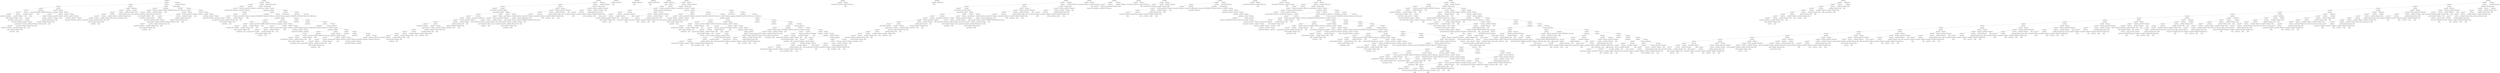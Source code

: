 digraph BinaryTree {
"0x60300018a180" [label="StatementSeqNode" shape=box]
"0x60300018a120" [label="StatementSeqNode" shape=box]
"0x603000189a60" [label="StatementSeqNode" shape=box]
"0x603000189730" [label="StatementSeqNode" shape=box]
"0x603000189220" [label="StatementSeqNode" shape=box]
"0x6030001891c0" [label="StatementSeqNode" shape=box]
"0x603000189190" [label="StatementSeqNode" shape=box]
"0x6030001890d0" [label="StatementMoveNode" shape=box]
"0x604000170910" [label="ExpressionLocalNode: node" shape=box]
"0x6030001890d0" -> "0x604000170910"
"0x6020000e27f0" [label="ExpressionTempNode" shape=box]
"0x604000170990" [label="TempNode" shape=box]
"0x6020000e27f0" -> "0x604000170990"
"0x6030001890d0" -> "0x6020000e27f0"
"0x603000189190" -> "0x6030001890d0"
"0x603000189160" [label="StatementMoveNode" shape=box]
"0x6040001709d0" [label="ExpressionCallNode" shape=box]
"0x6020000e2770" [label="ExpressionNameNode" shape=box]
"0x604000167bd0" [label="LabelNode: GetHas_Left@1868" shape=box]
"0x6020000e2770" -> "0x604000167bd0"
"0x6040001709d0" -> "0x6020000e2770"
"0x6020000e27b0" [label="ExpressionTempNode" shape=box]
"0x604000170950" [label="TempNode" shape=box]
"0x6020000e27b0" -> "0x604000170950"
"0x6040001709d0" -> "0x6020000e27b0"
"0x603000189160" -> "0x6040001709d0"
"0x6020000e2850" [label="ExpressionTempNode" shape=box]
"0x604000170a50" [label="TempNode" shape=box]
"0x6020000e2850" -> "0x604000170a50"
"0x603000189160" -> "0x6020000e2850"
"0x603000189190" -> "0x603000189160"
"0x6030001891c0" -> "0x603000189190"
"0x603000189130" [label="StatementMoveNode" shape=box]
"0x6020000e2830" [label="ExpressionTempNode" shape=box]
"0x604000170a10" [label="TempNode" shape=box]
"0x6020000e2830" -> "0x604000170a10"
"0x603000189130" -> "0x6020000e2830"
"0x6020000e2750" [label="ExpressionTempNode" shape=box]
"0x604000168710" [label="TempNode" shape=box]
"0x6020000e2750" -> "0x604000168710"
"0x603000189130" -> "0x6020000e2750"
"0x6030001891c0" -> "0x603000189130"
"0x603000189220" -> "0x6030001891c0"
"0x604000170a90" [label="StatementCJumpNode: 1" shape=box]
"0x6020000e2730" [label="ExpressionConstNode: 0" shape=box]
"0x604000170a90" -> "0x6020000e2730"
"0x6020000e2870" [label="ExpressionTempNode" shape=box]
"0x6040001686d0" [label="TempNode" shape=box]
"0x6020000e2870" -> "0x6040001686d0"
"0x604000170a90" -> "0x6020000e2870"
"0x604000167ed0" [label="LabelNode: if_false@1872" shape=box]
"0x604000170a90" -> "0x604000167ed0"
"0x604000167e90" [label="LabelNode: if_true@1871" shape=box]
"0x604000170a90" -> "0x604000167e90"
"0x603000189220" -> "0x604000170a90"
"0x603000189730" -> "0x603000189220"
"0x603000189700" [label="StatementSeqNode" shape=box]
"0x6020000e2890" [label="StatementLabelNode" shape=box]
"0x604000167f50" [label="LabelNode: if_true@1871" shape=box]
"0x6020000e2890" -> "0x604000167f50"
"0x603000189700" -> "0x6020000e2890"
"0x6030001896d0" [label="StatementSeqNode" shape=box]
"0x6030001895e0" [label="StatementSeqNode" shape=box]
"0x603000189550" [label="StatementSeqNode" shape=box]
"0x603000189520" [label="StatementSeqNode" shape=box]
"0x603000189460" [label="StatementSeqNode" shape=box]
"0x6030001893a0" [label="StatementMoveNode" shape=box]
"0x604000170ad0" [label="ExpressionLocalNode: this" shape=box]
"0x6030001893a0" -> "0x604000170ad0"
"0x6020000e2ab0" [label="ExpressionTempNode" shape=box]
"0x604000170cd0" [label="TempNode" shape=box]
"0x6020000e2ab0" -> "0x604000170cd0"
"0x6030001893a0" -> "0x6020000e2ab0"
"0x603000189460" -> "0x6030001893a0"
"0x603000189430" [label="StatementSeqNode" shape=box]
"0x603000189340" [label="StatementSeqNode" shape=box]
"0x603000189310" [label="StatementSeqNode" shape=box]
"0x603000189250" [label="StatementMoveNode" shape=box]
"0x604000170b10" [label="ExpressionLocalNode: node" shape=box]
"0x603000189250" -> "0x604000170b10"
"0x6020000e29b0" [label="ExpressionTempNode" shape=box]
"0x604000170b90" [label="TempNode" shape=box]
"0x6020000e29b0" -> "0x604000170b90"
"0x603000189250" -> "0x6020000e29b0"
"0x603000189310" -> "0x603000189250"
"0x6030001892e0" [label="StatementMoveNode" shape=box]
"0x604000170bd0" [label="ExpressionCallNode" shape=box]
"0x6020000e2930" [label="ExpressionNameNode" shape=box]
"0x604000167d50" [label="LabelNode: GetLeft@1870" shape=box]
"0x6020000e2930" -> "0x604000167d50"
"0x604000170bd0" -> "0x6020000e2930"
"0x6020000e2970" [label="ExpressionTempNode" shape=box]
"0x604000170b50" [label="TempNode" shape=box]
"0x6020000e2970" -> "0x604000170b50"
"0x604000170bd0" -> "0x6020000e2970"
"0x6030001892e0" -> "0x604000170bd0"
"0x6020000e2a10" [label="ExpressionTempNode" shape=box]
"0x604000170c50" [label="TempNode" shape=box]
"0x6020000e2a10" -> "0x604000170c50"
"0x6030001892e0" -> "0x6020000e2a10"
"0x603000189310" -> "0x6030001892e0"
"0x603000189340" -> "0x603000189310"
"0x6030001892b0" [label="StatementMoveNode" shape=box]
"0x6020000e29f0" [label="ExpressionTempNode" shape=box]
"0x604000170c10" [label="TempNode" shape=box]
"0x6020000e29f0" -> "0x604000170c10"
"0x6030001892b0" -> "0x6020000e29f0"
"0x6020000e2910" [label="ExpressionTempNode" shape=box]
"0x604000168890" [label="TempNode" shape=box]
"0x6020000e2910" -> "0x604000168890"
"0x6030001892b0" -> "0x6020000e2910"
"0x603000189340" -> "0x6030001892b0"
"0x603000189430" -> "0x603000189340"
"0x6030001893d0" [label="StatementMoveNode" shape=box]
"0x6020000e2a30" [label="ExpressionTempNode" shape=box]
"0x604000168850" [label="TempNode" shape=box]
"0x6020000e2a30" -> "0x604000168850"
"0x6030001893d0" -> "0x6020000e2a30"
"0x6020000e2b50" [label="ExpressionTempNode" shape=box]
"0x604000170d50" [label="TempNode" shape=box]
"0x6020000e2b50" -> "0x604000170d50"
"0x6030001893d0" -> "0x6020000e2b50"
"0x603000189430" -> "0x6030001893d0"
"0x603000189460" -> "0x603000189430"
"0x603000189520" -> "0x603000189460"
"0x6030001894f0" [label="StatementMoveNode" shape=box]
"0x604000170d90" [label="ExpressionCallNode" shape=box]
"0x6020000e28d0" [label="ExpressionNameNode" shape=box]
"0x604000167c90" [label="LabelNode: RecPrint@1869" shape=box]
"0x6020000e28d0" -> "0x604000167c90"
"0x604000170d90" -> "0x6020000e28d0"
"0x6020000e2a70" [label="ExpressionTempNode" shape=box]
"0x604000170c90" [label="TempNode" shape=box]
"0x6020000e2a70" -> "0x604000170c90"
"0x604000170d90" -> "0x6020000e2a70"
"0x6020000e2b10" [label="ExpressionTempNode" shape=box]
"0x604000170d10" [label="TempNode" shape=box]
"0x6020000e2b10" -> "0x604000170d10"
"0x604000170d90" -> "0x6020000e2b10"
"0x6030001894f0" -> "0x604000170d90"
"0x6020000e2b90" [label="ExpressionTempNode" shape=box]
"0x604000170e10" [label="TempNode" shape=box]
"0x6020000e2b90" -> "0x604000170e10"
"0x6030001894f0" -> "0x6020000e2b90"
"0x603000189520" -> "0x6030001894f0"
"0x603000189550" -> "0x603000189520"
"0x6030001894c0" [label="StatementMoveNode" shape=box]
"0x6020000e2b70" [label="ExpressionTempNode" shape=box]
"0x604000170dd0" [label="TempNode" shape=box]
"0x6020000e2b70" -> "0x604000170dd0"
"0x6030001894c0" -> "0x6020000e2b70"
"0x6020000e28b0" [label="ExpressionTempNode" shape=box]
"0x604000168950" [label="TempNode" shape=box]
"0x6020000e28b0" -> "0x604000168950"
"0x6030001894c0" -> "0x6020000e28b0"
"0x603000189550" -> "0x6030001894c0"
"0x6030001895e0" -> "0x603000189550"
"0x6030001895b0" [label="StatementMoveNode" shape=box]
"0x604000170e50" [label="ExpressionLocalNode: ntb" shape=box]
"0x6030001895b0" -> "0x604000170e50"
"0x6020000e2bb0" [label="ExpressionTempNode" shape=box]
"0x604000168910" [label="TempNode" shape=box]
"0x6020000e2bb0" -> "0x604000168910"
"0x6030001895b0" -> "0x6020000e2bb0"
"0x6030001895e0" -> "0x6030001895b0"
"0x6030001896d0" -> "0x6030001895e0"
"0x6030001896a0" [label="StatementSeqNode" shape=box]
"0x6020000e2bd0" [label="StatementJumpNode" shape=box]
"0x604000167f10" [label="LabelNode: if_end@1873" shape=box]
"0x6020000e2bd0" -> "0x604000167f10"
"0x6030001896a0" -> "0x6020000e2bd0"
"0x603000189670" [label="StatementSeqNode" shape=box]
"0x6020000e2bf0" [label="StatementLabelNode" shape=box]
"0x604000167f90" [label="LabelNode: if_false@1872" shape=box]
"0x6020000e2bf0" -> "0x604000167f90"
"0x603000189670" -> "0x6020000e2bf0"
"0x603000189640" [label="StatementSeqNode" shape=box]
"0x603000189610" [label="StatementMoveNode" shape=box]
"0x604000170e90" [label="ExpressionLocalNode: ntb" shape=box]
"0x603000189610" -> "0x604000170e90"
"0x6020000e2c10" [label="ExpressionConstNode: 1" shape=box]
"0x603000189610" -> "0x6020000e2c10"
"0x603000189640" -> "0x603000189610"
"0x6020000e2c30" [label="StatementLabelNode" shape=box]
"0x604000167fd0" [label="LabelNode: if_end@1873" shape=box]
"0x6020000e2c30" -> "0x604000167fd0"
"0x603000189640" -> "0x6020000e2c30"
"0x603000189670" -> "0x603000189640"
"0x6030001896a0" -> "0x603000189670"
"0x6030001896d0" -> "0x6030001896a0"
"0x603000189700" -> "0x6030001896d0"
"0x603000189730" -> "0x603000189700"
"0x603000189a60" -> "0x603000189730"
"0x603000189a30" [label="StatementSeqNode" shape=box]
"0x6030001899d0" [label="StatementSeqNode" shape=box]
"0x6030001899a0" [label="StatementSeqNode" shape=box]
"0x6030001898e0" [label="StatementSeqNode" shape=box]
"0x603000189850" [label="StatementSeqNode" shape=box]
"0x603000189820" [label="StatementSeqNode" shape=box]
"0x603000189760" [label="StatementMoveNode" shape=box]
"0x604000170ed0" [label="ExpressionLocalNode: node" shape=box]
"0x603000189760" -> "0x604000170ed0"
"0x6020000e2d30" [label="ExpressionTempNode" shape=box]
"0x604000170f50" [label="TempNode" shape=box]
"0x6020000e2d30" -> "0x604000170f50"
"0x603000189760" -> "0x6020000e2d30"
"0x603000189820" -> "0x603000189760"
"0x6030001897f0" [label="StatementMoveNode" shape=box]
"0x604000170f90" [label="ExpressionCallNode" shape=box]
"0x6020000e2cb0" [label="ExpressionNameNode" shape=box]
"0x604000168050" [label="LabelNode: GetKey@1874" shape=box]
"0x6020000e2cb0" -> "0x604000168050"
"0x604000170f90" -> "0x6020000e2cb0"
"0x6020000e2cf0" [label="ExpressionTempNode" shape=box]
"0x604000170f10" [label="TempNode" shape=box]
"0x6020000e2cf0" -> "0x604000170f10"
"0x604000170f90" -> "0x6020000e2cf0"
"0x6030001897f0" -> "0x604000170f90"
"0x6020000e2d90" [label="ExpressionTempNode" shape=box]
"0x604000171010" [label="TempNode" shape=box]
"0x6020000e2d90" -> "0x604000171010"
"0x6030001897f0" -> "0x6020000e2d90"
"0x603000189820" -> "0x6030001897f0"
"0x603000189850" -> "0x603000189820"
"0x6030001897c0" [label="StatementMoveNode" shape=box]
"0x6020000e2d70" [label="ExpressionTempNode" shape=box]
"0x604000170fd0" [label="TempNode" shape=box]
"0x6020000e2d70" -> "0x604000170fd0"
"0x6030001897c0" -> "0x6020000e2d70"
"0x6020000e2c90" [label="ExpressionTempNode" shape=box]
"0x604000168ad0" [label="TempNode" shape=box]
"0x6020000e2c90" -> "0x604000168ad0"
"0x6030001897c0" -> "0x6020000e2c90"
"0x603000189850" -> "0x6030001897c0"
"0x6030001898e0" -> "0x603000189850"
"0x6030001898b0" [label="StatementMoveNode" shape=box]
"0x6020000e2db0" [label="ExpressionTempNode" shape=box]
"0x604000168a90" [label="TempNode" shape=box]
"0x6020000e2db0" -> "0x604000168a90"
"0x6030001898b0" -> "0x6020000e2db0"
"0x6020000e2e50" [label="ExpressionTempNode" shape=box]
"0x604000171090" [label="TempNode" shape=box]
"0x6020000e2e50" -> "0x604000171090"
"0x6030001898b0" -> "0x6020000e2e50"
"0x6030001898e0" -> "0x6030001898b0"
"0x6030001899a0" -> "0x6030001898e0"
"0x603000189970" [label="StatementMoveNode" shape=box]
"0x6040001710d0" [label="ExpressionCallNode" shape=box]
"0x6020000e2c70" [label="ExpressionNameNode" shape=box]
"0x604000168110" [label="LabelNode: System.out.println@1875" shape=box]
"0x6020000e2c70" -> "0x604000168110"
"0x6040001710d0" -> "0x6020000e2c70"
"0x6020000e2e10" [label="ExpressionTempNode" shape=box]
"0x604000171050" [label="TempNode" shape=box]
"0x6020000e2e10" -> "0x604000171050"
"0x6040001710d0" -> "0x6020000e2e10"
"0x603000189970" -> "0x6040001710d0"
"0x6020000e2eb0" [label="ExpressionTempNode" shape=box]
"0x604000171150" [label="TempNode" shape=box]
"0x6020000e2eb0" -> "0x604000171150"
"0x603000189970" -> "0x6020000e2eb0"
"0x6030001899a0" -> "0x603000189970"
"0x6030001899d0" -> "0x6030001899a0"
"0x603000189940" [label="StatementMoveNode" shape=box]
"0x6020000e2e90" [label="ExpressionTempNode" shape=box]
"0x604000171110" [label="TempNode" shape=box]
"0x6020000e2e90" -> "0x604000171110"
"0x603000189940" -> "0x6020000e2e90"
"0x6020000e2c50" [label="ExpressionTempNode" shape=box]
"0x604000168b90" [label="TempNode" shape=box]
"0x6020000e2c50" -> "0x604000168b90"
"0x603000189940" -> "0x6020000e2c50"
"0x6030001899d0" -> "0x603000189940"
"0x603000189a30" -> "0x6030001899d0"
"0x6020000e2ef0" [label="StatementExpressionNode" shape=box]
"0x6020000e2ed0" [label="ExpressionTempNode" shape=box]
"0x604000168b50" [label="TempNode" shape=box]
"0x6020000e2ed0" -> "0x604000168b50"
"0x6020000e2ef0" -> "0x6020000e2ed0"
"0x603000189a30" -> "0x6020000e2ef0"
"0x603000189a60" -> "0x603000189a30"
"0x60300018a120" -> "0x603000189a60"
"0x60300018a0f0" [label="StatementSeqNode" shape=box]
"0x603000189be0" [label="StatementSeqNode" shape=box]
"0x603000189b80" [label="StatementSeqNode" shape=box]
"0x603000189b50" [label="StatementSeqNode" shape=box]
"0x603000189a90" [label="StatementMoveNode" shape=box]
"0x604000171190" [label="ExpressionLocalNode: node" shape=box]
"0x603000189a90" -> "0x604000171190"
"0x6020000e2fd0" [label="ExpressionTempNode" shape=box]
"0x604000171210" [label="TempNode" shape=box]
"0x6020000e2fd0" -> "0x604000171210"
"0x603000189a90" -> "0x6020000e2fd0"
"0x603000189b50" -> "0x603000189a90"
"0x603000189b20" [label="StatementMoveNode" shape=box]
"0x604000171250" [label="ExpressionCallNode" shape=box]
"0x6020000e2f50" [label="ExpressionNameNode" shape=box]
"0x6040001681d0" [label="LabelNode: GetHas_Right@1876" shape=box]
"0x6020000e2f50" -> "0x6040001681d0"
"0x604000171250" -> "0x6020000e2f50"
"0x6020000e2f90" [label="ExpressionTempNode" shape=box]
"0x6040001711d0" [label="TempNode" shape=box]
"0x6020000e2f90" -> "0x6040001711d0"
"0x604000171250" -> "0x6020000e2f90"
"0x603000189b20" -> "0x604000171250"
"0x6020000e3030" [label="ExpressionTempNode" shape=box]
"0x6040001712d0" [label="TempNode" shape=box]
"0x6020000e3030" -> "0x6040001712d0"
"0x603000189b20" -> "0x6020000e3030"
"0x603000189b50" -> "0x603000189b20"
"0x603000189b80" -> "0x603000189b50"
"0x603000189af0" [label="StatementMoveNode" shape=box]
"0x6020000e3010" [label="ExpressionTempNode" shape=box]
"0x604000171290" [label="TempNode" shape=box]
"0x6020000e3010" -> "0x604000171290"
"0x603000189af0" -> "0x6020000e3010"
"0x6020000e2f30" [label="ExpressionTempNode" shape=box]
"0x604000168c90" [label="TempNode" shape=box]
"0x6020000e2f30" -> "0x604000168c90"
"0x603000189af0" -> "0x6020000e2f30"
"0x603000189b80" -> "0x603000189af0"
"0x603000189be0" -> "0x603000189b80"
"0x604000171310" [label="StatementCJumpNode: 1" shape=box]
"0x6020000e2f10" [label="ExpressionConstNode: 0" shape=box]
"0x604000171310" -> "0x6020000e2f10"
"0x6020000e3050" [label="ExpressionTempNode" shape=box]
"0x604000168c50" [label="TempNode" shape=box]
"0x6020000e3050" -> "0x604000168c50"
"0x604000171310" -> "0x6020000e3050"
"0x6040001684d0" [label="LabelNode: if_false@1880" shape=box]
"0x604000171310" -> "0x6040001684d0"
"0x604000168490" [label="LabelNode: if_true@1879" shape=box]
"0x604000171310" -> "0x604000168490"
"0x603000189be0" -> "0x604000171310"
"0x60300018a0f0" -> "0x603000189be0"
"0x60300018a0c0" [label="StatementSeqNode" shape=box]
"0x6020000e3070" [label="StatementLabelNode" shape=box]
"0x604000168550" [label="LabelNode: if_true@1879" shape=box]
"0x6020000e3070" -> "0x604000168550"
"0x60300018a0c0" -> "0x6020000e3070"
"0x60300018a090" [label="StatementSeqNode" shape=box]
"0x603000189fa0" [label="StatementSeqNode" shape=box]
"0x603000189f10" [label="StatementSeqNode" shape=box]
"0x603000189ee0" [label="StatementSeqNode" shape=box]
"0x603000189e20" [label="StatementSeqNode" shape=box]
"0x603000189d60" [label="StatementMoveNode" shape=box]
"0x604000171350" [label="ExpressionLocalNode: this" shape=box]
"0x603000189d60" -> "0x604000171350"
"0x6020000e3290" [label="ExpressionTempNode" shape=box]
"0x604000171550" [label="TempNode" shape=box]
"0x6020000e3290" -> "0x604000171550"
"0x603000189d60" -> "0x6020000e3290"
"0x603000189e20" -> "0x603000189d60"
"0x603000189df0" [label="StatementSeqNode" shape=box]
"0x603000189d00" [label="StatementSeqNode" shape=box]
"0x603000189cd0" [label="StatementSeqNode" shape=box]
"0x603000189c10" [label="StatementMoveNode" shape=box]
"0x604000171390" [label="ExpressionLocalNode: node" shape=box]
"0x603000189c10" -> "0x604000171390"
"0x6020000e3190" [label="ExpressionTempNode" shape=box]
"0x604000171410" [label="TempNode" shape=box]
"0x6020000e3190" -> "0x604000171410"
"0x603000189c10" -> "0x6020000e3190"
"0x603000189cd0" -> "0x603000189c10"
"0x603000189ca0" [label="StatementMoveNode" shape=box]
"0x604000171450" [label="ExpressionCallNode" shape=box]
"0x6020000e3110" [label="ExpressionNameNode" shape=box]
"0x604000168350" [label="LabelNode: GetRight@1878" shape=box]
"0x6020000e3110" -> "0x604000168350"
"0x604000171450" -> "0x6020000e3110"
"0x6020000e3150" [label="ExpressionTempNode" shape=box]
"0x6040001713d0" [label="TempNode" shape=box]
"0x6020000e3150" -> "0x6040001713d0"
"0x604000171450" -> "0x6020000e3150"
"0x603000189ca0" -> "0x604000171450"
"0x6020000e31f0" [label="ExpressionTempNode" shape=box]
"0x6040001714d0" [label="TempNode" shape=box]
"0x6020000e31f0" -> "0x6040001714d0"
"0x603000189ca0" -> "0x6020000e31f0"
"0x603000189cd0" -> "0x603000189ca0"
"0x603000189d00" -> "0x603000189cd0"
"0x603000189c70" [label="StatementMoveNode" shape=box]
"0x6020000e31d0" [label="ExpressionTempNode" shape=box]
"0x604000171490" [label="TempNode" shape=box]
"0x6020000e31d0" -> "0x604000171490"
"0x603000189c70" -> "0x6020000e31d0"
"0x6020000e30f0" [label="ExpressionTempNode" shape=box]
"0x604000168e10" [label="TempNode" shape=box]
"0x6020000e30f0" -> "0x604000168e10"
"0x603000189c70" -> "0x6020000e30f0"
"0x603000189d00" -> "0x603000189c70"
"0x603000189df0" -> "0x603000189d00"
"0x603000189d90" [label="StatementMoveNode" shape=box]
"0x6020000e3210" [label="ExpressionTempNode" shape=box]
"0x604000168dd0" [label="TempNode" shape=box]
"0x6020000e3210" -> "0x604000168dd0"
"0x603000189d90" -> "0x6020000e3210"
"0x6020000e3330" [label="ExpressionTempNode" shape=box]
"0x6040001715d0" [label="TempNode" shape=box]
"0x6020000e3330" -> "0x6040001715d0"
"0x603000189d90" -> "0x6020000e3330"
"0x603000189df0" -> "0x603000189d90"
"0x603000189e20" -> "0x603000189df0"
"0x603000189ee0" -> "0x603000189e20"
"0x603000189eb0" [label="StatementMoveNode" shape=box]
"0x604000171610" [label="ExpressionCallNode" shape=box]
"0x6020000e30b0" [label="ExpressionNameNode" shape=box]
"0x604000168290" [label="LabelNode: RecPrint@1877" shape=box]
"0x6020000e30b0" -> "0x604000168290"
"0x604000171610" -> "0x6020000e30b0"
"0x6020000e3250" [label="ExpressionTempNode" shape=box]
"0x604000171510" [label="TempNode" shape=box]
"0x6020000e3250" -> "0x604000171510"
"0x604000171610" -> "0x6020000e3250"
"0x6020000e32f0" [label="ExpressionTempNode" shape=box]
"0x604000171590" [label="TempNode" shape=box]
"0x6020000e32f0" -> "0x604000171590"
"0x604000171610" -> "0x6020000e32f0"
"0x603000189eb0" -> "0x604000171610"
"0x6020000e3370" [label="ExpressionTempNode" shape=box]
"0x604000171690" [label="TempNode" shape=box]
"0x6020000e3370" -> "0x604000171690"
"0x603000189eb0" -> "0x6020000e3370"
"0x603000189ee0" -> "0x603000189eb0"
"0x603000189f10" -> "0x603000189ee0"
"0x603000189e80" [label="StatementMoveNode" shape=box]
"0x6020000e3350" [label="ExpressionTempNode" shape=box]
"0x604000171650" [label="TempNode" shape=box]
"0x6020000e3350" -> "0x604000171650"
"0x603000189e80" -> "0x6020000e3350"
"0x6020000e3090" [label="ExpressionTempNode" shape=box]
"0x604000168ed0" [label="TempNode" shape=box]
"0x6020000e3090" -> "0x604000168ed0"
"0x603000189e80" -> "0x6020000e3090"
"0x603000189f10" -> "0x603000189e80"
"0x603000189fa0" -> "0x603000189f10"
"0x603000189f70" [label="StatementMoveNode" shape=box]
"0x6040001716d0" [label="ExpressionLocalNode: ntb" shape=box]
"0x603000189f70" -> "0x6040001716d0"
"0x6020000e3390" [label="ExpressionTempNode" shape=box]
"0x604000168e90" [label="TempNode" shape=box]
"0x6020000e3390" -> "0x604000168e90"
"0x603000189f70" -> "0x6020000e3390"
"0x603000189fa0" -> "0x603000189f70"
"0x60300018a090" -> "0x603000189fa0"
"0x60300018a060" [label="StatementSeqNode" shape=box]
"0x6020000e33b0" [label="StatementJumpNode" shape=box]
"0x604000168510" [label="LabelNode: if_end@1881" shape=box]
"0x6020000e33b0" -> "0x604000168510"
"0x60300018a060" -> "0x6020000e33b0"
"0x60300018a030" [label="StatementSeqNode" shape=box]
"0x6020000e33d0" [label="StatementLabelNode" shape=box]
"0x604000168590" [label="LabelNode: if_false@1880" shape=box]
"0x6020000e33d0" -> "0x604000168590"
"0x60300018a030" -> "0x6020000e33d0"
"0x60300018a000" [label="StatementSeqNode" shape=box]
"0x603000189fd0" [label="StatementMoveNode" shape=box]
"0x604000171710" [label="ExpressionLocalNode: ntb" shape=box]
"0x603000189fd0" -> "0x604000171710"
"0x6020000e33f0" [label="ExpressionConstNode: 1" shape=box]
"0x603000189fd0" -> "0x6020000e33f0"
"0x60300018a000" -> "0x603000189fd0"
"0x6020000e3410" [label="StatementLabelNode" shape=box]
"0x6040001685d0" [label="LabelNode: if_end@1881" shape=box]
"0x6020000e3410" -> "0x6040001685d0"
"0x60300018a000" -> "0x6020000e3410"
"0x60300018a030" -> "0x60300018a000"
"0x60300018a060" -> "0x60300018a030"
"0x60300018a090" -> "0x60300018a060"
"0x60300018a0c0" -> "0x60300018a090"
"0x60300018a0f0" -> "0x60300018a0c0"
"0x60300018a120" -> "0x60300018a0f0"
"0x60300018a180" -> "0x60300018a120"
"0x60300018a150" [label="StatementMoveNode" shape=box]
"0x6020000e3450" [label="ExpressionTempNode" shape=box]
"0x604000168650" [label="TempNode" shape=box]
"0x6020000e3450" -> "0x604000168650"
"0x60300018a150" -> "0x6020000e3450"
"0x6020000e3430" [label="ExpressionConstNode: 1" shape=box]
"0x60300018a150" -> "0x6020000e3430"
"0x60300018a180" -> "0x60300018a150"
"0x60300018b1a0" [label="StatementSeqNode" shape=box]
"0x60300018b140" [label="StatementSeqNode" shape=box]
"0x60300018a270" [label="StatementSeqNode" shape=box]
"0x60300018a210" [label="StatementSeqNode" shape=box]
"0x60300018a1b0" [label="StatementMoveNode" shape=box]
"0x604000171790" [label="ExpressionLocalNode: current_node" shape=box]
"0x60300018a1b0" -> "0x604000171790"
"0x604000171750" [label="ExpressionLocalNode: this" shape=box]
"0x60300018a1b0" -> "0x604000171750"
"0x60300018a210" -> "0x60300018a1b0"
"0x60300018a1e0" [label="StatementMoveNode" shape=box]
"0x6040001717d0" [label="ExpressionLocalNode: cont" shape=box]
"0x60300018a1e0" -> "0x6040001717d0"
"0x6020000e3470" [label="ExpressionConstNode: 1" shape=box]
"0x60300018a1e0" -> "0x6020000e3470"
"0x60300018a210" -> "0x60300018a1e0"
"0x60300018a270" -> "0x60300018a210"
"0x60300018a240" [label="StatementMoveNode" shape=box]
"0x604000171810" [label="ExpressionLocalNode: ifound" shape=box]
"0x60300018a240" -> "0x604000171810"
"0x6020000e3490" [label="ExpressionConstNode: 0" shape=box]
"0x60300018a240" -> "0x6020000e3490"
"0x60300018a270" -> "0x60300018a240"
"0x60300018b140" -> "0x60300018a270"
"0x60300018b110" [label="StatementSeqNode" shape=box]
"0x6020000e34b0" [label="StatementJumpNode" shape=box]
"0x604000167750" [label="LabelNode: while_conditional@1864" shape=box]
"0x6020000e34b0" -> "0x604000167750"
"0x60300018b110" -> "0x6020000e34b0"
"0x60300018b0e0" [label="StatementSeqNode" shape=box]
"0x6020000e34d0" [label="StatementLabelNode" shape=box]
"0x604000167890" [label="LabelNode: while_true@1865" shape=box]
"0x6020000e34d0" -> "0x604000167890"
"0x60300018b0e0" -> "0x6020000e34d0"
"0x60300018b0b0" [label="StatementSeqNode" shape=box]
"0x60300018b020" [label="StatementSeqNode" shape=box]
"0x60300018a420" [label="StatementSeqNode" shape=box]
"0x60300018a390" [label="StatementSeqNode" shape=box]
"0x60300018a360" [label="StatementSeqNode" shape=box]
"0x60300018a2a0" [label="StatementMoveNode" shape=box]
"0x604000171850" [label="ExpressionLocalNode: current_node" shape=box]
"0x60300018a2a0" -> "0x604000171850"
"0x6020000e3590" [label="ExpressionTempNode" shape=box]
"0x6040001718d0" [label="TempNode" shape=box]
"0x6020000e3590" -> "0x6040001718d0"
"0x60300018a2a0" -> "0x6020000e3590"
"0x60300018a360" -> "0x60300018a2a0"
"0x60300018a330" [label="StatementMoveNode" shape=box]
"0x604000171910" [label="ExpressionCallNode" shape=box]
"0x6020000e3510" [label="ExpressionNameNode" shape=box]
"0x6040001669d0" [label="LabelNode: GetKey@1847" shape=box]
"0x6020000e3510" -> "0x6040001669d0"
"0x604000171910" -> "0x6020000e3510"
"0x6020000e3550" [label="ExpressionTempNode" shape=box]
"0x604000171890" [label="TempNode" shape=box]
"0x6020000e3550" -> "0x604000171890"
"0x604000171910" -> "0x6020000e3550"
"0x60300018a330" -> "0x604000171910"
"0x6020000e35f0" [label="ExpressionTempNode" shape=box]
"0x604000171990" [label="TempNode" shape=box]
"0x6020000e35f0" -> "0x604000171990"
"0x60300018a330" -> "0x6020000e35f0"
"0x60300018a360" -> "0x60300018a330"
"0x60300018a390" -> "0x60300018a360"
"0x60300018a300" [label="StatementMoveNode" shape=box]
"0x6020000e35d0" [label="ExpressionTempNode" shape=box]
"0x604000171950" [label="TempNode" shape=box]
"0x6020000e35d0" -> "0x604000171950"
"0x60300018a300" -> "0x6020000e35d0"
"0x6020000e34f0" [label="ExpressionTempNode" shape=box]
"0x604000169150" [label="TempNode" shape=box]
"0x6020000e34f0" -> "0x604000169150"
"0x60300018a300" -> "0x6020000e34f0"
"0x60300018a390" -> "0x60300018a300"
"0x60300018a420" -> "0x60300018a390"
"0x60300018a3f0" [label="StatementMoveNode" shape=box]
"0x6040001719d0" [label="ExpressionLocalNode: key_aux" shape=box]
"0x60300018a3f0" -> "0x6040001719d0"
"0x6020000e3610" [label="ExpressionTempNode" shape=box]
"0x604000169110" [label="TempNode" shape=box]
"0x6020000e3610" -> "0x604000169110"
"0x60300018a3f0" -> "0x6020000e3610"
"0x60300018a420" -> "0x60300018a3f0"
"0x60300018b020" -> "0x60300018a420"
"0x60300018aff0" [label="StatementSeqNode" shape=box]
"0x604000171a90" [label="StatementCJumpNode: 2" shape=box]
"0x604000171a10" [label="ExpressionLocalNode: v_key" shape=box]
"0x604000171a90" -> "0x604000171a10"
"0x604000171a50" [label="ExpressionLocalNode: key_aux" shape=box]
"0x604000171a90" -> "0x604000171a50"
"0x6040001675d0" [label="LabelNode: if_false@1862" shape=box]
"0x604000171a90" -> "0x6040001675d0"
"0x604000167590" [label="LabelNode: if_true@1861" shape=box]
"0x604000171a90" -> "0x604000167590"
"0x60300018aff0" -> "0x604000171a90"
"0x60300018afc0" [label="StatementSeqNode" shape=box]
"0x6020000e3630" [label="StatementLabelNode" shape=box]
"0x604000167650" [label="LabelNode: if_true@1861" shape=box]
"0x6020000e3630" -> "0x604000167650"
"0x60300018afc0" -> "0x6020000e3630"
"0x60300018af90" [label="StatementSeqNode" shape=box]
"0x60300018a8a0" [label="StatementSeqNode" shape=box]
"0x60300018a5a0" [label="StatementSeqNode" shape=box]
"0x60300018a540" [label="StatementSeqNode" shape=box]
"0x60300018a510" [label="StatementSeqNode" shape=box]
"0x60300018a450" [label="StatementMoveNode" shape=box]
"0x604000171ad0" [label="ExpressionLocalNode: current_node" shape=box]
"0x60300018a450" -> "0x604000171ad0"
"0x6020000e3710" [label="ExpressionTempNode" shape=box]
"0x604000171b50" [label="TempNode" shape=box]
"0x6020000e3710" -> "0x604000171b50"
"0x60300018a450" -> "0x6020000e3710"
"0x60300018a510" -> "0x60300018a450"
"0x60300018a4e0" [label="StatementMoveNode" shape=box]
"0x604000171b90" [label="ExpressionCallNode" shape=box]
"0x6020000e3690" [label="ExpressionNameNode" shape=box]
"0x604000166b50" [label="LabelNode: GetHas_Left@1848" shape=box]
"0x6020000e3690" -> "0x604000166b50"
"0x604000171b90" -> "0x6020000e3690"
"0x6020000e36d0" [label="ExpressionTempNode" shape=box]
"0x604000171b10" [label="TempNode" shape=box]
"0x6020000e36d0" -> "0x604000171b10"
"0x604000171b90" -> "0x6020000e36d0"
"0x60300018a4e0" -> "0x604000171b90"
"0x6020000e3770" [label="ExpressionTempNode" shape=box]
"0x604000171c10" [label="TempNode" shape=box]
"0x6020000e3770" -> "0x604000171c10"
"0x60300018a4e0" -> "0x6020000e3770"
"0x60300018a510" -> "0x60300018a4e0"
"0x60300018a540" -> "0x60300018a510"
"0x60300018a4b0" [label="StatementMoveNode" shape=box]
"0x6020000e3750" [label="ExpressionTempNode" shape=box]
"0x604000171bd0" [label="TempNode" shape=box]
"0x6020000e3750" -> "0x604000171bd0"
"0x60300018a4b0" -> "0x6020000e3750"
"0x6020000e3670" [label="ExpressionTempNode" shape=box]
"0x604000169350" [label="TempNode" shape=box]
"0x6020000e3670" -> "0x604000169350"
"0x60300018a4b0" -> "0x6020000e3670"
"0x60300018a540" -> "0x60300018a4b0"
"0x60300018a5a0" -> "0x60300018a540"
"0x604000171c50" [label="StatementCJumpNode: 1" shape=box]
"0x6020000e3650" [label="ExpressionConstNode: 0" shape=box]
"0x604000171c50" -> "0x6020000e3650"
"0x6020000e3790" [label="ExpressionTempNode" shape=box]
"0x604000169310" [label="TempNode" shape=box]
"0x6020000e3790" -> "0x604000169310"
"0x604000171c50" -> "0x6020000e3790"
"0x604000166d90" [label="LabelNode: if_false@1851" shape=box]
"0x604000171c50" -> "0x604000166d90"
"0x604000166d50" [label="LabelNode: if_true@1850" shape=box]
"0x604000171c50" -> "0x604000166d50"
"0x60300018a5a0" -> "0x604000171c50"
"0x60300018a8a0" -> "0x60300018a5a0"
"0x60300018a870" [label="StatementSeqNode" shape=box]
"0x6020000e37b0" [label="StatementLabelNode" shape=box]
"0x604000166e10" [label="LabelNode: if_true@1850" shape=box]
"0x6020000e37b0" -> "0x604000166e10"
"0x60300018a870" -> "0x6020000e37b0"
"0x60300018a840" [label="StatementSeqNode" shape=box]
"0x60300018a750" [label="StatementSeqNode" shape=box]
"0x60300018a6c0" [label="StatementSeqNode" shape=box]
"0x60300018a690" [label="StatementSeqNode" shape=box]
"0x60300018a5d0" [label="StatementMoveNode" shape=box]
"0x604000171c90" [label="ExpressionLocalNode: current_node" shape=box]
"0x60300018a5d0" -> "0x604000171c90"
"0x6020000e3870" [label="ExpressionTempNode" shape=box]
"0x604000171d10" [label="TempNode" shape=box]
"0x6020000e3870" -> "0x604000171d10"
"0x60300018a5d0" -> "0x6020000e3870"
"0x60300018a690" -> "0x60300018a5d0"
"0x60300018a660" [label="StatementMoveNode" shape=box]
"0x604000171d50" [label="ExpressionCallNode" shape=box]
"0x6020000e37f0" [label="ExpressionNameNode" shape=box]
"0x604000166c10" [label="LabelNode: GetLeft@1849" shape=box]
"0x6020000e37f0" -> "0x604000166c10"
"0x604000171d50" -> "0x6020000e37f0"
"0x6020000e3830" [label="ExpressionTempNode" shape=box]
"0x604000171cd0" [label="TempNode" shape=box]
"0x6020000e3830" -> "0x604000171cd0"
"0x604000171d50" -> "0x6020000e3830"
"0x60300018a660" -> "0x604000171d50"
"0x6020000e38d0" [label="ExpressionTempNode" shape=box]
"0x604000171dd0" [label="TempNode" shape=box]
"0x6020000e38d0" -> "0x604000171dd0"
"0x60300018a660" -> "0x6020000e38d0"
"0x60300018a690" -> "0x60300018a660"
"0x60300018a6c0" -> "0x60300018a690"
"0x60300018a630" [label="StatementMoveNode" shape=box]
"0x6020000e38b0" [label="ExpressionTempNode" shape=box]
"0x604000171d90" [label="TempNode" shape=box]
"0x6020000e38b0" -> "0x604000171d90"
"0x60300018a630" -> "0x6020000e38b0"
"0x6020000e37d0" [label="ExpressionTempNode" shape=box]
"0x604000169490" [label="TempNode" shape=box]
"0x6020000e37d0" -> "0x604000169490"
"0x60300018a630" -> "0x6020000e37d0"
"0x60300018a6c0" -> "0x60300018a630"
"0x60300018a750" -> "0x60300018a6c0"
"0x60300018a720" [label="StatementMoveNode" shape=box]
"0x604000171e10" [label="ExpressionLocalNode: current_node" shape=box]
"0x60300018a720" -> "0x604000171e10"
"0x6020000e38f0" [label="ExpressionTempNode" shape=box]
"0x604000169450" [label="TempNode" shape=box]
"0x6020000e38f0" -> "0x604000169450"
"0x60300018a720" -> "0x6020000e38f0"
"0x60300018a750" -> "0x60300018a720"
"0x60300018a840" -> "0x60300018a750"
"0x60300018a810" [label="StatementSeqNode" shape=box]
"0x6020000e3910" [label="StatementJumpNode" shape=box]
"0x604000166dd0" [label="LabelNode: if_end@1852" shape=box]
"0x6020000e3910" -> "0x604000166dd0"
"0x60300018a810" -> "0x6020000e3910"
"0x60300018a7e0" [label="StatementSeqNode" shape=box]
"0x6020000e3930" [label="StatementLabelNode" shape=box]
"0x604000166e50" [label="LabelNode: if_false@1851" shape=box]
"0x6020000e3930" -> "0x604000166e50"
"0x60300018a7e0" -> "0x6020000e3930"
"0x60300018a7b0" [label="StatementSeqNode" shape=box]
"0x60300018a780" [label="StatementMoveNode" shape=box]
"0x604000171e50" [label="ExpressionLocalNode: cont" shape=box]
"0x60300018a780" -> "0x604000171e50"
"0x6020000e3950" [label="ExpressionConstNode: 0" shape=box]
"0x60300018a780" -> "0x6020000e3950"
"0x60300018a7b0" -> "0x60300018a780"
"0x6020000e3970" [label="StatementLabelNode" shape=box]
"0x604000166e90" [label="LabelNode: if_end@1852" shape=box]
"0x6020000e3970" -> "0x604000166e90"
"0x60300018a7b0" -> "0x6020000e3970"
"0x60300018a7e0" -> "0x60300018a7b0"
"0x60300018a810" -> "0x60300018a7e0"
"0x60300018a840" -> "0x60300018a810"
"0x60300018a870" -> "0x60300018a840"
"0x60300018a8a0" -> "0x60300018a870"
"0x60300018af90" -> "0x60300018a8a0"
"0x60300018af60" [label="StatementSeqNode" shape=box]
"0x6020000e3990" [label="StatementJumpNode" shape=box]
"0x604000167610" [label="LabelNode: if_end@1863" shape=box]
"0x6020000e3990" -> "0x604000167610"
"0x60300018af60" -> "0x6020000e3990"
"0x60300018af30" [label="StatementSeqNode" shape=box]
"0x6020000e39b0" [label="StatementLabelNode" shape=box]
"0x604000167690" [label="LabelNode: if_false@1862" shape=box]
"0x6020000e39b0" -> "0x604000167690"
"0x60300018af30" -> "0x6020000e39b0"
"0x60300018af00" [label="StatementSeqNode" shape=box]
"0x60300018aed0" [label="StatementSeqNode" shape=box]
"0x604000171f10" [label="StatementCJumpNode: 2" shape=box]
"0x604000171e90" [label="ExpressionLocalNode: key_aux" shape=box]
"0x604000171f10" -> "0x604000171e90"
"0x604000171ed0" [label="ExpressionLocalNode: v_key" shape=box]
"0x604000171f10" -> "0x604000171ed0"
"0x604000167410" [label="LabelNode: if_false@1859" shape=box]
"0x604000171f10" -> "0x604000167410"
"0x6040001673d0" [label="LabelNode: if_true@1858" shape=box]
"0x604000171f10" -> "0x6040001673d0"
"0x60300018aed0" -> "0x604000171f10"
"0x60300018aea0" [label="StatementSeqNode" shape=box]
"0x6020000e39d0" [label="StatementLabelNode" shape=box]
"0x604000167490" [label="LabelNode: if_true@1858" shape=box]
"0x6020000e39d0" -> "0x604000167490"
"0x60300018aea0" -> "0x6020000e39d0"
"0x60300018ae70" [label="StatementSeqNode" shape=box]
"0x60300018ad20" [label="StatementSeqNode" shape=box]
"0x60300018aa20" [label="StatementSeqNode" shape=box]
"0x60300018a9c0" [label="StatementSeqNode" shape=box]
"0x60300018a990" [label="StatementSeqNode" shape=box]
"0x60300018a8d0" [label="StatementMoveNode" shape=box]
"0x604000171f50" [label="ExpressionLocalNode: current_node" shape=box]
"0x60300018a8d0" -> "0x604000171f50"
"0x6020000e3ab0" [label="ExpressionTempNode" shape=box]
"0x604000171fd0" [label="TempNode" shape=box]
"0x6020000e3ab0" -> "0x604000171fd0"
"0x60300018a8d0" -> "0x6020000e3ab0"
"0x60300018a990" -> "0x60300018a8d0"
"0x60300018a960" [label="StatementMoveNode" shape=box]
"0x604000172010" [label="ExpressionCallNode" shape=box]
"0x6020000e3a30" [label="ExpressionNameNode" shape=box]
"0x604000166f90" [label="LabelNode: GetHas_Right@1853" shape=box]
"0x6020000e3a30" -> "0x604000166f90"
"0x604000172010" -> "0x6020000e3a30"
"0x6020000e3a70" [label="ExpressionTempNode" shape=box]
"0x604000171f90" [label="TempNode" shape=box]
"0x6020000e3a70" -> "0x604000171f90"
"0x604000172010" -> "0x6020000e3a70"
"0x60300018a960" -> "0x604000172010"
"0x6020000e3b10" [label="ExpressionTempNode" shape=box]
"0x604000172090" [label="TempNode" shape=box]
"0x6020000e3b10" -> "0x604000172090"
"0x60300018a960" -> "0x6020000e3b10"
"0x60300018a990" -> "0x60300018a960"
"0x60300018a9c0" -> "0x60300018a990"
"0x60300018a930" [label="StatementMoveNode" shape=box]
"0x6020000e3af0" [label="ExpressionTempNode" shape=box]
"0x604000172050" [label="TempNode" shape=box]
"0x6020000e3af0" -> "0x604000172050"
"0x60300018a930" -> "0x6020000e3af0"
"0x6020000e3a10" [label="ExpressionTempNode" shape=box]
"0x6040001696d0" [label="TempNode" shape=box]
"0x6020000e3a10" -> "0x6040001696d0"
"0x60300018a930" -> "0x6020000e3a10"
"0x60300018a9c0" -> "0x60300018a930"
"0x60300018aa20" -> "0x60300018a9c0"
"0x6040001720d0" [label="StatementCJumpNode: 1" shape=box]
"0x6020000e39f0" [label="ExpressionConstNode: 0" shape=box]
"0x6040001720d0" -> "0x6020000e39f0"
"0x6020000e3b30" [label="ExpressionTempNode" shape=box]
"0x604000169690" [label="TempNode" shape=box]
"0x6020000e3b30" -> "0x604000169690"
"0x6040001720d0" -> "0x6020000e3b30"
"0x6040001671d0" [label="LabelNode: if_false@1856" shape=box]
"0x6040001720d0" -> "0x6040001671d0"
"0x604000167190" [label="LabelNode: if_true@1855" shape=box]
"0x6040001720d0" -> "0x604000167190"
"0x60300018aa20" -> "0x6040001720d0"
"0x60300018ad20" -> "0x60300018aa20"
"0x60300018acf0" [label="StatementSeqNode" shape=box]
"0x6020000e3b50" [label="StatementLabelNode" shape=box]
"0x604000167250" [label="LabelNode: if_true@1855" shape=box]
"0x6020000e3b50" -> "0x604000167250"
"0x60300018acf0" -> "0x6020000e3b50"
"0x60300018acc0" [label="StatementSeqNode" shape=box]
"0x60300018abd0" [label="StatementSeqNode" shape=box]
"0x60300018ab40" [label="StatementSeqNode" shape=box]
"0x60300018ab10" [label="StatementSeqNode" shape=box]
"0x60300018aa50" [label="StatementMoveNode" shape=box]
"0x604000172110" [label="ExpressionLocalNode: current_node" shape=box]
"0x60300018aa50" -> "0x604000172110"
"0x6020000e3c10" [label="ExpressionTempNode" shape=box]
"0x604000172190" [label="TempNode" shape=box]
"0x6020000e3c10" -> "0x604000172190"
"0x60300018aa50" -> "0x6020000e3c10"
"0x60300018ab10" -> "0x60300018aa50"
"0x60300018aae0" [label="StatementMoveNode" shape=box]
"0x6040001721d0" [label="ExpressionCallNode" shape=box]
"0x6020000e3b90" [label="ExpressionNameNode" shape=box]
"0x604000167050" [label="LabelNode: GetRight@1854" shape=box]
"0x6020000e3b90" -> "0x604000167050"
"0x6040001721d0" -> "0x6020000e3b90"
"0x6020000e3bd0" [label="ExpressionTempNode" shape=box]
"0x604000172150" [label="TempNode" shape=box]
"0x6020000e3bd0" -> "0x604000172150"
"0x6040001721d0" -> "0x6020000e3bd0"
"0x60300018aae0" -> "0x6040001721d0"
"0x6020000e3c70" [label="ExpressionTempNode" shape=box]
"0x604000172250" [label="TempNode" shape=box]
"0x6020000e3c70" -> "0x604000172250"
"0x60300018aae0" -> "0x6020000e3c70"
"0x60300018ab10" -> "0x60300018aae0"
"0x60300018ab40" -> "0x60300018ab10"
"0x60300018aab0" [label="StatementMoveNode" shape=box]
"0x6020000e3c50" [label="ExpressionTempNode" shape=box]
"0x604000172210" [label="TempNode" shape=box]
"0x6020000e3c50" -> "0x604000172210"
"0x60300018aab0" -> "0x6020000e3c50"
"0x6020000e3b70" [label="ExpressionTempNode" shape=box]
"0x604000169810" [label="TempNode" shape=box]
"0x6020000e3b70" -> "0x604000169810"
"0x60300018aab0" -> "0x6020000e3b70"
"0x60300018ab40" -> "0x60300018aab0"
"0x60300018abd0" -> "0x60300018ab40"
"0x60300018aba0" [label="StatementMoveNode" shape=box]
"0x604000172290" [label="ExpressionLocalNode: current_node" shape=box]
"0x60300018aba0" -> "0x604000172290"
"0x6020000e3c90" [label="ExpressionTempNode" shape=box]
"0x6040001697d0" [label="TempNode" shape=box]
"0x6020000e3c90" -> "0x6040001697d0"
"0x60300018aba0" -> "0x6020000e3c90"
"0x60300018abd0" -> "0x60300018aba0"
"0x60300018acc0" -> "0x60300018abd0"
"0x60300018ac90" [label="StatementSeqNode" shape=box]
"0x6020000e3cb0" [label="StatementJumpNode" shape=box]
"0x604000167210" [label="LabelNode: if_end@1857" shape=box]
"0x6020000e3cb0" -> "0x604000167210"
"0x60300018ac90" -> "0x6020000e3cb0"
"0x60300018ac60" [label="StatementSeqNode" shape=box]
"0x6020000e3cd0" [label="StatementLabelNode" shape=box]
"0x604000167290" [label="LabelNode: if_false@1856" shape=box]
"0x6020000e3cd0" -> "0x604000167290"
"0x60300018ac60" -> "0x6020000e3cd0"
"0x60300018ac30" [label="StatementSeqNode" shape=box]
"0x60300018ac00" [label="StatementMoveNode" shape=box]
"0x6040001722d0" [label="ExpressionLocalNode: cont" shape=box]
"0x60300018ac00" -> "0x6040001722d0"
"0x6020000e3cf0" [label="ExpressionConstNode: 0" shape=box]
"0x60300018ac00" -> "0x6020000e3cf0"
"0x60300018ac30" -> "0x60300018ac00"
"0x6020000e3d10" [label="StatementLabelNode" shape=box]
"0x6040001672d0" [label="LabelNode: if_end@1857" shape=box]
"0x6020000e3d10" -> "0x6040001672d0"
"0x60300018ac30" -> "0x6020000e3d10"
"0x60300018ac60" -> "0x60300018ac30"
"0x60300018ac90" -> "0x60300018ac60"
"0x60300018acc0" -> "0x60300018ac90"
"0x60300018acf0" -> "0x60300018acc0"
"0x60300018ad20" -> "0x60300018acf0"
"0x60300018ae70" -> "0x60300018ad20"
"0x60300018ae40" [label="StatementSeqNode" shape=box]
"0x6020000e3d30" [label="StatementJumpNode" shape=box]
"0x604000167450" [label="LabelNode: if_end@1860" shape=box]
"0x6020000e3d30" -> "0x604000167450"
"0x60300018ae40" -> "0x6020000e3d30"
"0x60300018ae10" [label="StatementSeqNode" shape=box]
"0x6020000e3d50" [label="StatementLabelNode" shape=box]
"0x6040001674d0" [label="LabelNode: if_false@1859" shape=box]
"0x6020000e3d50" -> "0x6040001674d0"
"0x60300018ae10" -> "0x6020000e3d50"
"0x60300018ade0" [label="StatementSeqNode" shape=box]
"0x60300018adb0" [label="StatementSeqNode" shape=box]
"0x60300018ad50" [label="StatementMoveNode" shape=box]
"0x604000172310" [label="ExpressionLocalNode: ifound" shape=box]
"0x60300018ad50" -> "0x604000172310"
"0x6020000e3d70" [label="ExpressionConstNode: 1" shape=box]
"0x60300018ad50" -> "0x6020000e3d70"
"0x60300018adb0" -> "0x60300018ad50"
"0x60300018ad80" [label="StatementMoveNode" shape=box]
"0x604000172350" [label="ExpressionLocalNode: cont" shape=box]
"0x60300018ad80" -> "0x604000172350"
"0x6020000e3d90" [label="ExpressionConstNode: 0" shape=box]
"0x60300018ad80" -> "0x6020000e3d90"
"0x60300018adb0" -> "0x60300018ad80"
"0x60300018ade0" -> "0x60300018adb0"
"0x6020000e3db0" [label="StatementLabelNode" shape=box]
"0x604000167510" [label="LabelNode: if_end@1860" shape=box]
"0x6020000e3db0" -> "0x604000167510"
"0x60300018ade0" -> "0x6020000e3db0"
"0x60300018ae10" -> "0x60300018ade0"
"0x60300018ae40" -> "0x60300018ae10"
"0x60300018ae70" -> "0x60300018ae40"
"0x60300018aea0" -> "0x60300018ae70"
"0x60300018aed0" -> "0x60300018aea0"
"0x60300018af00" -> "0x60300018aed0"
"0x6020000e3dd0" [label="StatementLabelNode" shape=box]
"0x6040001676d0" [label="LabelNode: if_end@1863" shape=box]
"0x6020000e3dd0" -> "0x6040001676d0"
"0x60300018af00" -> "0x6020000e3dd0"
"0x60300018af30" -> "0x60300018af00"
"0x60300018af60" -> "0x60300018af30"
"0x60300018af90" -> "0x60300018af60"
"0x60300018afc0" -> "0x60300018af90"
"0x60300018aff0" -> "0x60300018afc0"
"0x60300018b020" -> "0x60300018aff0"
"0x60300018b0b0" -> "0x60300018b020"
"0x60300018b080" [label="StatementSeqNode" shape=box]
"0x6020000e3df0" [label="StatementLabelNode" shape=box]
"0x604000167850" [label="LabelNode: while_conditional@1864" shape=box]
"0x6020000e3df0" -> "0x604000167850"
"0x60300018b080" -> "0x6020000e3df0"
"0x60300018b050" [label="StatementSeqNode" shape=box]
"0x6040001723d0" [label="StatementCJumpNode: 1" shape=box]
"0x6020000e3e10" [label="ExpressionConstNode: 0" shape=box]
"0x6040001723d0" -> "0x6020000e3e10"
"0x604000172390" [label="ExpressionLocalNode: cont" shape=box]
"0x6040001723d0" -> "0x604000172390"
"0x604000167810" [label="LabelNode: while_end@1866" shape=box]
"0x6040001723d0" -> "0x604000167810"
"0x6040001677d0" [label="LabelNode: while_true@1865" shape=box]
"0x6040001723d0" -> "0x6040001677d0"
"0x60300018b050" -> "0x6040001723d0"
"0x6020000e3e30" [label="StatementLabelNode" shape=box]
"0x6040001678d0" [label="LabelNode: while_end@1866" shape=box]
"0x6020000e3e30" -> "0x6040001678d0"
"0x60300018b050" -> "0x6020000e3e30"
"0x60300018b080" -> "0x60300018b050"
"0x60300018b0b0" -> "0x60300018b080"
"0x60300018b0e0" -> "0x60300018b0b0"
"0x60300018b110" -> "0x60300018b0e0"
"0x60300018b140" -> "0x60300018b110"
"0x60300018b1a0" -> "0x60300018b140"
"0x60300018b170" [label="StatementMoveNode" shape=box]
"0x6020000e3e50" [label="ExpressionTempNode" shape=box]
"0x604000167990" [label="TempNode" shape=box]
"0x6020000e3e50" -> "0x604000167990"
"0x60300018b170" -> "0x6020000e3e50"
"0x604000172410" [label="ExpressionLocalNode: ifound" shape=box]
"0x60300018b170" -> "0x604000172410"
"0x60300018b1a0" -> "0x60300018b170"
"0x60300018c070" [label="StatementSeqNode" shape=box]
"0x60300018c010" [label="StatementSeqNode" shape=box]
"0x60300018bdd0" [label="StatementSeqNode" shape=box]
"0x60300018bb90" [label="StatementSeqNode" shape=box]
"0x6020000e3e70" [label="StatementJumpNode" shape=box]
"0x6040001663d0" [label="LabelNode: while_conditional@1842" shape=box]
"0x6020000e3e70" -> "0x6040001663d0"
"0x60300018bb90" -> "0x6020000e3e70"
"0x60300018bb60" [label="StatementSeqNode" shape=box]
"0x6020000e3e90" [label="StatementLabelNode" shape=box]
"0x604000166510" [label="LabelNode: while_true@1843" shape=box]
"0x6020000e3e90" -> "0x604000166510"
"0x60300018bb60" -> "0x6020000e3e90"
"0x60300018bb30" [label="StatementSeqNode" shape=box]
"0x60300018b920" [label="StatementSeqNode" shape=box]
"0x60300018b740" [label="StatementSeqNode" shape=box]
"0x60300018b6e0" [label="StatementSeqNode" shape=box]
"0x60300018b650" [label="StatementSeqNode" shape=box]
"0x60300018b620" [label="StatementSeqNode" shape=box]
"0x60300018b560" [label="StatementSeqNode" shape=box]
"0x60300018b4a0" [label="StatementMoveNode" shape=box]
"0x604000172450" [label="ExpressionLocalNode: c_node" shape=box]
"0x60300018b4a0" -> "0x604000172450"
"0x6020000e4210" [label="ExpressionTempNode" shape=box]
"0x604000172790" [label="TempNode" shape=box]
"0x6020000e4210" -> "0x604000172790"
"0x60300018b4a0" -> "0x6020000e4210"
"0x60300018b560" -> "0x60300018b4a0"
"0x60300018b530" [label="StatementSeqNode" shape=box]
"0x60300018b440" [label="StatementSeqNode" shape=box]
"0x60300018b410" [label="StatementSeqNode" shape=box]
"0x60300018b350" [label="StatementSeqNode" shape=box]
"0x60300018b2c0" [label="StatementSeqNode" shape=box]
"0x60300018b290" [label="StatementSeqNode" shape=box]
"0x60300018b1d0" [label="StatementMoveNode" shape=box]
"0x604000172490" [label="ExpressionLocalNode: c_node" shape=box]
"0x60300018b1d0" -> "0x604000172490"
"0x6020000e3ff0" [label="ExpressionTempNode" shape=box]
"0x604000172510" [label="TempNode" shape=box]
"0x6020000e3ff0" -> "0x604000172510"
"0x60300018b1d0" -> "0x6020000e3ff0"
"0x60300018b290" -> "0x60300018b1d0"
"0x60300018b260" [label="StatementMoveNode" shape=box]
"0x604000172550" [label="ExpressionCallNode" shape=box]
"0x6020000e3f70" [label="ExpressionNameNode" shape=box]
"0x604000166150" [label="LabelNode: GetLeft@1840" shape=box]
"0x6020000e3f70" -> "0x604000166150"
"0x604000172550" -> "0x6020000e3f70"
"0x6020000e3fb0" [label="ExpressionTempNode" shape=box]
"0x6040001724d0" [label="TempNode" shape=box]
"0x6020000e3fb0" -> "0x6040001724d0"
"0x604000172550" -> "0x6020000e3fb0"
"0x60300018b260" -> "0x604000172550"
"0x6020000e4050" [label="ExpressionTempNode" shape=box]
"0x6040001725d0" [label="TempNode" shape=box]
"0x6020000e4050" -> "0x6040001725d0"
"0x60300018b260" -> "0x6020000e4050"
"0x60300018b290" -> "0x60300018b260"
"0x60300018b2c0" -> "0x60300018b290"
"0x60300018b230" [label="StatementMoveNode" shape=box]
"0x6020000e4030" [label="ExpressionTempNode" shape=box]
"0x604000172590" [label="TempNode" shape=box]
"0x6020000e4030" -> "0x604000172590"
"0x60300018b230" -> "0x6020000e4030"
"0x6020000e3f50" [label="ExpressionTempNode" shape=box]
"0x604000169b10" [label="TempNode" shape=box]
"0x6020000e3f50" -> "0x604000169b10"
"0x60300018b230" -> "0x6020000e3f50"
"0x60300018b2c0" -> "0x60300018b230"
"0x60300018b350" -> "0x60300018b2c0"
"0x60300018b320" [label="StatementMoveNode" shape=box]
"0x6020000e4070" [label="ExpressionTempNode" shape=box]
"0x604000169ad0" [label="TempNode" shape=box]
"0x6020000e4070" -> "0x604000169ad0"
"0x60300018b320" -> "0x6020000e4070"
"0x6020000e4110" [label="ExpressionTempNode" shape=box]
"0x604000172650" [label="TempNode" shape=box]
"0x6020000e4110" -> "0x604000172650"
"0x60300018b320" -> "0x6020000e4110"
"0x60300018b350" -> "0x60300018b320"
"0x60300018b410" -> "0x60300018b350"
"0x60300018b3e0" [label="StatementMoveNode" shape=box]
"0x604000172690" [label="ExpressionCallNode" shape=box]
"0x6020000e3f30" [label="ExpressionNameNode" shape=box]
"0x6040001660d0" [label="LabelNode: GetKey@1839" shape=box]
"0x6020000e3f30" -> "0x6040001660d0"
"0x604000172690" -> "0x6020000e3f30"
"0x6020000e40d0" [label="ExpressionTempNode" shape=box]
"0x604000172610" [label="TempNode" shape=box]
"0x6020000e40d0" -> "0x604000172610"
"0x604000172690" -> "0x6020000e40d0"
"0x60300018b3e0" -> "0x604000172690"
"0x6020000e4170" [label="ExpressionTempNode" shape=box]
"0x604000172710" [label="TempNode" shape=box]
"0x6020000e4170" -> "0x604000172710"
"0x60300018b3e0" -> "0x6020000e4170"
"0x60300018b410" -> "0x60300018b3e0"
"0x60300018b440" -> "0x60300018b410"
"0x60300018b3b0" [label="StatementMoveNode" shape=box]
"0x6020000e4150" [label="ExpressionTempNode" shape=box]
"0x6040001726d0" [label="TempNode" shape=box]
"0x6020000e4150" -> "0x6040001726d0"
"0x60300018b3b0" -> "0x6020000e4150"
"0x6020000e3f10" [label="ExpressionTempNode" shape=box]
"0x604000169bd0" [label="TempNode" shape=box]
"0x6020000e3f10" -> "0x604000169bd0"
"0x60300018b3b0" -> "0x6020000e3f10"
"0x60300018b440" -> "0x60300018b3b0"
"0x60300018b530" -> "0x60300018b440"
"0x60300018b4d0" [label="StatementMoveNode" shape=box]
"0x6020000e4190" [label="ExpressionTempNode" shape=box]
"0x604000169b90" [label="TempNode" shape=box]
"0x6020000e4190" -> "0x604000169b90"
"0x60300018b4d0" -> "0x6020000e4190"
"0x6020000e42b0" [label="ExpressionTempNode" shape=box]
"0x604000172810" [label="TempNode" shape=box]
"0x6020000e42b0" -> "0x604000172810"
"0x60300018b4d0" -> "0x6020000e42b0"
"0x60300018b530" -> "0x60300018b4d0"
"0x60300018b560" -> "0x60300018b530"
"0x60300018b620" -> "0x60300018b560"
"0x60300018b5f0" [label="StatementMoveNode" shape=box]
"0x604000172850" [label="ExpressionCallNode" shape=box]
"0x6020000e3ed0" [label="ExpressionNameNode" shape=box]
"0x604000166010" [label="LabelNode: SetKey@1838" shape=box]
"0x6020000e3ed0" -> "0x604000166010"
"0x604000172850" -> "0x6020000e3ed0"
"0x6020000e41d0" [label="ExpressionTempNode" shape=box]
"0x604000172750" [label="TempNode" shape=box]
"0x6020000e41d0" -> "0x604000172750"
"0x604000172850" -> "0x6020000e41d0"
"0x6020000e4270" [label="ExpressionTempNode" shape=box]
"0x6040001727d0" [label="TempNode" shape=box]
"0x6020000e4270" -> "0x6040001727d0"
"0x604000172850" -> "0x6020000e4270"
"0x60300018b5f0" -> "0x604000172850"
"0x6020000e42f0" [label="ExpressionTempNode" shape=box]
"0x6040001728d0" [label="TempNode" shape=box]
"0x6020000e42f0" -> "0x6040001728d0"
"0x60300018b5f0" -> "0x6020000e42f0"
"0x60300018b620" -> "0x60300018b5f0"
"0x60300018b650" -> "0x60300018b620"
"0x60300018b5c0" [label="StatementMoveNode" shape=box]
"0x6020000e42d0" [label="ExpressionTempNode" shape=box]
"0x604000172890" [label="TempNode" shape=box]
"0x6020000e42d0" -> "0x604000172890"
"0x60300018b5c0" -> "0x6020000e42d0"
"0x6020000e3eb0" [label="ExpressionTempNode" shape=box]
"0x604000169c90" [label="TempNode" shape=box]
"0x6020000e3eb0" -> "0x604000169c90"
"0x60300018b5c0" -> "0x6020000e3eb0"
"0x60300018b650" -> "0x60300018b5c0"
"0x60300018b6e0" -> "0x60300018b650"
"0x60300018b6b0" [label="StatementMoveNode" shape=box]
"0x604000172910" [label="ExpressionLocalNode: ntb" shape=box]
"0x60300018b6b0" -> "0x604000172910"
"0x6020000e4310" [label="ExpressionTempNode" shape=box]
"0x604000169c50" [label="TempNode" shape=box]
"0x6020000e4310" -> "0x604000169c50"
"0x60300018b6b0" -> "0x6020000e4310"
"0x60300018b6e0" -> "0x60300018b6b0"
"0x60300018b740" -> "0x60300018b6e0"
"0x60300018b710" [label="StatementMoveNode" shape=box]
"0x604000172990" [label="ExpressionLocalNode: p_node" shape=box]
"0x60300018b710" -> "0x604000172990"
"0x604000172950" [label="ExpressionLocalNode: c_node" shape=box]
"0x60300018b710" -> "0x604000172950"
"0x60300018b740" -> "0x60300018b710"
"0x60300018b920" -> "0x60300018b740"
"0x60300018b8f0" [label="StatementSeqNode" shape=box]
"0x60300018b860" [label="StatementSeqNode" shape=box]
"0x60300018b830" [label="StatementSeqNode" shape=box]
"0x60300018b770" [label="StatementMoveNode" shape=box]
"0x6040001729d0" [label="ExpressionLocalNode: c_node" shape=box]
"0x60300018b770" -> "0x6040001729d0"
"0x6020000e43d0" [label="ExpressionTempNode" shape=box]
"0x604000172a50" [label="TempNode" shape=box]
"0x6020000e43d0" -> "0x604000172a50"
"0x60300018b770" -> "0x6020000e43d0"
"0x60300018b830" -> "0x60300018b770"
"0x60300018b800" [label="StatementMoveNode" shape=box]
"0x604000172a90" [label="ExpressionCallNode" shape=box]
"0x6020000e4350" [label="ExpressionNameNode" shape=box]
"0x6040001662d0" [label="LabelNode: GetLeft@1841" shape=box]
"0x6020000e4350" -> "0x6040001662d0"
"0x604000172a90" -> "0x6020000e4350"
"0x6020000e4390" [label="ExpressionTempNode" shape=box]
"0x604000172a10" [label="TempNode" shape=box]
"0x6020000e4390" -> "0x604000172a10"
"0x604000172a90" -> "0x6020000e4390"
"0x60300018b800" -> "0x604000172a90"
"0x6020000e4430" [label="ExpressionTempNode" shape=box]
"0x604000172b10" [label="TempNode" shape=box]
"0x6020000e4430" -> "0x604000172b10"
"0x60300018b800" -> "0x6020000e4430"
"0x60300018b830" -> "0x60300018b800"
"0x60300018b860" -> "0x60300018b830"
"0x60300018b7d0" [label="StatementMoveNode" shape=box]
"0x6020000e4410" [label="ExpressionTempNode" shape=box]
"0x604000172ad0" [label="TempNode" shape=box]
"0x6020000e4410" -> "0x604000172ad0"
"0x60300018b7d0" -> "0x6020000e4410"
"0x6020000e4330" [label="ExpressionTempNode" shape=box]
"0x604000169e50" [label="TempNode" shape=box]
"0x6020000e4330" -> "0x604000169e50"
"0x60300018b7d0" -> "0x6020000e4330"
"0x60300018b860" -> "0x60300018b7d0"
"0x60300018b8f0" -> "0x60300018b860"
"0x60300018b8c0" [label="StatementMoveNode" shape=box]
"0x604000172b50" [label="ExpressionLocalNode: c_node" shape=box]
"0x60300018b8c0" -> "0x604000172b50"
"0x6020000e4450" [label="ExpressionTempNode" shape=box]
"0x604000169e10" [label="TempNode" shape=box]
"0x6020000e4450" -> "0x604000169e10"
"0x60300018b8c0" -> "0x6020000e4450"
"0x60300018b8f0" -> "0x60300018b8c0"
"0x60300018b920" -> "0x60300018b8f0"
"0x60300018bb30" -> "0x60300018b920"
"0x60300018bb00" [label="StatementSeqNode" shape=box]
"0x6020000e4470" [label="StatementLabelNode" shape=box]
"0x6040001664d0" [label="LabelNode: while_conditional@1842" shape=box]
"0x6020000e4470" -> "0x6040001664d0"
"0x60300018bb00" -> "0x6020000e4470"
"0x60300018bad0" [label="StatementSeqNode" shape=box]
"0x60300018baa0" [label="StatementSeqNode" shape=box]
"0x60300018ba40" [label="StatementSeqNode" shape=box]
"0x60300018ba10" [label="StatementSeqNode" shape=box]
"0x60300018b950" [label="StatementMoveNode" shape=box]
"0x604000172b90" [label="ExpressionLocalNode: c_node" shape=box]
"0x60300018b950" -> "0x604000172b90"
"0x6020000e4550" [label="ExpressionTempNode" shape=box]
"0x604000172c10" [label="TempNode" shape=box]
"0x6020000e4550" -> "0x604000172c10"
"0x60300018b950" -> "0x6020000e4550"
"0x60300018ba10" -> "0x60300018b950"
"0x60300018b9e0" [label="StatementMoveNode" shape=box]
"0x604000172c50" [label="ExpressionCallNode" shape=box]
"0x6020000e44d0" [label="ExpressionNameNode" shape=box]
"0x604000165f50" [label="LabelNode: GetHas_Left@1837" shape=box]
"0x6020000e44d0" -> "0x604000165f50"
"0x604000172c50" -> "0x6020000e44d0"
"0x6020000e4510" [label="ExpressionTempNode" shape=box]
"0x604000172bd0" [label="TempNode" shape=box]
"0x6020000e4510" -> "0x604000172bd0"
"0x604000172c50" -> "0x6020000e4510"
"0x60300018b9e0" -> "0x604000172c50"
"0x6020000e45b0" [label="ExpressionTempNode" shape=box]
"0x604000172cd0" [label="TempNode" shape=box]
"0x6020000e45b0" -> "0x604000172cd0"
"0x60300018b9e0" -> "0x6020000e45b0"
"0x60300018ba10" -> "0x60300018b9e0"
"0x60300018ba40" -> "0x60300018ba10"
"0x60300018b9b0" [label="StatementMoveNode" shape=box]
"0x6020000e4590" [label="ExpressionTempNode" shape=box]
"0x604000172c90" [label="TempNode" shape=box]
"0x6020000e4590" -> "0x604000172c90"
"0x60300018b9b0" -> "0x6020000e4590"
"0x6020000e44b0" [label="ExpressionTempNode" shape=box]
"0x604000169f90" [label="TempNode" shape=box]
"0x6020000e44b0" -> "0x604000169f90"
"0x60300018b9b0" -> "0x6020000e44b0"
"0x60300018ba40" -> "0x60300018b9b0"
"0x60300018baa0" -> "0x60300018ba40"
"0x604000172d10" [label="StatementCJumpNode: 1" shape=box]
"0x6020000e4490" [label="ExpressionConstNode: 0" shape=box]
"0x604000172d10" -> "0x6020000e4490"
"0x6020000e45d0" [label="ExpressionTempNode" shape=box]
"0x604000169f50" [label="TempNode" shape=box]
"0x6020000e45d0" -> "0x604000169f50"
"0x604000172d10" -> "0x6020000e45d0"
"0x604000166490" [label="LabelNode: while_end@1844" shape=box]
"0x604000172d10" -> "0x604000166490"
"0x604000166450" [label="LabelNode: while_true@1843" shape=box]
"0x604000172d10" -> "0x604000166450"
"0x60300018baa0" -> "0x604000172d10"
"0x60300018bad0" -> "0x60300018baa0"
"0x6020000e45f0" [label="StatementLabelNode" shape=box]
"0x604000166550" [label="LabelNode: while_end@1844" shape=box]
"0x6020000e45f0" -> "0x604000166550"
"0x60300018bad0" -> "0x6020000e45f0"
"0x60300018bb00" -> "0x60300018bad0"
"0x60300018bb30" -> "0x60300018bb00"
"0x60300018bb60" -> "0x60300018bb30"
"0x60300018bb90" -> "0x60300018bb60"
"0x60300018bdd0" -> "0x60300018bb90"
"0x60300018bda0" [label="StatementSeqNode" shape=box]
"0x60300018bd10" [label="StatementSeqNode" shape=box]
"0x60300018bce0" [label="StatementSeqNode" shape=box]
"0x60300018bc20" [label="StatementSeqNode" shape=box]
"0x60300018bbc0" [label="StatementMoveNode" shape=box]
"0x604000172d50" [label="ExpressionLocalNode: p_node" shape=box]
"0x60300018bbc0" -> "0x604000172d50"
"0x6020000e46d0" [label="ExpressionTempNode" shape=box]
"0x604000172e10" [label="TempNode" shape=box]
"0x6020000e46d0" -> "0x604000172e10"
"0x60300018bbc0" -> "0x6020000e46d0"
"0x60300018bc20" -> "0x60300018bbc0"
"0x60300018bbf0" [label="StatementMoveNode" shape=box]
"0x604000172d90" [label="ExpressionLocalNode: my_null" shape=box]
"0x60300018bbf0" -> "0x604000172d90"
"0x6020000e4750" [label="ExpressionTempNode" shape=box]
"0x604000172e90" [label="TempNode" shape=box]
"0x6020000e4750" -> "0x604000172e90"
"0x60300018bbf0" -> "0x6020000e4750"
"0x60300018bc20" -> "0x60300018bbf0"
"0x60300018bce0" -> "0x60300018bc20"
"0x60300018bcb0" [label="StatementMoveNode" shape=box]
"0x604000172ed0" [label="ExpressionCallNode" shape=box]
"0x6020000e4630" [label="ExpressionNameNode" shape=box]
"0x6040001665d0" [label="LabelNode: SetLeft@1845" shape=box]
"0x6020000e4630" -> "0x6040001665d0"
"0x604000172ed0" -> "0x6020000e4630"
"0x6020000e4690" [label="ExpressionTempNode" shape=box]
"0x604000172dd0" [label="TempNode" shape=box]
"0x6020000e4690" -> "0x604000172dd0"
"0x604000172ed0" -> "0x6020000e4690"
"0x6020000e4710" [label="ExpressionTempNode" shape=box]
"0x604000172e50" [label="TempNode" shape=box]
"0x6020000e4710" -> "0x604000172e50"
"0x604000172ed0" -> "0x6020000e4710"
"0x60300018bcb0" -> "0x604000172ed0"
"0x6020000e47b0" [label="ExpressionTempNode" shape=box]
"0x604000172f50" [label="TempNode" shape=box]
"0x6020000e47b0" -> "0x604000172f50"
"0x60300018bcb0" -> "0x6020000e47b0"
"0x60300018bce0" -> "0x60300018bcb0"
"0x60300018bd10" -> "0x60300018bce0"
"0x60300018bc80" [label="StatementMoveNode" shape=box]
"0x6020000e4790" [label="ExpressionTempNode" shape=box]
"0x604000172f10" [label="TempNode" shape=box]
"0x6020000e4790" -> "0x604000172f10"
"0x60300018bc80" -> "0x6020000e4790"
"0x6020000e4610" [label="ExpressionTempNode" shape=box]
"0x60400016a110" [label="TempNode" shape=box]
"0x6020000e4610" -> "0x60400016a110"
"0x60300018bc80" -> "0x6020000e4610"
"0x60300018bd10" -> "0x60300018bc80"
"0x60300018bda0" -> "0x60300018bd10"
"0x60300018bd70" [label="StatementMoveNode" shape=box]
"0x604000172f90" [label="ExpressionLocalNode: ntb" shape=box]
"0x60300018bd70" -> "0x604000172f90"
"0x6020000e47d0" [label="ExpressionTempNode" shape=box]
"0x60400016a0d0" [label="TempNode" shape=box]
"0x6020000e47d0" -> "0x60400016a0d0"
"0x60300018bd70" -> "0x6020000e47d0"
"0x60300018bda0" -> "0x60300018bd70"
"0x60300018bdd0" -> "0x60300018bda0"
"0x60300018c010" -> "0x60300018bdd0"
"0x60300018bfe0" [label="StatementSeqNode" shape=box]
"0x60300018bf50" [label="StatementSeqNode" shape=box]
"0x60300018bf20" [label="StatementSeqNode" shape=box]
"0x60300018be60" [label="StatementSeqNode" shape=box]
"0x60300018be00" [label="StatementMoveNode" shape=box]
"0x604000172fd0" [label="ExpressionLocalNode: p_node" shape=box]
"0x60300018be00" -> "0x604000172fd0"
"0x6020000e48d0" [label="ExpressionTempNode" shape=box]
"0x604000173050" [label="TempNode" shape=box]
"0x6020000e48d0" -> "0x604000173050"
"0x60300018be00" -> "0x6020000e48d0"
"0x60300018be60" -> "0x60300018be00"
"0x60300018be30" [label="StatementMoveNode" shape=box]
"0x6020000e4850" [label="ExpressionConstNode: 0" shape=box]
"0x60300018be30" -> "0x6020000e4850"
"0x6020000e4950" [label="ExpressionTempNode" shape=box]
"0x6040001730d0" [label="TempNode" shape=box]
"0x6020000e4950" -> "0x6040001730d0"
"0x60300018be30" -> "0x6020000e4950"
"0x60300018be60" -> "0x60300018be30"
"0x60300018bf20" -> "0x60300018be60"
"0x60300018bef0" [label="StatementMoveNode" shape=box]
"0x604000173110" [label="ExpressionCallNode" shape=box]
"0x6020000e4810" [label="ExpressionNameNode" shape=box]
"0x604000166710" [label="LabelNode: SetHas_Left@1846" shape=box]
"0x6020000e4810" -> "0x604000166710"
"0x604000173110" -> "0x6020000e4810"
"0x6020000e4890" [label="ExpressionTempNode" shape=box]
"0x604000173010" [label="TempNode" shape=box]
"0x6020000e4890" -> "0x604000173010"
"0x604000173110" -> "0x6020000e4890"
"0x6020000e4910" [label="ExpressionTempNode" shape=box]
"0x604000173090" [label="TempNode" shape=box]
"0x6020000e4910" -> "0x604000173090"
"0x604000173110" -> "0x6020000e4910"
"0x60300018bef0" -> "0x604000173110"
"0x6020000e49b0" [label="ExpressionTempNode" shape=box]
"0x604000173190" [label="TempNode" shape=box]
"0x6020000e49b0" -> "0x604000173190"
"0x60300018bef0" -> "0x6020000e49b0"
"0x60300018bf20" -> "0x60300018bef0"
"0x60300018bf50" -> "0x60300018bf20"
"0x60300018bec0" [label="StatementMoveNode" shape=box]
"0x6020000e4990" [label="ExpressionTempNode" shape=box]
"0x604000173150" [label="TempNode" shape=box]
"0x6020000e4990" -> "0x604000173150"
"0x60300018bec0" -> "0x6020000e4990"
"0x6020000e47f0" [label="ExpressionTempNode" shape=box]
"0x60400016a250" [label="TempNode" shape=box]
"0x6020000e47f0" -> "0x60400016a250"
"0x60300018bec0" -> "0x6020000e47f0"
"0x60300018bf50" -> "0x60300018bec0"
"0x60300018bfe0" -> "0x60300018bf50"
"0x60300018bfb0" [label="StatementMoveNode" shape=box]
"0x6040001731d0" [label="ExpressionLocalNode: ntb" shape=box]
"0x60300018bfb0" -> "0x6040001731d0"
"0x6020000e49d0" [label="ExpressionTempNode" shape=box]
"0x60400016a210" [label="TempNode" shape=box]
"0x6020000e49d0" -> "0x60400016a210"
"0x60300018bfb0" -> "0x6020000e49d0"
"0x60300018bfe0" -> "0x60300018bfb0"
"0x60300018c010" -> "0x60300018bfe0"
"0x60300018c070" -> "0x60300018c010"
"0x60300018c040" [label="StatementMoveNode" shape=box]
"0x6020000e4a10" [label="ExpressionTempNode" shape=box]
"0x604000166810" [label="TempNode" shape=box]
"0x6020000e4a10" -> "0x604000166810"
"0x60300018c040" -> "0x6020000e4a10"
"0x6020000e49f0" [label="ExpressionConstNode: 1" shape=box]
"0x60300018c040" -> "0x6020000e49f0"
"0x60300018c070" -> "0x60300018c040"
"0x60300018c0a0" [label="StatementMoveNode" shape=box]
"0x6020000e4a30" [label="ExpressionTempNode" shape=box]
"0x604000160810" [label="TempNode" shape=box]
"0x6020000e4a30" -> "0x604000160810"
"0x60300018c0a0" -> "0x6020000e4a30"
"0x604000173210" [label="ExpressionLocalNode: left" shape=box]
"0x60300018c0a0" -> "0x604000173210"
"0x60300018c0d0" [label="StatementMoveNode" shape=box]
"0x6020000e4a50" [label="ExpressionTempNode" shape=box]
"0x604000160890" [label="TempNode" shape=box]
"0x6020000e4a50" -> "0x604000160890"
"0x60300018c0d0" -> "0x6020000e4a50"
"0x604000173250" [label="ExpressionLocalNode: key" shape=box]
"0x60300018c0d0" -> "0x604000173250"
"0x60300018c100" [label="StatementMoveNode" shape=box]
"0x6020000e4a70" [label="ExpressionTempNode" shape=box]
"0x6040001609d0" [label="TempNode" shape=box]
"0x6020000e4a70" -> "0x6040001609d0"
"0x60300018c100" -> "0x6020000e4a70"
"0x604000173290" [label="ExpressionLocalNode: has_right" shape=box]
"0x60300018c100" -> "0x604000173290"
"0x60300018c130" [label="StatementMoveNode" shape=box]
"0x6020000e4a90" [label="ExpressionTempNode" shape=box]
"0x604000160790" [label="TempNode" shape=box]
"0x6020000e4a90" -> "0x604000160790"
"0x60300018c130" -> "0x6020000e4a90"
"0x6040001732d0" [label="ExpressionLocalNode: right" shape=box]
"0x60300018c130" -> "0x6040001732d0"
"0x60300018dc60" [label="StatementSeqNode" shape=box]
"0x60300018dc00" [label="StatementSeqNode" shape=box]
"0x60300018c5e0" [label="StatementSeqNode" shape=box]
"0x60300018c580" [label="StatementSeqNode" shape=box]
"0x60300018c520" [label="StatementSeqNode" shape=box]
"0x60300018c2e0" [label="StatementSeqNode" shape=box]
"0x60300018c250" [label="StatementSeqNode" shape=box]
"0x60300018c220" [label="StatementSeqNode" shape=box]
"0x60300018c160" [label="StatementMoveNode" shape=box]
"0x6020000e4af0" [label="ExpressionConstNode: 1" shape=box]
"0x60300018c160" -> "0x6020000e4af0"
"0x6020000e4b70" [label="ExpressionTempNode" shape=box]
"0x604000173350" [label="TempNode" shape=box]
"0x6020000e4b70" -> "0x604000173350"
"0x60300018c160" -> "0x6020000e4b70"
"0x60300018c220" -> "0x60300018c160"
"0x60300018c1f0" [label="StatementMoveNode" shape=box]
"0x604000173390" [label="ExpressionCallNode" shape=box]
"0x6020000e4ad0" [label="ExpressionNameNode" shape=box]
"0x604000161290" [label="LabelNode: new@1752" shape=box]
"0x6020000e4ad0" -> "0x604000161290"
"0x604000173390" -> "0x6020000e4ad0"
"0x6020000e4b30" [label="ExpressionTempNode" shape=box]
"0x604000173310" [label="TempNode" shape=box]
"0x6020000e4b30" -> "0x604000173310"
"0x604000173390" -> "0x6020000e4b30"
"0x60300018c1f0" -> "0x604000173390"
"0x6020000e4bd0" [label="ExpressionTempNode" shape=box]
"0x604000173410" [label="TempNode" shape=box]
"0x6020000e4bd0" -> "0x604000173410"
"0x60300018c1f0" -> "0x6020000e4bd0"
"0x60300018c220" -> "0x60300018c1f0"
"0x60300018c250" -> "0x60300018c220"
"0x60300018c1c0" [label="StatementMoveNode" shape=box]
"0x6020000e4bb0" [label="ExpressionTempNode" shape=box]
"0x6040001733d0" [label="TempNode" shape=box]
"0x6020000e4bb0" -> "0x6040001733d0"
"0x60300018c1c0" -> "0x6020000e4bb0"
"0x6020000e4ab0" [label="ExpressionTempNode" shape=box]
"0x60400016a450" [label="TempNode" shape=box]
"0x6020000e4ab0" -> "0x60400016a450"
"0x60300018c1c0" -> "0x6020000e4ab0"
"0x60300018c250" -> "0x60300018c1c0"
"0x60300018c2e0" -> "0x60300018c250"
"0x60300018c2b0" [label="StatementMoveNode" shape=box]
"0x604000173450" [label="ExpressionLocalNode: new_node" shape=box]
"0x60300018c2b0" -> "0x604000173450"
"0x6020000e4bf0" [label="ExpressionTempNode" shape=box]
"0x60400016a410" [label="TempNode" shape=box]
"0x6020000e4bf0" -> "0x60400016a410"
"0x60300018c2b0" -> "0x6020000e4bf0"
"0x60300018c2e0" -> "0x60300018c2b0"
"0x60300018c520" -> "0x60300018c2e0"
"0x60300018c4f0" [label="StatementSeqNode" shape=box]
"0x60300018c460" [label="StatementSeqNode" shape=box]
"0x60300018c430" [label="StatementSeqNode" shape=box]
"0x60300018c370" [label="StatementSeqNode" shape=box]
"0x60300018c310" [label="StatementMoveNode" shape=box]
"0x604000173490" [label="ExpressionLocalNode: new_node" shape=box]
"0x60300018c310" -> "0x604000173490"
"0x6020000e4cd0" [label="ExpressionTempNode" shape=box]
"0x604000173550" [label="TempNode" shape=box]
"0x6020000e4cd0" -> "0x604000173550"
"0x60300018c310" -> "0x6020000e4cd0"
"0x60300018c370" -> "0x60300018c310"
"0x60300018c340" [label="StatementMoveNode" shape=box]
"0x6040001734d0" [label="ExpressionLocalNode: v_key" shape=box]
"0x60300018c340" -> "0x6040001734d0"
"0x6020000e4d50" [label="ExpressionTempNode" shape=box]
"0x6040001735d0" [label="TempNode" shape=box]
"0x6020000e4d50" -> "0x6040001735d0"
"0x60300018c340" -> "0x6020000e4d50"
"0x60300018c370" -> "0x60300018c340"
"0x60300018c430" -> "0x60300018c370"
"0x60300018c400" [label="StatementMoveNode" shape=box]
"0x604000173610" [label="ExpressionCallNode" shape=box]
"0x6020000e4c30" [label="ExpressionNameNode" shape=box]
"0x604000161350" [label="LabelNode: Init@1753" shape=box]
"0x6020000e4c30" -> "0x604000161350"
"0x604000173610" -> "0x6020000e4c30"
"0x6020000e4c90" [label="ExpressionTempNode" shape=box]
"0x604000173510" [label="TempNode" shape=box]
"0x6020000e4c90" -> "0x604000173510"
"0x604000173610" -> "0x6020000e4c90"
"0x6020000e4d10" [label="ExpressionTempNode" shape=box]
"0x604000173590" [label="TempNode" shape=box]
"0x6020000e4d10" -> "0x604000173590"
"0x604000173610" -> "0x6020000e4d10"
"0x60300018c400" -> "0x604000173610"
"0x6020000e4db0" [label="ExpressionTempNode" shape=box]
"0x604000173690" [label="TempNode" shape=box]
"0x6020000e4db0" -> "0x604000173690"
"0x60300018c400" -> "0x6020000e4db0"
"0x60300018c430" -> "0x60300018c400"
"0x60300018c460" -> "0x60300018c430"
"0x60300018c3d0" [label="StatementMoveNode" shape=box]
"0x6020000e4d90" [label="ExpressionTempNode" shape=box]
"0x604000173650" [label="TempNode" shape=box]
"0x6020000e4d90" -> "0x604000173650"
"0x60300018c3d0" -> "0x6020000e4d90"
"0x6020000e4c10" [label="ExpressionTempNode" shape=box]
"0x60400016a5d0" [label="TempNode" shape=box]
"0x6020000e4c10" -> "0x60400016a5d0"
"0x60300018c3d0" -> "0x6020000e4c10"
"0x60300018c460" -> "0x60300018c3d0"
"0x60300018c4f0" -> "0x60300018c460"
"0x60300018c4c0" [label="StatementMoveNode" shape=box]
"0x6040001736d0" [label="ExpressionLocalNode: ntb" shape=box]
"0x60300018c4c0" -> "0x6040001736d0"
"0x6020000e4dd0" [label="ExpressionTempNode" shape=box]
"0x60400016a590" [label="TempNode" shape=box]
"0x6020000e4dd0" -> "0x60400016a590"
"0x60300018c4c0" -> "0x6020000e4dd0"
"0x60300018c4f0" -> "0x60300018c4c0"
"0x60300018c520" -> "0x60300018c4f0"
"0x60300018c580" -> "0x60300018c520"
"0x60300018c550" [label="StatementMoveNode" shape=box]
"0x604000173750" [label="ExpressionLocalNode: current_node" shape=box]
"0x60300018c550" -> "0x604000173750"
"0x604000173710" [label="ExpressionLocalNode: this" shape=box]
"0x60300018c550" -> "0x604000173710"
"0x60300018c580" -> "0x60300018c550"
"0x60300018c5e0" -> "0x60300018c580"
"0x60300018c5b0" [label="StatementMoveNode" shape=box]
"0x604000173790" [label="ExpressionLocalNode: cont" shape=box]
"0x60300018c5b0" -> "0x604000173790"
"0x6020000e4df0" [label="ExpressionConstNode: 1" shape=box]
"0x60300018c5b0" -> "0x6020000e4df0"
"0x60300018c5e0" -> "0x60300018c5b0"
"0x60300018dc00" -> "0x60300018c5e0"
"0x60300018dbd0" [label="StatementSeqNode" shape=box]
"0x6020000e4e10" [label="StatementJumpNode" shape=box]
"0x6040001624d0" [label="LabelNode: while_conditional@1772" shape=box]
"0x6020000e4e10" -> "0x6040001624d0"
"0x60300018dbd0" -> "0x6020000e4e10"
"0x60300018dba0" [label="StatementSeqNode" shape=box]
"0x6020000e4e30" [label="StatementLabelNode" shape=box]
"0x604000162610" [label="LabelNode: while_true@1773" shape=box]
"0x6020000e4e30" -> "0x604000162610"
"0x60300018dba0" -> "0x6020000e4e30"
"0x60300018db70" [label="StatementSeqNode" shape=box]
"0x60300018dae0" [label="StatementSeqNode" shape=box]
"0x60300018c790" [label="StatementSeqNode" shape=box]
"0x60300018c700" [label="StatementSeqNode" shape=box]
"0x60300018c6d0" [label="StatementSeqNode" shape=box]
"0x60300018c610" [label="StatementMoveNode" shape=box]
"0x6040001737d0" [label="ExpressionLocalNode: current_node" shape=box]
"0x60300018c610" -> "0x6040001737d0"
"0x6020000e4ef0" [label="ExpressionTempNode" shape=box]
"0x604000173850" [label="TempNode" shape=box]
"0x6020000e4ef0" -> "0x604000173850"
"0x60300018c610" -> "0x6020000e4ef0"
"0x60300018c6d0" -> "0x60300018c610"
"0x60300018c6a0" [label="StatementMoveNode" shape=box]
"0x604000173890" [label="ExpressionCallNode" shape=box]
"0x6020000e4e70" [label="ExpressionNameNode" shape=box]
"0x604000161590" [label="LabelNode: GetKey@1754" shape=box]
"0x6020000e4e70" -> "0x604000161590"
"0x604000173890" -> "0x6020000e4e70"
"0x6020000e4eb0" [label="ExpressionTempNode" shape=box]
"0x604000173810" [label="TempNode" shape=box]
"0x6020000e4eb0" -> "0x604000173810"
"0x604000173890" -> "0x6020000e4eb0"
"0x60300018c6a0" -> "0x604000173890"
"0x6020000e4f50" [label="ExpressionTempNode" shape=box]
"0x604000173910" [label="TempNode" shape=box]
"0x6020000e4f50" -> "0x604000173910"
"0x60300018c6a0" -> "0x6020000e4f50"
"0x60300018c6d0" -> "0x60300018c6a0"
"0x60300018c700" -> "0x60300018c6d0"
"0x60300018c670" [label="StatementMoveNode" shape=box]
"0x6020000e4f30" [label="ExpressionTempNode" shape=box]
"0x6040001738d0" [label="TempNode" shape=box]
"0x6020000e4f30" -> "0x6040001738d0"
"0x60300018c670" -> "0x6020000e4f30"
"0x6020000e4e50" [label="ExpressionTempNode" shape=box]
"0x60400016a7d0" [label="TempNode" shape=box]
"0x6020000e4e50" -> "0x60400016a7d0"
"0x60300018c670" -> "0x6020000e4e50"
"0x60300018c700" -> "0x60300018c670"
"0x60300018c790" -> "0x60300018c700"
"0x60300018c760" [label="StatementMoveNode" shape=box]
"0x604000173950" [label="ExpressionLocalNode: key_aux" shape=box]
"0x60300018c760" -> "0x604000173950"
"0x6020000e4f70" [label="ExpressionTempNode" shape=box]
"0x60400016a790" [label="TempNode" shape=box]
"0x6020000e4f70" -> "0x60400016a790"
"0x60300018c760" -> "0x6020000e4f70"
"0x60300018c790" -> "0x60300018c760"
"0x60300018dae0" -> "0x60300018c790"
"0x60300018dab0" [label="StatementSeqNode" shape=box]
"0x604000173a10" [label="StatementCJumpNode: 2" shape=box]
"0x604000173990" [label="ExpressionLocalNode: v_key" shape=box]
"0x604000173a10" -> "0x604000173990"
"0x6040001739d0" [label="ExpressionLocalNode: key_aux" shape=box]
"0x604000173a10" -> "0x6040001739d0"
"0x604000162350" [label="LabelNode: if_false@1770" shape=box]
"0x604000173a10" -> "0x604000162350"
"0x604000162310" [label="LabelNode: if_true@1769" shape=box]
"0x604000173a10" -> "0x604000162310"
"0x60300018dab0" -> "0x604000173a10"
"0x60300018da80" [label="StatementSeqNode" shape=box]
"0x6020000e4f90" [label="StatementLabelNode" shape=box]
"0x6040001623d0" [label="LabelNode: if_true@1769" shape=box]
"0x6020000e4f90" -> "0x6040001623d0"
"0x60300018da80" -> "0x6020000e4f90"
"0x60300018da50" [label="StatementSeqNode" shape=box]
"0x60300018d090" [label="StatementSeqNode" shape=box]
"0x60300018c910" [label="StatementSeqNode" shape=box]
"0x60300018c8b0" [label="StatementSeqNode" shape=box]
"0x60300018c880" [label="StatementSeqNode" shape=box]
"0x60300018c7c0" [label="StatementMoveNode" shape=box]
"0x604000173a50" [label="ExpressionLocalNode: current_node" shape=box]
"0x60300018c7c0" -> "0x604000173a50"
"0x6020000e5070" [label="ExpressionTempNode" shape=box]
"0x604000173ad0" [label="TempNode" shape=box]
"0x6020000e5070" -> "0x604000173ad0"
"0x60300018c7c0" -> "0x6020000e5070"
"0x60300018c880" -> "0x60300018c7c0"
"0x60300018c850" [label="StatementMoveNode" shape=box]
"0x604000173b10" [label="ExpressionCallNode" shape=box]
"0x6020000e4ff0" [label="ExpressionNameNode" shape=box]
"0x604000161710" [label="LabelNode: GetHas_Left@1755" shape=box]
"0x6020000e4ff0" -> "0x604000161710"
"0x604000173b10" -> "0x6020000e4ff0"
"0x6020000e5030" [label="ExpressionTempNode" shape=box]
"0x604000173a90" [label="TempNode" shape=box]
"0x6020000e5030" -> "0x604000173a90"
"0x604000173b10" -> "0x6020000e5030"
"0x60300018c850" -> "0x604000173b10"
"0x6020000e50d0" [label="ExpressionTempNode" shape=box]
"0x604000173b90" [label="TempNode" shape=box]
"0x6020000e50d0" -> "0x604000173b90"
"0x60300018c850" -> "0x6020000e50d0"
"0x60300018c880" -> "0x60300018c850"
"0x60300018c8b0" -> "0x60300018c880"
"0x60300018c820" [label="StatementMoveNode" shape=box]
"0x6020000e50b0" [label="ExpressionTempNode" shape=box]
"0x604000173b50" [label="TempNode" shape=box]
"0x6020000e50b0" -> "0x604000173b50"
"0x60300018c820" -> "0x6020000e50b0"
"0x6020000e4fd0" [label="ExpressionTempNode" shape=box]
"0x60400016a9d0" [label="TempNode" shape=box]
"0x6020000e4fd0" -> "0x60400016a9d0"
"0x60300018c820" -> "0x6020000e4fd0"
"0x60300018c8b0" -> "0x60300018c820"
"0x60300018c910" -> "0x60300018c8b0"
"0x604000173bd0" [label="StatementCJumpNode: 1" shape=box]
"0x6020000e4fb0" [label="ExpressionConstNode: 0" shape=box]
"0x604000173bd0" -> "0x6020000e4fb0"
"0x6020000e50f0" [label="ExpressionTempNode" shape=box]
"0x60400016a990" [label="TempNode" shape=box]
"0x6020000e50f0" -> "0x60400016a990"
"0x604000173bd0" -> "0x6020000e50f0"
"0x604000161b90" [label="LabelNode: if_false@1760" shape=box]
"0x604000173bd0" -> "0x604000161b90"
"0x604000161b50" [label="LabelNode: if_true@1759" shape=box]
"0x604000173bd0" -> "0x604000161b50"
"0x60300018c910" -> "0x604000173bd0"
"0x60300018d090" -> "0x60300018c910"
"0x60300018d060" [label="StatementSeqNode" shape=box]
"0x6020000e5110" [label="StatementLabelNode" shape=box]
"0x604000161c10" [label="LabelNode: if_true@1759" shape=box]
"0x6020000e5110" -> "0x604000161c10"
"0x60300018d060" -> "0x6020000e5110"
"0x60300018d030" [label="StatementSeqNode" shape=box]
"0x60300018cac0" [label="StatementSeqNode" shape=box]
"0x60300018ca30" [label="StatementSeqNode" shape=box]
"0x60300018ca00" [label="StatementSeqNode" shape=box]
"0x60300018c940" [label="StatementMoveNode" shape=box]
"0x604000173c10" [label="ExpressionLocalNode: current_node" shape=box]
"0x60300018c940" -> "0x604000173c10"
"0x6020000e51d0" [label="ExpressionTempNode" shape=box]
"0x604000173c90" [label="TempNode" shape=box]
"0x6020000e51d0" -> "0x604000173c90"
"0x60300018c940" -> "0x6020000e51d0"
"0x60300018ca00" -> "0x60300018c940"
"0x60300018c9d0" [label="StatementMoveNode" shape=box]
"0x604000173cd0" [label="ExpressionCallNode" shape=box]
"0x6020000e5150" [label="ExpressionNameNode" shape=box]
"0x6040001617d0" [label="LabelNode: GetLeft@1756" shape=box]
"0x6020000e5150" -> "0x6040001617d0"
"0x604000173cd0" -> "0x6020000e5150"
"0x6020000e5190" [label="ExpressionTempNode" shape=box]
"0x604000173c50" [label="TempNode" shape=box]
"0x6020000e5190" -> "0x604000173c50"
"0x604000173cd0" -> "0x6020000e5190"
"0x60300018c9d0" -> "0x604000173cd0"
"0x6020000e5230" [label="ExpressionTempNode" shape=box]
"0x604000173d50" [label="TempNode" shape=box]
"0x6020000e5230" -> "0x604000173d50"
"0x60300018c9d0" -> "0x6020000e5230"
"0x60300018ca00" -> "0x60300018c9d0"
"0x60300018ca30" -> "0x60300018ca00"
"0x60300018c9a0" [label="StatementMoveNode" shape=box]
"0x6020000e5210" [label="ExpressionTempNode" shape=box]
"0x604000173d10" [label="TempNode" shape=box]
"0x6020000e5210" -> "0x604000173d10"
"0x60300018c9a0" -> "0x6020000e5210"
"0x6020000e5130" [label="ExpressionTempNode" shape=box]
"0x60400016ab10" [label="TempNode" shape=box]
"0x6020000e5130" -> "0x60400016ab10"
"0x60300018c9a0" -> "0x6020000e5130"
"0x60300018ca30" -> "0x60300018c9a0"
"0x60300018cac0" -> "0x60300018ca30"
"0x60300018ca90" [label="StatementMoveNode" shape=box]
"0x604000173d90" [label="ExpressionLocalNode: current_node" shape=box]
"0x60300018ca90" -> "0x604000173d90"
"0x6020000e5250" [label="ExpressionTempNode" shape=box]
"0x60400016aad0" [label="TempNode" shape=box]
"0x6020000e5250" -> "0x60400016aad0"
"0x60300018ca90" -> "0x6020000e5250"
"0x60300018cac0" -> "0x60300018ca90"
"0x60300018d030" -> "0x60300018cac0"
"0x60300018d000" [label="StatementSeqNode" shape=box]
"0x6020000e5270" [label="StatementJumpNode" shape=box]
"0x604000161bd0" [label="LabelNode: if_end@1761" shape=box]
"0x6020000e5270" -> "0x604000161bd0"
"0x60300018d000" -> "0x6020000e5270"
"0x60300018cfd0" [label="StatementSeqNode" shape=box]
"0x6020000e5290" [label="StatementLabelNode" shape=box]
"0x604000161c50" [label="LabelNode: if_false@1760" shape=box]
"0x6020000e5290" -> "0x604000161c50"
"0x60300018cfd0" -> "0x6020000e5290"
"0x60300018cfa0" [label="StatementSeqNode" shape=box]
"0x60300018cf70" [label="StatementSeqNode" shape=box]
"0x60300018cd30" [label="StatementSeqNode" shape=box]
"0x60300018caf0" [label="StatementMoveNode" shape=box]
"0x604000173dd0" [label="ExpressionLocalNode: cont" shape=box]
"0x60300018caf0" -> "0x604000173dd0"
"0x6020000e52b0" [label="ExpressionConstNode: 0" shape=box]
"0x60300018caf0" -> "0x6020000e52b0"
"0x60300018cd30" -> "0x60300018caf0"
"0x60300018cd00" [label="StatementSeqNode" shape=box]
"0x60300018cc70" [label="StatementSeqNode" shape=box]
"0x60300018cc40" [label="StatementSeqNode" shape=box]
"0x60300018cb80" [label="StatementSeqNode" shape=box]
"0x60300018cb20" [label="StatementMoveNode" shape=box]
"0x604000173e10" [label="ExpressionLocalNode: current_node" shape=box]
"0x60300018cb20" -> "0x604000173e10"
"0x6020000e53b0" [label="ExpressionTempNode" shape=box]
"0x604000173e90" [label="TempNode" shape=box]
"0x6020000e53b0" -> "0x604000173e90"
"0x60300018cb20" -> "0x6020000e53b0"
"0x60300018cb80" -> "0x60300018cb20"
"0x60300018cb50" [label="StatementMoveNode" shape=box]
"0x6020000e5330" [label="ExpressionConstNode: 1" shape=box]
"0x60300018cb50" -> "0x6020000e5330"
"0x6020000e5430" [label="ExpressionTempNode" shape=box]
"0x604000173f10" [label="TempNode" shape=box]
"0x6020000e5430" -> "0x604000173f10"
"0x60300018cb50" -> "0x6020000e5430"
"0x60300018cb80" -> "0x60300018cb50"
"0x60300018cc40" -> "0x60300018cb80"
"0x60300018cc10" [label="StatementMoveNode" shape=box]
"0x604000173f50" [label="ExpressionCallNode" shape=box]
"0x6020000e52f0" [label="ExpressionNameNode" shape=box]
"0x604000161910" [label="LabelNode: SetHas_Left@1757" shape=box]
"0x6020000e52f0" -> "0x604000161910"
"0x604000173f50" -> "0x6020000e52f0"
"0x6020000e5370" [label="ExpressionTempNode" shape=box]
"0x604000173e50" [label="TempNode" shape=box]
"0x6020000e5370" -> "0x604000173e50"
"0x604000173f50" -> "0x6020000e5370"
"0x6020000e53f0" [label="ExpressionTempNode" shape=box]
"0x604000173ed0" [label="TempNode" shape=box]
"0x6020000e53f0" -> "0x604000173ed0"
"0x604000173f50" -> "0x6020000e53f0"
"0x60300018cc10" -> "0x604000173f50"
"0x6020000e5490" [label="ExpressionTempNode" shape=box]
"0x604000173fd0" [label="TempNode" shape=box]
"0x6020000e5490" -> "0x604000173fd0"
"0x60300018cc10" -> "0x6020000e5490"
"0x60300018cc40" -> "0x60300018cc10"
"0x60300018cc70" -> "0x60300018cc40"
"0x60300018cbe0" [label="StatementMoveNode" shape=box]
"0x6020000e5470" [label="ExpressionTempNode" shape=box]
"0x604000173f90" [label="TempNode" shape=box]
"0x6020000e5470" -> "0x604000173f90"
"0x60300018cbe0" -> "0x6020000e5470"
"0x6020000e52d0" [label="ExpressionTempNode" shape=box]
"0x60400016ac90" [label="TempNode" shape=box]
"0x6020000e52d0" -> "0x60400016ac90"
"0x60300018cbe0" -> "0x6020000e52d0"
"0x60300018cc70" -> "0x60300018cbe0"
"0x60300018cd00" -> "0x60300018cc70"
"0x60300018ccd0" [label="StatementMoveNode" shape=box]
"0x604000174010" [label="ExpressionLocalNode: ntb" shape=box]
"0x60300018ccd0" -> "0x604000174010"
"0x6020000e54b0" [label="ExpressionTempNode" shape=box]
"0x60400016ac50" [label="TempNode" shape=box]
"0x6020000e54b0" -> "0x60400016ac50"
"0x60300018ccd0" -> "0x6020000e54b0"
"0x60300018cd00" -> "0x60300018ccd0"
"0x60300018cd30" -> "0x60300018cd00"
"0x60300018cf70" -> "0x60300018cd30"
"0x60300018cf40" [label="StatementSeqNode" shape=box]
"0x60300018ceb0" [label="StatementSeqNode" shape=box]
"0x60300018ce80" [label="StatementSeqNode" shape=box]
"0x60300018cdc0" [label="StatementSeqNode" shape=box]
"0x60300018cd60" [label="StatementMoveNode" shape=box]
"0x604000174050" [label="ExpressionLocalNode: current_node" shape=box]
"0x60300018cd60" -> "0x604000174050"
"0x6020000e5590" [label="ExpressionTempNode" shape=box]
"0x604000174110" [label="TempNode" shape=box]
"0x6020000e5590" -> "0x604000174110"
"0x60300018cd60" -> "0x6020000e5590"
"0x60300018cdc0" -> "0x60300018cd60"
"0x60300018cd90" [label="StatementMoveNode" shape=box]
"0x604000174090" [label="ExpressionLocalNode: new_node" shape=box]
"0x60300018cd90" -> "0x604000174090"
"0x6020000e5610" [label="ExpressionTempNode" shape=box]
"0x604000174190" [label="TempNode" shape=box]
"0x6020000e5610" -> "0x604000174190"
"0x60300018cd90" -> "0x6020000e5610"
"0x60300018cdc0" -> "0x60300018cd90"
"0x60300018ce80" -> "0x60300018cdc0"
"0x60300018ce50" [label="StatementMoveNode" shape=box]
"0x6040001741d0" [label="ExpressionCallNode" shape=box]
"0x6020000e54f0" [label="ExpressionNameNode" shape=box]
"0x604000161a10" [label="LabelNode: SetLeft@1758" shape=box]
"0x6020000e54f0" -> "0x604000161a10"
"0x6040001741d0" -> "0x6020000e54f0"
"0x6020000e5550" [label="ExpressionTempNode" shape=box]
"0x6040001740d0" [label="TempNode" shape=box]
"0x6020000e5550" -> "0x6040001740d0"
"0x6040001741d0" -> "0x6020000e5550"
"0x6020000e55d0" [label="ExpressionTempNode" shape=box]
"0x604000174150" [label="TempNode" shape=box]
"0x6020000e55d0" -> "0x604000174150"
"0x6040001741d0" -> "0x6020000e55d0"
"0x60300018ce50" -> "0x6040001741d0"
"0x6020000e5670" [label="ExpressionTempNode" shape=box]
"0x604000174250" [label="TempNode" shape=box]
"0x6020000e5670" -> "0x604000174250"
"0x60300018ce50" -> "0x6020000e5670"
"0x60300018ce80" -> "0x60300018ce50"
"0x60300018ceb0" -> "0x60300018ce80"
"0x60300018ce20" [label="StatementMoveNode" shape=box]
"0x6020000e5650" [label="ExpressionTempNode" shape=box]
"0x604000174210" [label="TempNode" shape=box]
"0x6020000e5650" -> "0x604000174210"
"0x60300018ce20" -> "0x6020000e5650"
"0x6020000e54d0" [label="ExpressionTempNode" shape=box]
"0x60400016ae10" [label="TempNode" shape=box]
"0x6020000e54d0" -> "0x60400016ae10"
"0x60300018ce20" -> "0x6020000e54d0"
"0x60300018ceb0" -> "0x60300018ce20"
"0x60300018cf40" -> "0x60300018ceb0"
"0x60300018cf10" [label="StatementMoveNode" shape=box]
"0x604000174290" [label="ExpressionLocalNode: ntb" shape=box]
"0x60300018cf10" -> "0x604000174290"
"0x6020000e5690" [label="ExpressionTempNode" shape=box]
"0x60400016add0" [label="TempNode" shape=box]
"0x6020000e5690" -> "0x60400016add0"
"0x60300018cf10" -> "0x6020000e5690"
"0x60300018cf40" -> "0x60300018cf10"
"0x60300018cf70" -> "0x60300018cf40"
"0x60300018cfa0" -> "0x60300018cf70"
"0x6020000e56b0" [label="StatementLabelNode" shape=box]
"0x604000161c90" [label="LabelNode: if_end@1761" shape=box]
"0x6020000e56b0" -> "0x604000161c90"
"0x60300018cfa0" -> "0x6020000e56b0"
"0x60300018cfd0" -> "0x60300018cfa0"
"0x60300018d000" -> "0x60300018cfd0"
"0x60300018d030" -> "0x60300018d000"
"0x60300018d060" -> "0x60300018d030"
"0x60300018d090" -> "0x60300018d060"
"0x60300018da50" -> "0x60300018d090"
"0x60300018da20" [label="StatementSeqNode" shape=box]
"0x6020000e56d0" [label="StatementJumpNode" shape=box]
"0x604000162390" [label="LabelNode: if_end@1771" shape=box]
"0x6020000e56d0" -> "0x604000162390"
"0x60300018da20" -> "0x6020000e56d0"
"0x60300018d9f0" [label="StatementSeqNode" shape=box]
"0x6020000e56f0" [label="StatementLabelNode" shape=box]
"0x604000162410" [label="LabelNode: if_false@1770" shape=box]
"0x6020000e56f0" -> "0x604000162410"
"0x60300018d9f0" -> "0x6020000e56f0"
"0x60300018d9c0" [label="StatementSeqNode" shape=box]
"0x60300018d990" [label="StatementSeqNode" shape=box]
"0x60300018d210" [label="StatementSeqNode" shape=box]
"0x60300018d1b0" [label="StatementSeqNode" shape=box]
"0x60300018d180" [label="StatementSeqNode" shape=box]
"0x60300018d0c0" [label="StatementMoveNode" shape=box]
"0x6040001742d0" [label="ExpressionLocalNode: current_node" shape=box]
"0x60300018d0c0" -> "0x6040001742d0"
"0x6020000e57d0" [label="ExpressionTempNode" shape=box]
"0x604000174350" [label="TempNode" shape=box]
"0x6020000e57d0" -> "0x604000174350"
"0x60300018d0c0" -> "0x6020000e57d0"
"0x60300018d180" -> "0x60300018d0c0"
"0x60300018d150" [label="StatementMoveNode" shape=box]
"0x604000174390" [label="ExpressionCallNode" shape=box]
"0x6020000e5750" [label="ExpressionNameNode" shape=box]
"0x604000161d10" [label="LabelNode: GetHas_Right@1762" shape=box]
"0x6020000e5750" -> "0x604000161d10"
"0x604000174390" -> "0x6020000e5750"
"0x6020000e5790" [label="ExpressionTempNode" shape=box]
"0x604000174310" [label="TempNode" shape=box]
"0x6020000e5790" -> "0x604000174310"
"0x604000174390" -> "0x6020000e5790"
"0x60300018d150" -> "0x604000174390"
"0x6020000e5830" [label="ExpressionTempNode" shape=box]
"0x604000174410" [label="TempNode" shape=box]
"0x6020000e5830" -> "0x604000174410"
"0x60300018d150" -> "0x6020000e5830"
"0x60300018d180" -> "0x60300018d150"
"0x60300018d1b0" -> "0x60300018d180"
"0x60300018d120" [label="StatementMoveNode" shape=box]
"0x6020000e5810" [label="ExpressionTempNode" shape=box]
"0x6040001743d0" [label="TempNode" shape=box]
"0x6020000e5810" -> "0x6040001743d0"
"0x60300018d120" -> "0x6020000e5810"
"0x6020000e5730" [label="ExpressionTempNode" shape=box]
"0x60400016af50" [label="TempNode" shape=box]
"0x6020000e5730" -> "0x60400016af50"
"0x60300018d120" -> "0x6020000e5730"
"0x60300018d1b0" -> "0x60300018d120"
"0x60300018d210" -> "0x60300018d1b0"
"0x604000174450" [label="StatementCJumpNode: 1" shape=box]
"0x6020000e5710" [label="ExpressionConstNode: 0" shape=box]
"0x604000174450" -> "0x6020000e5710"
"0x6020000e5850" [label="ExpressionTempNode" shape=box]
"0x60400016af10" [label="TempNode" shape=box]
"0x6020000e5850" -> "0x60400016af10"
"0x604000174450" -> "0x6020000e5850"
"0x604000162190" [label="LabelNode: if_false@1767" shape=box]
"0x604000174450" -> "0x604000162190"
"0x604000162150" [label="LabelNode: if_true@1766" shape=box]
"0x604000174450" -> "0x604000162150"
"0x60300018d210" -> "0x604000174450"
"0x60300018d990" -> "0x60300018d210"
"0x60300018d960" [label="StatementSeqNode" shape=box]
"0x6020000e5870" [label="StatementLabelNode" shape=box]
"0x604000162210" [label="LabelNode: if_true@1766" shape=box]
"0x6020000e5870" -> "0x604000162210"
"0x60300018d960" -> "0x6020000e5870"
"0x60300018d930" [label="StatementSeqNode" shape=box]
"0x60300018d3c0" [label="StatementSeqNode" shape=box]
"0x60300018d330" [label="StatementSeqNode" shape=box]
"0x60300018d300" [label="StatementSeqNode" shape=box]
"0x60300018d240" [label="StatementMoveNode" shape=box]
"0x604000174490" [label="ExpressionLocalNode: current_node" shape=box]
"0x60300018d240" -> "0x604000174490"
"0x6020000e5930" [label="ExpressionTempNode" shape=box]
"0x604000174510" [label="TempNode" shape=box]
"0x6020000e5930" -> "0x604000174510"
"0x60300018d240" -> "0x6020000e5930"
"0x60300018d300" -> "0x60300018d240"
"0x60300018d2d0" [label="StatementMoveNode" shape=box]
"0x604000174550" [label="ExpressionCallNode" shape=box]
"0x6020000e58b0" [label="ExpressionNameNode" shape=box]
"0x604000161dd0" [label="LabelNode: GetRight@1763" shape=box]
"0x6020000e58b0" -> "0x604000161dd0"
"0x604000174550" -> "0x6020000e58b0"
"0x6020000e58f0" [label="ExpressionTempNode" shape=box]
"0x6040001744d0" [label="TempNode" shape=box]
"0x6020000e58f0" -> "0x6040001744d0"
"0x604000174550" -> "0x6020000e58f0"
"0x60300018d2d0" -> "0x604000174550"
"0x6020000e5990" [label="ExpressionTempNode" shape=box]
"0x6040001745d0" [label="TempNode" shape=box]
"0x6020000e5990" -> "0x6040001745d0"
"0x60300018d2d0" -> "0x6020000e5990"
"0x60300018d300" -> "0x60300018d2d0"
"0x60300018d330" -> "0x60300018d300"
"0x60300018d2a0" [label="StatementMoveNode" shape=box]
"0x6020000e5970" [label="ExpressionTempNode" shape=box]
"0x604000174590" [label="TempNode" shape=box]
"0x6020000e5970" -> "0x604000174590"
"0x60300018d2a0" -> "0x6020000e5970"
"0x6020000e5890" [label="ExpressionTempNode" shape=box]
"0x60400016b090" [label="TempNode" shape=box]
"0x6020000e5890" -> "0x60400016b090"
"0x60300018d2a0" -> "0x6020000e5890"
"0x60300018d330" -> "0x60300018d2a0"
"0x60300018d3c0" -> "0x60300018d330"
"0x60300018d390" [label="StatementMoveNode" shape=box]
"0x604000174610" [label="ExpressionLocalNode: current_node" shape=box]
"0x60300018d390" -> "0x604000174610"
"0x6020000e59b0" [label="ExpressionTempNode" shape=box]
"0x60400016b050" [label="TempNode" shape=box]
"0x6020000e59b0" -> "0x60400016b050"
"0x60300018d390" -> "0x6020000e59b0"
"0x60300018d3c0" -> "0x60300018d390"
"0x60300018d930" -> "0x60300018d3c0"
"0x60300018d900" [label="StatementSeqNode" shape=box]
"0x6020000e59d0" [label="StatementJumpNode" shape=box]
"0x6040001621d0" [label="LabelNode: if_end@1768" shape=box]
"0x6020000e59d0" -> "0x6040001621d0"
"0x60300018d900" -> "0x6020000e59d0"
"0x60300018d8d0" [label="StatementSeqNode" shape=box]
"0x6020000e59f0" [label="StatementLabelNode" shape=box]
"0x604000162250" [label="LabelNode: if_false@1767" shape=box]
"0x6020000e59f0" -> "0x604000162250"
"0x60300018d8d0" -> "0x6020000e59f0"
"0x60300018d8a0" [label="StatementSeqNode" shape=box]
"0x60300018d870" [label="StatementSeqNode" shape=box]
"0x60300018d630" [label="StatementSeqNode" shape=box]
"0x60300018d3f0" [label="StatementMoveNode" shape=box]
"0x604000174650" [label="ExpressionLocalNode: cont" shape=box]
"0x60300018d3f0" -> "0x604000174650"
"0x6020000e5a10" [label="ExpressionConstNode: 0" shape=box]
"0x60300018d3f0" -> "0x6020000e5a10"
"0x60300018d630" -> "0x60300018d3f0"
"0x60300018d600" [label="StatementSeqNode" shape=box]
"0x60300018d570" [label="StatementSeqNode" shape=box]
"0x60300018d540" [label="StatementSeqNode" shape=box]
"0x60300018d480" [label="StatementSeqNode" shape=box]
"0x60300018d420" [label="StatementMoveNode" shape=box]
"0x604000174690" [label="ExpressionLocalNode: current_node" shape=box]
"0x60300018d420" -> "0x604000174690"
"0x6020000e5b10" [label="ExpressionTempNode" shape=box]
"0x604000174710" [label="TempNode" shape=box]
"0x6020000e5b10" -> "0x604000174710"
"0x60300018d420" -> "0x6020000e5b10"
"0x60300018d480" -> "0x60300018d420"
"0x60300018d450" [label="StatementMoveNode" shape=box]
"0x6020000e5a90" [label="ExpressionConstNode: 1" shape=box]
"0x60300018d450" -> "0x6020000e5a90"
"0x6020000e5b90" [label="ExpressionTempNode" shape=box]
"0x604000174790" [label="TempNode" shape=box]
"0x6020000e5b90" -> "0x604000174790"
"0x60300018d450" -> "0x6020000e5b90"
"0x60300018d480" -> "0x60300018d450"
"0x60300018d540" -> "0x60300018d480"
"0x60300018d510" [label="StatementMoveNode" shape=box]
"0x6040001747d0" [label="ExpressionCallNode" shape=box]
"0x6020000e5a50" [label="ExpressionNameNode" shape=box]
"0x604000161f10" [label="LabelNode: SetHas_Right@1764" shape=box]
"0x6020000e5a50" -> "0x604000161f10"
"0x6040001747d0" -> "0x6020000e5a50"
"0x6020000e5ad0" [label="ExpressionTempNode" shape=box]
"0x6040001746d0" [label="TempNode" shape=box]
"0x6020000e5ad0" -> "0x6040001746d0"
"0x6040001747d0" -> "0x6020000e5ad0"
"0x6020000e5b50" [label="ExpressionTempNode" shape=box]
"0x604000174750" [label="TempNode" shape=box]
"0x6020000e5b50" -> "0x604000174750"
"0x6040001747d0" -> "0x6020000e5b50"
"0x60300018d510" -> "0x6040001747d0"
"0x6020000e5bf0" [label="ExpressionTempNode" shape=box]
"0x604000174850" [label="TempNode" shape=box]
"0x6020000e5bf0" -> "0x604000174850"
"0x60300018d510" -> "0x6020000e5bf0"
"0x60300018d540" -> "0x60300018d510"
"0x60300018d570" -> "0x60300018d540"
"0x60300018d4e0" [label="StatementMoveNode" shape=box]
"0x6020000e5bd0" [label="ExpressionTempNode" shape=box]
"0x604000174810" [label="TempNode" shape=box]
"0x6020000e5bd0" -> "0x604000174810"
"0x60300018d4e0" -> "0x6020000e5bd0"
"0x6020000e5a30" [label="ExpressionTempNode" shape=box]
"0x60400016b210" [label="TempNode" shape=box]
"0x6020000e5a30" -> "0x60400016b210"
"0x60300018d4e0" -> "0x6020000e5a30"
"0x60300018d570" -> "0x60300018d4e0"
"0x60300018d600" -> "0x60300018d570"
"0x60300018d5d0" [label="StatementMoveNode" shape=box]
"0x604000174890" [label="ExpressionLocalNode: ntb" shape=box]
"0x60300018d5d0" -> "0x604000174890"
"0x6020000e5c10" [label="ExpressionTempNode" shape=box]
"0x60400016b1d0" [label="TempNode" shape=box]
"0x6020000e5c10" -> "0x60400016b1d0"
"0x60300018d5d0" -> "0x6020000e5c10"
"0x60300018d600" -> "0x60300018d5d0"
"0x60300018d630" -> "0x60300018d600"
"0x60300018d870" -> "0x60300018d630"
"0x60300018d840" [label="StatementSeqNode" shape=box]
"0x60300018d7b0" [label="StatementSeqNode" shape=box]
"0x60300018d780" [label="StatementSeqNode" shape=box]
"0x60300018d6c0" [label="StatementSeqNode" shape=box]
"0x60300018d660" [label="StatementMoveNode" shape=box]
"0x6040001748d0" [label="ExpressionLocalNode: current_node" shape=box]
"0x60300018d660" -> "0x6040001748d0"
"0x6020000e5cf0" [label="ExpressionTempNode" shape=box]
"0x604000174990" [label="TempNode" shape=box]
"0x6020000e5cf0" -> "0x604000174990"
"0x60300018d660" -> "0x6020000e5cf0"
"0x60300018d6c0" -> "0x60300018d660"
"0x60300018d690" [label="StatementMoveNode" shape=box]
"0x604000174910" [label="ExpressionLocalNode: new_node" shape=box]
"0x60300018d690" -> "0x604000174910"
"0x6020000e5d70" [label="ExpressionTempNode" shape=box]
"0x604000174a10" [label="TempNode" shape=box]
"0x6020000e5d70" -> "0x604000174a10"
"0x60300018d690" -> "0x6020000e5d70"
"0x60300018d6c0" -> "0x60300018d690"
"0x60300018d780" -> "0x60300018d6c0"
"0x60300018d750" [label="StatementMoveNode" shape=box]
"0x604000174a50" [label="ExpressionCallNode" shape=box]
"0x6020000e5c50" [label="ExpressionNameNode" shape=box]
"0x604000162010" [label="LabelNode: SetRight@1765" shape=box]
"0x6020000e5c50" -> "0x604000162010"
"0x604000174a50" -> "0x6020000e5c50"
"0x6020000e5cb0" [label="ExpressionTempNode" shape=box]
"0x604000174950" [label="TempNode" shape=box]
"0x6020000e5cb0" -> "0x604000174950"
"0x604000174a50" -> "0x6020000e5cb0"
"0x6020000e5d30" [label="ExpressionTempNode" shape=box]
"0x6040001749d0" [label="TempNode" shape=box]
"0x6020000e5d30" -> "0x6040001749d0"
"0x604000174a50" -> "0x6020000e5d30"
"0x60300018d750" -> "0x604000174a50"
"0x6020000e5dd0" [label="ExpressionTempNode" shape=box]
"0x604000174ad0" [label="TempNode" shape=box]
"0x6020000e5dd0" -> "0x604000174ad0"
"0x60300018d750" -> "0x6020000e5dd0"
"0x60300018d780" -> "0x60300018d750"
"0x60300018d7b0" -> "0x60300018d780"
"0x60300018d720" [label="StatementMoveNode" shape=box]
"0x6020000e5db0" [label="ExpressionTempNode" shape=box]
"0x604000174a90" [label="TempNode" shape=box]
"0x6020000e5db0" -> "0x604000174a90"
"0x60300018d720" -> "0x6020000e5db0"
"0x6020000e5c30" [label="ExpressionTempNode" shape=box]
"0x60400016b390" [label="TempNode" shape=box]
"0x6020000e5c30" -> "0x60400016b390"
"0x60300018d720" -> "0x6020000e5c30"
"0x60300018d7b0" -> "0x60300018d720"
"0x60300018d840" -> "0x60300018d7b0"
"0x60300018d810" [label="StatementMoveNode" shape=box]
"0x604000174b10" [label="ExpressionLocalNode: ntb" shape=box]
"0x60300018d810" -> "0x604000174b10"
"0x6020000e5df0" [label="ExpressionTempNode" shape=box]
"0x60400016b350" [label="TempNode" shape=box]
"0x6020000e5df0" -> "0x60400016b350"
"0x60300018d810" -> "0x6020000e5df0"
"0x60300018d840" -> "0x60300018d810"
"0x60300018d870" -> "0x60300018d840"
"0x60300018d8a0" -> "0x60300018d870"
"0x6020000e5e10" [label="StatementLabelNode" shape=box]
"0x604000162290" [label="LabelNode: if_end@1768" shape=box]
"0x6020000e5e10" -> "0x604000162290"
"0x60300018d8a0" -> "0x6020000e5e10"
"0x60300018d8d0" -> "0x60300018d8a0"
"0x60300018d900" -> "0x60300018d8d0"
"0x60300018d930" -> "0x60300018d900"
"0x60300018d960" -> "0x60300018d930"
"0x60300018d990" -> "0x60300018d960"
"0x60300018d9c0" -> "0x60300018d990"
"0x6020000e5e30" [label="StatementLabelNode" shape=box]
"0x604000162450" [label="LabelNode: if_end@1771" shape=box]
"0x6020000e5e30" -> "0x604000162450"
"0x60300018d9c0" -> "0x6020000e5e30"
"0x60300018d9f0" -> "0x60300018d9c0"
"0x60300018da20" -> "0x60300018d9f0"
"0x60300018da50" -> "0x60300018da20"
"0x60300018da80" -> "0x60300018da50"
"0x60300018dab0" -> "0x60300018da80"
"0x60300018dae0" -> "0x60300018dab0"
"0x60300018db70" -> "0x60300018dae0"
"0x60300018db40" [label="StatementSeqNode" shape=box]
"0x6020000e5e50" [label="StatementLabelNode" shape=box]
"0x6040001625d0" [label="LabelNode: while_conditional@1772" shape=box]
"0x6020000e5e50" -> "0x6040001625d0"
"0x60300018db40" -> "0x6020000e5e50"
"0x60300018db10" [label="StatementSeqNode" shape=box]
"0x604000174b90" [label="StatementCJumpNode: 1" shape=box]
"0x6020000e5e70" [label="ExpressionConstNode: 0" shape=box]
"0x604000174b90" -> "0x6020000e5e70"
"0x604000174b50" [label="ExpressionLocalNode: cont" shape=box]
"0x604000174b90" -> "0x604000174b50"
"0x604000162590" [label="LabelNode: while_end@1774" shape=box]
"0x604000174b90" -> "0x604000162590"
"0x604000162550" [label="LabelNode: while_true@1773" shape=box]
"0x604000174b90" -> "0x604000162550"
"0x60300018db10" -> "0x604000174b90"
"0x6020000e5e90" [label="StatementLabelNode" shape=box]
"0x604000162650" [label="LabelNode: while_end@1774" shape=box]
"0x6020000e5e90" -> "0x604000162650"
"0x60300018db10" -> "0x6020000e5e90"
"0x60300018db40" -> "0x60300018db10"
"0x60300018db70" -> "0x60300018db40"
"0x60300018dba0" -> "0x60300018db70"
"0x60300018dbd0" -> "0x60300018dba0"
"0x60300018dc00" -> "0x60300018dbd0"
"0x60300018dc60" -> "0x60300018dc00"
"0x60300018dc30" [label="StatementMoveNode" shape=box]
"0x6020000e5ed0" [label="ExpressionTempNode" shape=box]
"0x6040001626d0" [label="TempNode" shape=box]
"0x6020000e5ed0" -> "0x6040001626d0"
"0x60300018dc30" -> "0x6020000e5ed0"
"0x6020000e5eb0" [label="ExpressionConstNode: 1" shape=box]
"0x60300018dc30" -> "0x6020000e5eb0"
"0x60300018dc60" -> "0x60300018dc30"
"0x60300018dcf0" [label="StatementSeqNode" shape=box]
"0x60300018dc90" [label="StatementMoveNode" shape=box]
"0x604000174c10" [label="ExpressionLocalNode: right" shape=box]
"0x60300018dc90" -> "0x604000174c10"
"0x604000174bd0" [label="ExpressionLocalNode: rn" shape=box]
"0x60300018dc90" -> "0x604000174bd0"
"0x60300018dcf0" -> "0x60300018dc90"
"0x60300018dcc0" [label="StatementMoveNode" shape=box]
"0x6020000e5f10" [label="ExpressionTempNode" shape=box]
"0x604000160650" [label="TempNode" shape=box]
"0x6020000e5f10" -> "0x604000160650"
"0x60300018dcc0" -> "0x6020000e5f10"
"0x6020000e5ef0" [label="ExpressionConstNode: 1" shape=box]
"0x60300018dcc0" -> "0x6020000e5ef0"
"0x60300018dcf0" -> "0x60300018dcc0"
"0x60300018dd20" [label="StatementMoveNode" shape=box]
"0x6020000e5f30" [label="ExpressionTempNode" shape=box]
"0x604000160a50" [label="TempNode" shape=box]
"0x6020000e5f30" -> "0x604000160a50"
"0x60300018dd20" -> "0x6020000e5f30"
"0x604000174c50" [label="ExpressionLocalNode: has_left" shape=box]
"0x60300018dd20" -> "0x604000174c50"
"0x60300018ebf0" [label="StatementSeqNode" shape=box]
"0x60300018eb90" [label="StatementSeqNode" shape=box]
"0x60300018e950" [label="StatementSeqNode" shape=box]
"0x60300018e710" [label="StatementSeqNode" shape=box]
"0x6020000e5f50" [label="StatementJumpNode" shape=box]
"0x604000165a90" [label="LabelNode: while_conditional@1832" shape=box]
"0x6020000e5f50" -> "0x604000165a90"
"0x60300018e710" -> "0x6020000e5f50"
"0x60300018e6e0" [label="StatementSeqNode" shape=box]
"0x6020000e5f70" [label="StatementLabelNode" shape=box]
"0x604000165bd0" [label="LabelNode: while_true@1833" shape=box]
"0x6020000e5f70" -> "0x604000165bd0"
"0x60300018e6e0" -> "0x6020000e5f70"
"0x60300018e6b0" [label="StatementSeqNode" shape=box]
"0x60300018e4a0" [label="StatementSeqNode" shape=box]
"0x60300018e2c0" [label="StatementSeqNode" shape=box]
"0x60300018e260" [label="StatementSeqNode" shape=box]
"0x60300018e1d0" [label="StatementSeqNode" shape=box]
"0x60300018e1a0" [label="StatementSeqNode" shape=box]
"0x60300018e0e0" [label="StatementSeqNode" shape=box]
"0x60300018e020" [label="StatementMoveNode" shape=box]
"0x604000174c90" [label="ExpressionLocalNode: c_node" shape=box]
"0x60300018e020" -> "0x604000174c90"
"0x6020000e62f0" [label="ExpressionTempNode" shape=box]
"0x604000174fd0" [label="TempNode" shape=box]
"0x6020000e62f0" -> "0x604000174fd0"
"0x60300018e020" -> "0x6020000e62f0"
"0x60300018e0e0" -> "0x60300018e020"
"0x60300018e0b0" [label="StatementSeqNode" shape=box]
"0x60300018dfc0" [label="StatementSeqNode" shape=box]
"0x60300018df90" [label="StatementSeqNode" shape=box]
"0x60300018ded0" [label="StatementSeqNode" shape=box]
"0x60300018de40" [label="StatementSeqNode" shape=box]
"0x60300018de10" [label="StatementSeqNode" shape=box]
"0x60300018dd50" [label="StatementMoveNode" shape=box]
"0x604000174cd0" [label="ExpressionLocalNode: c_node" shape=box]
"0x60300018dd50" -> "0x604000174cd0"
"0x6020000e60d0" [label="ExpressionTempNode" shape=box]
"0x604000174d50" [label="TempNode" shape=box]
"0x6020000e60d0" -> "0x604000174d50"
"0x60300018dd50" -> "0x6020000e60d0"
"0x60300018de10" -> "0x60300018dd50"
"0x60300018dde0" [label="StatementMoveNode" shape=box]
"0x604000174d90" [label="ExpressionCallNode" shape=box]
"0x6020000e6050" [label="ExpressionNameNode" shape=box]
"0x604000165810" [label="LabelNode: GetRight@1830" shape=box]
"0x6020000e6050" -> "0x604000165810"
"0x604000174d90" -> "0x6020000e6050"
"0x6020000e6090" [label="ExpressionTempNode" shape=box]
"0x604000174d10" [label="TempNode" shape=box]
"0x6020000e6090" -> "0x604000174d10"
"0x604000174d90" -> "0x6020000e6090"
"0x60300018dde0" -> "0x604000174d90"
"0x6020000e6130" [label="ExpressionTempNode" shape=box]
"0x604000174e10" [label="TempNode" shape=box]
"0x6020000e6130" -> "0x604000174e10"
"0x60300018dde0" -> "0x6020000e6130"
"0x60300018de10" -> "0x60300018dde0"
"0x60300018de40" -> "0x60300018de10"
"0x60300018ddb0" [label="StatementMoveNode" shape=box]
"0x6020000e6110" [label="ExpressionTempNode" shape=box]
"0x604000174dd0" [label="TempNode" shape=box]
"0x6020000e6110" -> "0x604000174dd0"
"0x60300018ddb0" -> "0x6020000e6110"
"0x6020000e6030" [label="ExpressionTempNode" shape=box]
"0x60400016b650" [label="TempNode" shape=box]
"0x6020000e6030" -> "0x60400016b650"
"0x60300018ddb0" -> "0x6020000e6030"
"0x60300018de40" -> "0x60300018ddb0"
"0x60300018ded0" -> "0x60300018de40"
"0x60300018dea0" [label="StatementMoveNode" shape=box]
"0x6020000e6150" [label="ExpressionTempNode" shape=box]
"0x60400016b610" [label="TempNode" shape=box]
"0x6020000e6150" -> "0x60400016b610"
"0x60300018dea0" -> "0x6020000e6150"
"0x6020000e61f0" [label="ExpressionTempNode" shape=box]
"0x604000174e90" [label="TempNode" shape=box]
"0x6020000e61f0" -> "0x604000174e90"
"0x60300018dea0" -> "0x6020000e61f0"
"0x60300018ded0" -> "0x60300018dea0"
"0x60300018df90" -> "0x60300018ded0"
"0x60300018df60" [label="StatementMoveNode" shape=box]
"0x604000174ed0" [label="ExpressionCallNode" shape=box]
"0x6020000e6010" [label="ExpressionNameNode" shape=box]
"0x604000165790" [label="LabelNode: GetKey@1829" shape=box]
"0x6020000e6010" -> "0x604000165790"
"0x604000174ed0" -> "0x6020000e6010"
"0x6020000e61b0" [label="ExpressionTempNode" shape=box]
"0x604000174e50" [label="TempNode" shape=box]
"0x6020000e61b0" -> "0x604000174e50"
"0x604000174ed0" -> "0x6020000e61b0"
"0x60300018df60" -> "0x604000174ed0"
"0x6020000e6250" [label="ExpressionTempNode" shape=box]
"0x604000174f50" [label="TempNode" shape=box]
"0x6020000e6250" -> "0x604000174f50"
"0x60300018df60" -> "0x6020000e6250"
"0x60300018df90" -> "0x60300018df60"
"0x60300018dfc0" -> "0x60300018df90"
"0x60300018df30" [label="StatementMoveNode" shape=box]
"0x6020000e6230" [label="ExpressionTempNode" shape=box]
"0x604000174f10" [label="TempNode" shape=box]
"0x6020000e6230" -> "0x604000174f10"
"0x60300018df30" -> "0x6020000e6230"
"0x6020000e5ff0" [label="ExpressionTempNode" shape=box]
"0x60400016b710" [label="TempNode" shape=box]
"0x6020000e5ff0" -> "0x60400016b710"
"0x60300018df30" -> "0x6020000e5ff0"
"0x60300018dfc0" -> "0x60300018df30"
"0x60300018e0b0" -> "0x60300018dfc0"
"0x60300018e050" [label="StatementMoveNode" shape=box]
"0x6020000e6270" [label="ExpressionTempNode" shape=box]
"0x60400016b6d0" [label="TempNode" shape=box]
"0x6020000e6270" -> "0x60400016b6d0"
"0x60300018e050" -> "0x6020000e6270"
"0x6020000e6390" [label="ExpressionTempNode" shape=box]
"0x604000175050" [label="TempNode" shape=box]
"0x6020000e6390" -> "0x604000175050"
"0x60300018e050" -> "0x6020000e6390"
"0x60300018e0b0" -> "0x60300018e050"
"0x60300018e0e0" -> "0x60300018e0b0"
"0x60300018e1a0" -> "0x60300018e0e0"
"0x60300018e170" [label="StatementMoveNode" shape=box]
"0x604000175090" [label="ExpressionCallNode" shape=box]
"0x6020000e5fb0" [label="ExpressionNameNode" shape=box]
"0x6040001656d0" [label="LabelNode: SetKey@1828" shape=box]
"0x6020000e5fb0" -> "0x6040001656d0"
"0x604000175090" -> "0x6020000e5fb0"
"0x6020000e62b0" [label="ExpressionTempNode" shape=box]
"0x604000174f90" [label="TempNode" shape=box]
"0x6020000e62b0" -> "0x604000174f90"
"0x604000175090" -> "0x6020000e62b0"
"0x6020000e6350" [label="ExpressionTempNode" shape=box]
"0x604000175010" [label="TempNode" shape=box]
"0x6020000e6350" -> "0x604000175010"
"0x604000175090" -> "0x6020000e6350"
"0x60300018e170" -> "0x604000175090"
"0x6020000e63d0" [label="ExpressionTempNode" shape=box]
"0x604000175110" [label="TempNode" shape=box]
"0x6020000e63d0" -> "0x604000175110"
"0x60300018e170" -> "0x6020000e63d0"
"0x60300018e1a0" -> "0x60300018e170"
"0x60300018e1d0" -> "0x60300018e1a0"
"0x60300018e140" [label="StatementMoveNode" shape=box]
"0x6020000e63b0" [label="ExpressionTempNode" shape=box]
"0x6040001750d0" [label="TempNode" shape=box]
"0x6020000e63b0" -> "0x6040001750d0"
"0x60300018e140" -> "0x6020000e63b0"
"0x6020000e5f90" [label="ExpressionTempNode" shape=box]
"0x60400016b7d0" [label="TempNode" shape=box]
"0x6020000e5f90" -> "0x60400016b7d0"
"0x60300018e140" -> "0x6020000e5f90"
"0x60300018e1d0" -> "0x60300018e140"
"0x60300018e260" -> "0x60300018e1d0"
"0x60300018e230" [label="StatementMoveNode" shape=box]
"0x604000175150" [label="ExpressionLocalNode: ntb" shape=box]
"0x60300018e230" -> "0x604000175150"
"0x6020000e63f0" [label="ExpressionTempNode" shape=box]
"0x60400016b790" [label="TempNode" shape=box]
"0x6020000e63f0" -> "0x60400016b790"
"0x60300018e230" -> "0x6020000e63f0"
"0x60300018e260" -> "0x60300018e230"
"0x60300018e2c0" -> "0x60300018e260"
"0x60300018e290" [label="StatementMoveNode" shape=box]
"0x6040001751d0" [label="ExpressionLocalNode: p_node" shape=box]
"0x60300018e290" -> "0x6040001751d0"
"0x604000175190" [label="ExpressionLocalNode: c_node" shape=box]
"0x60300018e290" -> "0x604000175190"
"0x60300018e2c0" -> "0x60300018e290"
"0x60300018e4a0" -> "0x60300018e2c0"
"0x60300018e470" [label="StatementSeqNode" shape=box]
"0x60300018e3e0" [label="StatementSeqNode" shape=box]
"0x60300018e3b0" [label="StatementSeqNode" shape=box]
"0x60300018e2f0" [label="StatementMoveNode" shape=box]
"0x604000175210" [label="ExpressionLocalNode: c_node" shape=box]
"0x60300018e2f0" -> "0x604000175210"
"0x6020000e64b0" [label="ExpressionTempNode" shape=box]
"0x604000175290" [label="TempNode" shape=box]
"0x6020000e64b0" -> "0x604000175290"
"0x60300018e2f0" -> "0x6020000e64b0"
"0x60300018e3b0" -> "0x60300018e2f0"
"0x60300018e380" [label="StatementMoveNode" shape=box]
"0x6040001752d0" [label="ExpressionCallNode" shape=box]
"0x6020000e6430" [label="ExpressionNameNode" shape=box]
"0x604000165990" [label="LabelNode: GetRight@1831" shape=box]
"0x6020000e6430" -> "0x604000165990"
"0x6040001752d0" -> "0x6020000e6430"
"0x6020000e6470" [label="ExpressionTempNode" shape=box]
"0x604000175250" [label="TempNode" shape=box]
"0x6020000e6470" -> "0x604000175250"
"0x6040001752d0" -> "0x6020000e6470"
"0x60300018e380" -> "0x6040001752d0"
"0x6020000e6510" [label="ExpressionTempNode" shape=box]
"0x604000175350" [label="TempNode" shape=box]
"0x6020000e6510" -> "0x604000175350"
"0x60300018e380" -> "0x6020000e6510"
"0x60300018e3b0" -> "0x60300018e380"
"0x60300018e3e0" -> "0x60300018e3b0"
"0x60300018e350" [label="StatementMoveNode" shape=box]
"0x6020000e64f0" [label="ExpressionTempNode" shape=box]
"0x604000175310" [label="TempNode" shape=box]
"0x6020000e64f0" -> "0x604000175310"
"0x60300018e350" -> "0x6020000e64f0"
"0x6020000e6410" [label="ExpressionTempNode" shape=box]
"0x60400016b990" [label="TempNode" shape=box]
"0x6020000e6410" -> "0x60400016b990"
"0x60300018e350" -> "0x6020000e6410"
"0x60300018e3e0" -> "0x60300018e350"
"0x60300018e470" -> "0x60300018e3e0"
"0x60300018e440" [label="StatementMoveNode" shape=box]
"0x604000175390" [label="ExpressionLocalNode: c_node" shape=box]
"0x60300018e440" -> "0x604000175390"
"0x6020000e6530" [label="ExpressionTempNode" shape=box]
"0x60400016b950" [label="TempNode" shape=box]
"0x6020000e6530" -> "0x60400016b950"
"0x60300018e440" -> "0x6020000e6530"
"0x60300018e470" -> "0x60300018e440"
"0x60300018e4a0" -> "0x60300018e470"
"0x60300018e6b0" -> "0x60300018e4a0"
"0x60300018e680" [label="StatementSeqNode" shape=box]
"0x6020000e6550" [label="StatementLabelNode" shape=box]
"0x604000165b90" [label="LabelNode: while_conditional@1832" shape=box]
"0x6020000e6550" -> "0x604000165b90"
"0x60300018e680" -> "0x6020000e6550"
"0x60300018e650" [label="StatementSeqNode" shape=box]
"0x60300018e620" [label="StatementSeqNode" shape=box]
"0x60300018e5c0" [label="StatementSeqNode" shape=box]
"0x60300018e590" [label="StatementSeqNode" shape=box]
"0x60300018e4d0" [label="StatementMoveNode" shape=box]
"0x6040001753d0" [label="ExpressionLocalNode: c_node" shape=box]
"0x60300018e4d0" -> "0x6040001753d0"
"0x6020000e6630" [label="ExpressionTempNode" shape=box]
"0x604000175450" [label="TempNode" shape=box]
"0x6020000e6630" -> "0x604000175450"
"0x60300018e4d0" -> "0x6020000e6630"
"0x60300018e590" -> "0x60300018e4d0"
"0x60300018e560" [label="StatementMoveNode" shape=box]
"0x604000175490" [label="ExpressionCallNode" shape=box]
"0x6020000e65b0" [label="ExpressionNameNode" shape=box]
"0x604000165610" [label="LabelNode: GetHas_Right@1827" shape=box]
"0x6020000e65b0" -> "0x604000165610"
"0x604000175490" -> "0x6020000e65b0"
"0x6020000e65f0" [label="ExpressionTempNode" shape=box]
"0x604000175410" [label="TempNode" shape=box]
"0x6020000e65f0" -> "0x604000175410"
"0x604000175490" -> "0x6020000e65f0"
"0x60300018e560" -> "0x604000175490"
"0x6020000e6690" [label="ExpressionTempNode" shape=box]
"0x604000175510" [label="TempNode" shape=box]
"0x6020000e6690" -> "0x604000175510"
"0x60300018e560" -> "0x6020000e6690"
"0x60300018e590" -> "0x60300018e560"
"0x60300018e5c0" -> "0x60300018e590"
"0x60300018e530" [label="StatementMoveNode" shape=box]
"0x6020000e6670" [label="ExpressionTempNode" shape=box]
"0x6040001754d0" [label="TempNode" shape=box]
"0x6020000e6670" -> "0x6040001754d0"
"0x60300018e530" -> "0x6020000e6670"
"0x6020000e6590" [label="ExpressionTempNode" shape=box]
"0x60400016bad0" [label="TempNode" shape=box]
"0x6020000e6590" -> "0x60400016bad0"
"0x60300018e530" -> "0x6020000e6590"
"0x60300018e5c0" -> "0x60300018e530"
"0x60300018e620" -> "0x60300018e5c0"
"0x604000175550" [label="StatementCJumpNode: 1" shape=box]
"0x6020000e6570" [label="ExpressionConstNode: 0" shape=box]
"0x604000175550" -> "0x6020000e6570"
"0x6020000e66b0" [label="ExpressionTempNode" shape=box]
"0x60400016ba90" [label="TempNode" shape=box]
"0x6020000e66b0" -> "0x60400016ba90"
"0x604000175550" -> "0x6020000e66b0"
"0x604000165b50" [label="LabelNode: while_end@1834" shape=box]
"0x604000175550" -> "0x604000165b50"
"0x604000165b10" [label="LabelNode: while_true@1833" shape=box]
"0x604000175550" -> "0x604000165b10"
"0x60300018e620" -> "0x604000175550"
"0x60300018e650" -> "0x60300018e620"
"0x6020000e66d0" [label="StatementLabelNode" shape=box]
"0x604000165c10" [label="LabelNode: while_end@1834" shape=box]
"0x6020000e66d0" -> "0x604000165c10"
"0x60300018e650" -> "0x6020000e66d0"
"0x60300018e680" -> "0x60300018e650"
"0x60300018e6b0" -> "0x60300018e680"
"0x60300018e6e0" -> "0x60300018e6b0"
"0x60300018e710" -> "0x60300018e6e0"
"0x60300018e950" -> "0x60300018e710"
"0x60300018e920" [label="StatementSeqNode" shape=box]
"0x60300018e890" [label="StatementSeqNode" shape=box]
"0x60300018e860" [label="StatementSeqNode" shape=box]
"0x60300018e7a0" [label="StatementSeqNode" shape=box]
"0x60300018e740" [label="StatementMoveNode" shape=box]
"0x604000175590" [label="ExpressionLocalNode: p_node" shape=box]
"0x60300018e740" -> "0x604000175590"
"0x6020000e67b0" [label="ExpressionTempNode" shape=box]
"0x604000175650" [label="TempNode" shape=box]
"0x6020000e67b0" -> "0x604000175650"
"0x60300018e740" -> "0x6020000e67b0"
"0x60300018e7a0" -> "0x60300018e740"
"0x60300018e770" [label="StatementMoveNode" shape=box]
"0x6040001755d0" [label="ExpressionLocalNode: my_null" shape=box]
"0x60300018e770" -> "0x6040001755d0"
"0x6020000e6830" [label="ExpressionTempNode" shape=box]
"0x6040001756d0" [label="TempNode" shape=box]
"0x6020000e6830" -> "0x6040001756d0"
"0x60300018e770" -> "0x6020000e6830"
"0x60300018e7a0" -> "0x60300018e770"
"0x60300018e860" -> "0x60300018e7a0"
"0x60300018e830" [label="StatementMoveNode" shape=box]
"0x604000175710" [label="ExpressionCallNode" shape=box]
"0x6020000e6710" [label="ExpressionNameNode" shape=box]
"0x604000165c90" [label="LabelNode: SetRight@1835" shape=box]
"0x6020000e6710" -> "0x604000165c90"
"0x604000175710" -> "0x6020000e6710"
"0x6020000e6770" [label="ExpressionTempNode" shape=box]
"0x604000175610" [label="TempNode" shape=box]
"0x6020000e6770" -> "0x604000175610"
"0x604000175710" -> "0x6020000e6770"
"0x6020000e67f0" [label="ExpressionTempNode" shape=box]
"0x604000175690" [label="TempNode" shape=box]
"0x6020000e67f0" -> "0x604000175690"
"0x604000175710" -> "0x6020000e67f0"
"0x60300018e830" -> "0x604000175710"
"0x6020000e6890" [label="ExpressionTempNode" shape=box]
"0x604000175790" [label="TempNode" shape=box]
"0x6020000e6890" -> "0x604000175790"
"0x60300018e830" -> "0x6020000e6890"
"0x60300018e860" -> "0x60300018e830"
"0x60300018e890" -> "0x60300018e860"
"0x60300018e800" [label="StatementMoveNode" shape=box]
"0x6020000e6870" [label="ExpressionTempNode" shape=box]
"0x604000175750" [label="TempNode" shape=box]
"0x6020000e6870" -> "0x604000175750"
"0x60300018e800" -> "0x6020000e6870"
"0x6020000e66f0" [label="ExpressionTempNode" shape=box]
"0x60400016bc50" [label="TempNode" shape=box]
"0x6020000e66f0" -> "0x60400016bc50"
"0x60300018e800" -> "0x6020000e66f0"
"0x60300018e890" -> "0x60300018e800"
"0x60300018e920" -> "0x60300018e890"
"0x60300018e8f0" [label="StatementMoveNode" shape=box]
"0x6040001757d0" [label="ExpressionLocalNode: ntb" shape=box]
"0x60300018e8f0" -> "0x6040001757d0"
"0x6020000e68b0" [label="ExpressionTempNode" shape=box]
"0x60400016bc10" [label="TempNode" shape=box]
"0x6020000e68b0" -> "0x60400016bc10"
"0x60300018e8f0" -> "0x6020000e68b0"
"0x60300018e920" -> "0x60300018e8f0"
"0x60300018e950" -> "0x60300018e920"
"0x60300018eb90" -> "0x60300018e950"
"0x60300018eb60" [label="StatementSeqNode" shape=box]
"0x60300018ead0" [label="StatementSeqNode" shape=box]
"0x60300018eaa0" [label="StatementSeqNode" shape=box]
"0x60300018e9e0" [label="StatementSeqNode" shape=box]
"0x60300018e980" [label="StatementMoveNode" shape=box]
"0x604000175810" [label="ExpressionLocalNode: p_node" shape=box]
"0x60300018e980" -> "0x604000175810"
"0x6020000e69b0" [label="ExpressionTempNode" shape=box]
"0x604000175890" [label="TempNode" shape=box]
"0x6020000e69b0" -> "0x604000175890"
"0x60300018e980" -> "0x6020000e69b0"
"0x60300018e9e0" -> "0x60300018e980"
"0x60300018e9b0" [label="StatementMoveNode" shape=box]
"0x6020000e6930" [label="ExpressionConstNode: 0" shape=box]
"0x60300018e9b0" -> "0x6020000e6930"
"0x6020000e6a30" [label="ExpressionTempNode" shape=box]
"0x604000175910" [label="TempNode" shape=box]
"0x6020000e6a30" -> "0x604000175910"
"0x60300018e9b0" -> "0x6020000e6a30"
"0x60300018e9e0" -> "0x60300018e9b0"
"0x60300018eaa0" -> "0x60300018e9e0"
"0x60300018ea70" [label="StatementMoveNode" shape=box]
"0x604000175950" [label="ExpressionCallNode" shape=box]
"0x6020000e68f0" [label="ExpressionNameNode" shape=box]
"0x604000165dd0" [label="LabelNode: SetHas_Right@1836" shape=box]
"0x6020000e68f0" -> "0x604000165dd0"
"0x604000175950" -> "0x6020000e68f0"
"0x6020000e6970" [label="ExpressionTempNode" shape=box]
"0x604000175850" [label="TempNode" shape=box]
"0x6020000e6970" -> "0x604000175850"
"0x604000175950" -> "0x6020000e6970"
"0x6020000e69f0" [label="ExpressionTempNode" shape=box]
"0x6040001758d0" [label="TempNode" shape=box]
"0x6020000e69f0" -> "0x6040001758d0"
"0x604000175950" -> "0x6020000e69f0"
"0x60300018ea70" -> "0x604000175950"
"0x6020000e6a90" [label="ExpressionTempNode" shape=box]
"0x6040001759d0" [label="TempNode" shape=box]
"0x6020000e6a90" -> "0x6040001759d0"
"0x60300018ea70" -> "0x6020000e6a90"
"0x60300018eaa0" -> "0x60300018ea70"
"0x60300018ead0" -> "0x60300018eaa0"
"0x60300018ea40" [label="StatementMoveNode" shape=box]
"0x6020000e6a70" [label="ExpressionTempNode" shape=box]
"0x604000175990" [label="TempNode" shape=box]
"0x6020000e6a70" -> "0x604000175990"
"0x60300018ea40" -> "0x6020000e6a70"
"0x6020000e68d0" [label="ExpressionTempNode" shape=box]
"0x60400016bd90" [label="TempNode" shape=box]
"0x6020000e68d0" -> "0x60400016bd90"
"0x60300018ea40" -> "0x6020000e68d0"
"0x60300018ead0" -> "0x60300018ea40"
"0x60300018eb60" -> "0x60300018ead0"
"0x60300018eb30" [label="StatementMoveNode" shape=box]
"0x604000175a10" [label="ExpressionLocalNode: ntb" shape=box]
"0x60300018eb30" -> "0x604000175a10"
"0x6020000e6ab0" [label="ExpressionTempNode" shape=box]
"0x60400016bd50" [label="TempNode" shape=box]
"0x6020000e6ab0" -> "0x60400016bd50"
"0x60300018eb30" -> "0x6020000e6ab0"
"0x60300018eb60" -> "0x60300018eb30"
"0x60300018eb90" -> "0x60300018eb60"
"0x60300018ebf0" -> "0x60300018eb90"
"0x60300018ebc0" [label="StatementMoveNode" shape=box]
"0x6020000e6af0" [label="ExpressionTempNode" shape=box]
"0x604000165ed0" [label="TempNode" shape=box]
"0x6020000e6af0" -> "0x604000165ed0"
"0x60300018ebc0" -> "0x6020000e6af0"
"0x6020000e6ad0" [label="ExpressionConstNode: 1" shape=box]
"0x60300018ebc0" -> "0x6020000e6ad0"
"0x60300018ebf0" -> "0x60300018ebc0"
"0x60300018ec80" [label="StatementSeqNode" shape=box]
"0x60300018ec20" [label="StatementMoveNode" shape=box]
"0x604000175a90" [label="ExpressionLocalNode: left" shape=box]
"0x60300018ec20" -> "0x604000175a90"
"0x604000175a50" [label="ExpressionLocalNode: ln" shape=box]
"0x60300018ec20" -> "0x604000175a50"
"0x60300018ec80" -> "0x60300018ec20"
"0x60300018ec50" [label="StatementMoveNode" shape=box]
"0x6020000e6b30" [label="ExpressionTempNode" shape=box]
"0x604000160710" [label="TempNode" shape=box]
"0x6020000e6b30" -> "0x604000160710"
"0x60300018ec50" -> "0x6020000e6b30"
"0x6020000e6b10" [label="ExpressionConstNode: 1" shape=box]
"0x60300018ec50" -> "0x6020000e6b10"
"0x60300018ec80" -> "0x60300018ec50"
"0x60300018edd0" [label="StatementSeqNode" shape=box]
"0x60300018ed70" [label="StatementSeqNode" shape=box]
"0x60300018ed10" [label="StatementSeqNode" shape=box]
"0x60300018ecb0" [label="StatementMoveNode" shape=box]
"0x604000175b10" [label="ExpressionLocalNode: key" shape=box]
"0x60300018ecb0" -> "0x604000175b10"
"0x604000175ad0" [label="ExpressionLocalNode: v_key" shape=box]
"0x60300018ecb0" -> "0x604000175ad0"
"0x60300018ed10" -> "0x60300018ecb0"
"0x60300018ece0" [label="StatementMoveNode" shape=box]
"0x604000175b50" [label="ExpressionLocalNode: has_left" shape=box]
"0x60300018ece0" -> "0x604000175b50"
"0x6020000e6b50" [label="ExpressionConstNode: 0" shape=box]
"0x60300018ece0" -> "0x6020000e6b50"
"0x60300018ed10" -> "0x60300018ece0"
"0x60300018ed70" -> "0x60300018ed10"
"0x60300018ed40" [label="StatementMoveNode" shape=box]
"0x604000175b90" [label="ExpressionLocalNode: has_right" shape=box]
"0x60300018ed40" -> "0x604000175b90"
"0x6020000e6b70" [label="ExpressionConstNode: 0" shape=box]
"0x60300018ed40" -> "0x6020000e6b70"
"0x60300018ed70" -> "0x60300018ed40"
"0x60300018edd0" -> "0x60300018ed70"
"0x60300018eda0" [label="StatementMoveNode" shape=box]
"0x6020000e6bb0" [label="ExpressionTempNode" shape=box]
"0x604000160590" [label="TempNode" shape=box]
"0x6020000e6bb0" -> "0x604000160590"
"0x60300018eda0" -> "0x6020000e6bb0"
"0x6020000e6b90" [label="ExpressionConstNode: 1" shape=box]
"0x60300018eda0" -> "0x6020000e6b90"
"0x60300018edd0" -> "0x60300018eda0"
"0x60300018ee60" [label="StatementSeqNode" shape=box]
"0x60300018ee00" [label="StatementMoveNode" shape=box]
"0x604000175c10" [label="ExpressionLocalNode: key" shape=box]
"0x60300018ee00" -> "0x604000175c10"
"0x604000175bd0" [label="ExpressionLocalNode: v_key" shape=box]
"0x60300018ee00" -> "0x604000175bd0"
"0x60300018ee60" -> "0x60300018ee00"
"0x60300018ee30" [label="StatementMoveNode" shape=box]
"0x6020000e6bf0" [label="ExpressionTempNode" shape=box]
"0x604000160950" [label="TempNode" shape=box]
"0x6020000e6bf0" -> "0x604000160950"
"0x60300018ee30" -> "0x6020000e6bf0"
"0x6020000e6bd0" [label="ExpressionConstNode: 1" shape=box]
"0x60300018ee30" -> "0x6020000e6bd0"
"0x60300018ee60" -> "0x60300018ee30"
"0x603000190120" [label="StatementSeqNode" shape=box]
"0x6030001900c0" [label="StatementSeqNode" shape=box]
"0x60300018ee90" [label="StatementMoveNode" shape=box]
"0x604000175c90" [label="ExpressionLocalNode: current_node" shape=box]
"0x60300018ee90" -> "0x604000175c90"
"0x604000175c50" [label="ExpressionLocalNode: this" shape=box]
"0x60300018ee90" -> "0x604000175c50"
"0x6030001900c0" -> "0x60300018ee90"
"0x603000190090" [label="StatementSeqNode" shape=box]
"0x603000190000" [label="StatementSeqNode" shape=box]
"0x60300018efe0" [label="StatementSeqNode" shape=box]
"0x60300018ef20" [label="StatementSeqNode" shape=box]
"0x60300018eec0" [label="StatementMoveNode" shape=box]
"0x604000175cd0" [label="ExpressionLocalNode: this" shape=box]
"0x60300018eec0" -> "0x604000175cd0"
"0x6020000e6cd0" [label="ExpressionTempNode" shape=box]
"0x604000175d90" [label="TempNode" shape=box]
"0x6020000e6cd0" -> "0x604000175d90"
"0x60300018eec0" -> "0x6020000e6cd0"
"0x60300018ef20" -> "0x60300018eec0"
"0x60300018eef0" [label="StatementMoveNode" shape=box]
"0x604000175d10" [label="ExpressionLocalNode: current_node" shape=box]
"0x60300018eef0" -> "0x604000175d10"
"0x6020000e6d50" [label="ExpressionTempNode" shape=box]
"0x604000175e10" [label="TempNode" shape=box]
"0x6020000e6d50" -> "0x604000175e10"
"0x60300018eef0" -> "0x6020000e6d50"
"0x60300018ef20" -> "0x60300018eef0"
"0x60300018efe0" -> "0x60300018ef20"
"0x60300018efb0" [label="StatementMoveNode" shape=box]
"0x604000175e50" [label="ExpressionCallNode" shape=box]
"0x6020000e6c30" [label="ExpressionNameNode" shape=box]
"0x604000167a50" [label="LabelNode: RecPrint@1867" shape=box]
"0x6020000e6c30" -> "0x604000167a50"
"0x604000175e50" -> "0x6020000e6c30"
"0x6020000e6c90" [label="ExpressionTempNode" shape=box]
"0x604000175d50" [label="TempNode" shape=box]
"0x6020000e6c90" -> "0x604000175d50"
"0x604000175e50" -> "0x6020000e6c90"
"0x6020000e6d10" [label="ExpressionTempNode" shape=box]
"0x604000175dd0" [label="TempNode" shape=box]
"0x6020000e6d10" -> "0x604000175dd0"
"0x604000175e50" -> "0x6020000e6d10"
"0x60300018efb0" -> "0x604000175e50"
"0x6020000e6db0" [label="ExpressionTempNode" shape=box]
"0x604000175ed0" [label="TempNode" shape=box]
"0x6020000e6db0" -> "0x604000175ed0"
"0x60300018efb0" -> "0x6020000e6db0"
"0x60300018efe0" -> "0x60300018efb0"
"0x603000190000" -> "0x60300018efe0"
"0x60300018ef80" [label="StatementMoveNode" shape=box]
"0x6020000e6d90" [label="ExpressionTempNode" shape=box]
"0x604000175e90" [label="TempNode" shape=box]
"0x6020000e6d90" -> "0x604000175e90"
"0x60300018ef80" -> "0x6020000e6d90"
"0x6020000e6c10" [label="ExpressionTempNode" shape=box]
"0x60400016c190" [label="TempNode" shape=box]
"0x6020000e6c10" -> "0x60400016c190"
"0x60300018ef80" -> "0x6020000e6c10"
"0x603000190000" -> "0x60300018ef80"
"0x603000190090" -> "0x603000190000"
"0x603000190060" [label="StatementMoveNode" shape=box]
"0x604000175f10" [label="ExpressionLocalNode: ntb" shape=box]
"0x603000190060" -> "0x604000175f10"
"0x6020000e6dd0" [label="ExpressionTempNode" shape=box]
"0x60400016c150" [label="TempNode" shape=box]
"0x6020000e6dd0" -> "0x60400016c150"
"0x603000190060" -> "0x6020000e6dd0"
"0x603000190090" -> "0x603000190060"
"0x6030001900c0" -> "0x603000190090"
"0x603000190120" -> "0x6030001900c0"
"0x6030001900f0" [label="StatementMoveNode" shape=box]
"0x6020000e6e10" [label="ExpressionTempNode" shape=box]
"0x604000167b90" [label="TempNode" shape=box]
"0x6020000e6e10" -> "0x604000167b90"
"0x6030001900f0" -> "0x6020000e6e10"
"0x6020000e6df0" [label="ExpressionConstNode: 1" shape=box]
"0x6030001900f0" -> "0x6020000e6df0"
"0x603000190120" -> "0x6030001900f0"
"0x603000190540" [label="StatementSeqNode" shape=box]
"0x6030001904e0" [label="StatementSeqNode" shape=box]
"0x6030001901e0" [label="StatementSeqNode" shape=box]
"0x603000190150" [label="StatementMoveNode" shape=box]
"0x604000175f50" [label="ExpressionLocalNode: ntb" shape=box]
"0x603000190150" -> "0x604000175f50"
"0x6020000e6e30" [label="ExpressionConstNode: 0" shape=box]
"0x603000190150" -> "0x6020000e6e30"
"0x6030001901e0" -> "0x603000190150"
"0x6030001901b0" [label="StatementMoveNode" shape=box]
"0x604000175fd0" [label="ExpressionLocalNode: nti" shape=box]
"0x6030001901b0" -> "0x604000175fd0"
"0x603000190180" [label="ExpressionBinaryOperationNode: 0" shape=box]
"0x604000175f90" [label="ExpressionLocalNode: num2" shape=box]
"0x603000190180" -> "0x604000175f90"
"0x6020000e6e50" [label="ExpressionConstNode: 1" shape=box]
"0x603000190180" -> "0x6020000e6e50"
"0x6030001901b0" -> "0x603000190180"
"0x6030001901e0" -> "0x6030001901b0"
"0x6030001904e0" -> "0x6030001901e0"
"0x6030001904b0" [label="StatementSeqNode" shape=box]
"0x604000176090" [label="StatementCJumpNode: 2" shape=box]
"0x604000176010" [label="ExpressionLocalNode: num1" shape=box]
"0x604000176090" -> "0x604000176010"
"0x604000176050" [label="ExpressionLocalNode: num2" shape=box]
"0x604000176090" -> "0x604000176050"
"0x604000161090" [label="LabelNode: if_false@1750" shape=box]
"0x604000176090" -> "0x604000161090"
"0x604000161050" [label="LabelNode: if_true@1749" shape=box]
"0x604000176090" -> "0x604000161050"
"0x6030001904b0" -> "0x604000176090"
"0x603000190480" [label="StatementSeqNode" shape=box]
"0x6020000e6e70" [label="StatementLabelNode" shape=box]
"0x604000161110" [label="LabelNode: if_true@1749" shape=box]
"0x6020000e6e70" -> "0x604000161110"
"0x603000190480" -> "0x6020000e6e70"
"0x603000190450" [label="StatementSeqNode" shape=box]
"0x603000190210" [label="StatementMoveNode" shape=box]
"0x6040001760d0" [label="ExpressionLocalNode: ntb" shape=box]
"0x603000190210" -> "0x6040001760d0"
"0x6020000e6e90" [label="ExpressionConstNode: 0" shape=box]
"0x603000190210" -> "0x6020000e6e90"
"0x603000190450" -> "0x603000190210"
"0x603000190420" [label="StatementSeqNode" shape=box]
"0x6020000e6eb0" [label="StatementJumpNode" shape=box]
"0x6040001610d0" [label="LabelNode: if_end@1751" shape=box]
"0x6020000e6eb0" -> "0x6040001610d0"
"0x603000190420" -> "0x6020000e6eb0"
"0x6030001903f0" [label="StatementSeqNode" shape=box]
"0x6020000e6ed0" [label="StatementLabelNode" shape=box]
"0x604000161150" [label="LabelNode: if_false@1750" shape=box]
"0x6020000e6ed0" -> "0x604000161150"
"0x6030001903f0" -> "0x6020000e6ed0"
"0x6030001903c0" [label="StatementSeqNode" shape=box]
"0x603000190390" [label="StatementSeqNode" shape=box]
"0x604000176190" [label="StatementCJumpNode: 2" shape=box]
"0x604000176110" [label="ExpressionLocalNode: num1" shape=box]
"0x604000176190" -> "0x604000176110"
"0x604000176150" [label="ExpressionLocalNode: nti" shape=box]
"0x604000176190" -> "0x604000176150"
"0x604000160e90" [label="LabelNode: if_true@1746" shape=box]
"0x604000176190" -> "0x604000160e90"
"0x604000160ed0" [label="LabelNode: if_false@1747" shape=box]
"0x604000176190" -> "0x604000160ed0"
"0x603000190390" -> "0x604000176190"
"0x603000190360" [label="StatementSeqNode" shape=box]
"0x6020000e6ef0" [label="StatementLabelNode" shape=box]
"0x604000160f50" [label="LabelNode: if_true@1746" shape=box]
"0x6020000e6ef0" -> "0x604000160f50"
"0x603000190360" -> "0x6020000e6ef0"
"0x603000190330" [label="StatementSeqNode" shape=box]
"0x603000190240" [label="StatementMoveNode" shape=box]
"0x6040001761d0" [label="ExpressionLocalNode: ntb" shape=box]
"0x603000190240" -> "0x6040001761d0"
"0x6020000e6f10" [label="ExpressionConstNode: 0" shape=box]
"0x603000190240" -> "0x6020000e6f10"
"0x603000190330" -> "0x603000190240"
"0x603000190300" [label="StatementSeqNode" shape=box]
"0x6020000e6f30" [label="StatementJumpNode" shape=box]
"0x604000160f10" [label="LabelNode: if_end@1748" shape=box]
"0x6020000e6f30" -> "0x604000160f10"
"0x603000190300" -> "0x6020000e6f30"
"0x6030001902d0" [label="StatementSeqNode" shape=box]
"0x6020000e6f50" [label="StatementLabelNode" shape=box]
"0x604000160f90" [label="LabelNode: if_false@1747" shape=box]
"0x6020000e6f50" -> "0x604000160f90"
"0x6030001902d0" -> "0x6020000e6f50"
"0x6030001902a0" [label="StatementSeqNode" shape=box]
"0x603000190270" [label="StatementMoveNode" shape=box]
"0x604000176210" [label="ExpressionLocalNode: ntb" shape=box]
"0x603000190270" -> "0x604000176210"
"0x6020000e6f70" [label="ExpressionConstNode: 1" shape=box]
"0x603000190270" -> "0x6020000e6f70"
"0x6030001902a0" -> "0x603000190270"
"0x6020000e6f90" [label="StatementLabelNode" shape=box]
"0x604000160fd0" [label="LabelNode: if_end@1748" shape=box]
"0x6020000e6f90" -> "0x604000160fd0"
"0x6030001902a0" -> "0x6020000e6f90"
"0x6030001902d0" -> "0x6030001902a0"
"0x603000190300" -> "0x6030001902d0"
"0x603000190330" -> "0x603000190300"
"0x603000190360" -> "0x603000190330"
"0x603000190390" -> "0x603000190360"
"0x6030001903c0" -> "0x603000190390"
"0x6020000e6fb0" [label="StatementLabelNode" shape=box]
"0x604000161190" [label="LabelNode: if_end@1751" shape=box]
"0x6020000e6fb0" -> "0x604000161190"
"0x6030001903c0" -> "0x6020000e6fb0"
"0x6030001903f0" -> "0x6030001903c0"
"0x603000190420" -> "0x6030001903f0"
"0x603000190450" -> "0x603000190420"
"0x603000190480" -> "0x603000190450"
"0x6030001904b0" -> "0x603000190480"
"0x6030001904e0" -> "0x6030001904b0"
"0x603000190540" -> "0x6030001904e0"
"0x603000190510" [label="StatementMoveNode" shape=box]
"0x6020000e6fd0" [label="ExpressionTempNode" shape=box]
"0x604000161250" [label="TempNode" shape=box]
"0x6020000e6fd0" -> "0x604000161250"
"0x603000190510" -> "0x6020000e6fd0"
"0x604000176250" [label="ExpressionLocalNode: ntb" shape=box]
"0x603000190510" -> "0x604000176250"
"0x603000190540" -> "0x603000190510"
"0x6030001905d0" [label="StatementSeqNode" shape=box]
"0x603000190570" [label="StatementMoveNode" shape=box]
"0x6040001762d0" [label="ExpressionLocalNode: has_left" shape=box]
"0x603000190570" -> "0x6040001762d0"
"0x604000176290" [label="ExpressionLocalNode: val" shape=box]
"0x603000190570" -> "0x604000176290"
"0x6030001905d0" -> "0x603000190570"
"0x6030001905a0" [label="StatementMoveNode" shape=box]
"0x6020000e7010" [label="ExpressionTempNode" shape=box]
"0x604000160b10" [label="TempNode" shape=box]
"0x6020000e7010" -> "0x604000160b10"
"0x6030001905a0" -> "0x6020000e7010"
"0x6020000e6ff0" [label="ExpressionConstNode: 1" shape=box]
"0x6030001905a0" -> "0x6020000e6ff0"
"0x6030001905d0" -> "0x6030001905a0"
"0x603000190660" [label="StatementSeqNode" shape=box]
"0x603000190600" [label="StatementMoveNode" shape=box]
"0x604000176350" [label="ExpressionLocalNode: has_right" shape=box]
"0x603000190600" -> "0x604000176350"
"0x604000176310" [label="ExpressionLocalNode: val" shape=box]
"0x603000190600" -> "0x604000176310"
"0x603000190660" -> "0x603000190600"
"0x603000190630" [label="StatementMoveNode" shape=box]
"0x6020000e7050" [label="ExpressionTempNode" shape=box]
"0x604000160bd0" [label="TempNode" shape=box]
"0x6020000e7050" -> "0x604000160bd0"
"0x603000190630" -> "0x6020000e7050"
"0x6020000e7030" [label="ExpressionConstNode: 1" shape=box]
"0x603000190630" -> "0x6020000e7030"
"0x603000190660" -> "0x603000190630"
"0x603000192460" [label="StatementSeqNode" shape=box]
"0x603000192400" [label="StatementSeqNode" shape=box]
"0x603000190810" [label="StatementSeqNode" shape=box]
"0x6030001907b0" [label="StatementSeqNode" shape=box]
"0x603000190750" [label="StatementSeqNode" shape=box]
"0x6030001906f0" [label="StatementSeqNode" shape=box]
"0x603000190690" [label="StatementMoveNode" shape=box]
"0x6040001763d0" [label="ExpressionLocalNode: current_node" shape=box]
"0x603000190690" -> "0x6040001763d0"
"0x604000176390" [label="ExpressionLocalNode: this" shape=box]
"0x603000190690" -> "0x604000176390"
"0x6030001906f0" -> "0x603000190690"
"0x6030001906c0" [label="StatementMoveNode" shape=box]
"0x604000176450" [label="ExpressionLocalNode: parent_node" shape=box]
"0x6030001906c0" -> "0x604000176450"
"0x604000176410" [label="ExpressionLocalNode: this" shape=box]
"0x6030001906c0" -> "0x604000176410"
"0x6030001906f0" -> "0x6030001906c0"
"0x603000190750" -> "0x6030001906f0"
"0x603000190720" [label="StatementMoveNode" shape=box]
"0x604000176490" [label="ExpressionLocalNode: cont" shape=box]
"0x603000190720" -> "0x604000176490"
"0x6020000e7070" [label="ExpressionConstNode: 1" shape=box]
"0x603000190720" -> "0x6020000e7070"
"0x603000190750" -> "0x603000190720"
"0x6030001907b0" -> "0x603000190750"
"0x603000190780" [label="StatementMoveNode" shape=box]
"0x6040001764d0" [label="ExpressionLocalNode: found" shape=box]
"0x603000190780" -> "0x6040001764d0"
"0x6020000e7090" [label="ExpressionConstNode: 0" shape=box]
"0x603000190780" -> "0x6020000e7090"
"0x6030001907b0" -> "0x603000190780"
"0x603000190810" -> "0x6030001907b0"
"0x6030001907e0" [label="StatementMoveNode" shape=box]
"0x604000176510" [label="ExpressionLocalNode: is_root" shape=box]
"0x6030001907e0" -> "0x604000176510"
"0x6020000e70b0" [label="ExpressionConstNode: 1" shape=box]
"0x6030001907e0" -> "0x6020000e70b0"
"0x603000190810" -> "0x6030001907e0"
"0x603000192400" -> "0x603000190810"
"0x6030001923d0" [label="StatementSeqNode" shape=box]
"0x6020000e70d0" [label="StatementJumpNode" shape=box]
"0x604000164150" [label="LabelNode: while_conditional@1803" shape=box]
"0x6020000e70d0" -> "0x604000164150"
"0x6030001923d0" -> "0x6020000e70d0"
"0x6030001923a0" [label="StatementSeqNode" shape=box]
"0x6020000e70f0" [label="StatementLabelNode" shape=box]
"0x604000164290" [label="LabelNode: while_true@1804" shape=box]
"0x6020000e70f0" -> "0x604000164290"
"0x6030001923a0" -> "0x6020000e70f0"
"0x603000192370" [label="StatementSeqNode" shape=box]
"0x6030001922e0" [label="StatementSeqNode" shape=box]
"0x603000192280" [label="StatementSeqNode" shape=box]
"0x6030001909c0" [label="StatementSeqNode" shape=box]
"0x603000190930" [label="StatementSeqNode" shape=box]
"0x603000190900" [label="StatementSeqNode" shape=box]
"0x603000190840" [label="StatementMoveNode" shape=box]
"0x604000176550" [label="ExpressionLocalNode: current_node" shape=box]
"0x603000190840" -> "0x604000176550"
"0x6020000e71b0" [label="ExpressionTempNode" shape=box]
"0x6040001765d0" [label="TempNode" shape=box]
"0x6020000e71b0" -> "0x6040001765d0"
"0x603000190840" -> "0x6020000e71b0"
"0x603000190900" -> "0x603000190840"
"0x6030001908d0" [label="StatementMoveNode" shape=box]
"0x604000176610" [label="ExpressionCallNode" shape=box]
"0x6020000e7130" [label="ExpressionNameNode" shape=box]
"0x604000162910" [label="LabelNode: GetKey@1775" shape=box]
"0x6020000e7130" -> "0x604000162910"
"0x604000176610" -> "0x6020000e7130"
"0x6020000e7170" [label="ExpressionTempNode" shape=box]
"0x604000176590" [label="TempNode" shape=box]
"0x6020000e7170" -> "0x604000176590"
"0x604000176610" -> "0x6020000e7170"
"0x6030001908d0" -> "0x604000176610"
"0x6020000e7210" [label="ExpressionTempNode" shape=box]
"0x604000176690" [label="TempNode" shape=box]
"0x6020000e7210" -> "0x604000176690"
"0x6030001908d0" -> "0x6020000e7210"
"0x603000190900" -> "0x6030001908d0"
"0x603000190930" -> "0x603000190900"
"0x6030001908a0" [label="StatementMoveNode" shape=box]
"0x6020000e71f0" [label="ExpressionTempNode" shape=box]
"0x604000176650" [label="TempNode" shape=box]
"0x6020000e71f0" -> "0x604000176650"
"0x6030001908a0" -> "0x6020000e71f0"
"0x6020000e7110" [label="ExpressionTempNode" shape=box]
"0x60400016c8d0" [label="TempNode" shape=box]
"0x6020000e7110" -> "0x60400016c8d0"
"0x6030001908a0" -> "0x6020000e7110"
"0x603000190930" -> "0x6030001908a0"
"0x6030001909c0" -> "0x603000190930"
"0x603000190990" [label="StatementMoveNode" shape=box]
"0x6040001766d0" [label="ExpressionLocalNode: key_aux" shape=box]
"0x603000190990" -> "0x6040001766d0"
"0x6020000e7230" [label="ExpressionTempNode" shape=box]
"0x60400016c890" [label="TempNode" shape=box]
"0x6020000e7230" -> "0x60400016c890"
"0x603000190990" -> "0x6020000e7230"
"0x6030001909c0" -> "0x603000190990"
"0x603000192280" -> "0x6030001909c0"
"0x603000192250" [label="StatementSeqNode" shape=box]
"0x604000176790" [label="StatementCJumpNode: 2" shape=box]
"0x604000176710" [label="ExpressionLocalNode: v_key" shape=box]
"0x604000176790" -> "0x604000176710"
"0x604000176750" [label="ExpressionLocalNode: key_aux" shape=box]
"0x604000176790" -> "0x604000176750"
"0x604000163f90" [label="LabelNode: if_false@1801" shape=box]
"0x604000176790" -> "0x604000163f90"
"0x604000163f50" [label="LabelNode: if_true@1800" shape=box]
"0x604000176790" -> "0x604000163f50"
"0x603000192250" -> "0x604000176790"
"0x603000192220" [label="StatementSeqNode" shape=box]
"0x6020000e7250" [label="StatementLabelNode" shape=box]
"0x604000164010" [label="LabelNode: if_true@1800" shape=box]
"0x6020000e7250" -> "0x604000164010"
"0x603000192220" -> "0x6020000e7250"
"0x6030001921f0" [label="StatementSeqNode" shape=box]
"0x603000190ea0" [label="StatementSeqNode" shape=box]
"0x603000190b40" [label="StatementSeqNode" shape=box]
"0x603000190ae0" [label="StatementSeqNode" shape=box]
"0x603000190ab0" [label="StatementSeqNode" shape=box]
"0x6030001909f0" [label="StatementMoveNode" shape=box]
"0x6040001767d0" [label="ExpressionLocalNode: current_node" shape=box]
"0x6030001909f0" -> "0x6040001767d0"
"0x6020000e7330" [label="ExpressionTempNode" shape=box]
"0x604000176850" [label="TempNode" shape=box]
"0x6020000e7330" -> "0x604000176850"
"0x6030001909f0" -> "0x6020000e7330"
"0x603000190ab0" -> "0x6030001909f0"
"0x603000190a80" [label="StatementMoveNode" shape=box]
"0x604000176890" [label="ExpressionCallNode" shape=box]
"0x6020000e72b0" [label="ExpressionNameNode" shape=box]
"0x604000162a90" [label="LabelNode: GetHas_Left@1776" shape=box]
"0x6020000e72b0" -> "0x604000162a90"
"0x604000176890" -> "0x6020000e72b0"
"0x6020000e72f0" [label="ExpressionTempNode" shape=box]
"0x604000176810" [label="TempNode" shape=box]
"0x6020000e72f0" -> "0x604000176810"
"0x604000176890" -> "0x6020000e72f0"
"0x603000190a80" -> "0x604000176890"
"0x6020000e7390" [label="ExpressionTempNode" shape=box]
"0x604000176910" [label="TempNode" shape=box]
"0x6020000e7390" -> "0x604000176910"
"0x603000190a80" -> "0x6020000e7390"
"0x603000190ab0" -> "0x603000190a80"
"0x603000190ae0" -> "0x603000190ab0"
"0x603000190a50" [label="StatementMoveNode" shape=box]
"0x6020000e7370" [label="ExpressionTempNode" shape=box]
"0x6040001768d0" [label="TempNode" shape=box]
"0x6020000e7370" -> "0x6040001768d0"
"0x603000190a50" -> "0x6020000e7370"
"0x6020000e7290" [label="ExpressionTempNode" shape=box]
"0x60400016cad0" [label="TempNode" shape=box]
"0x6020000e7290" -> "0x60400016cad0"
"0x603000190a50" -> "0x6020000e7290"
"0x603000190ae0" -> "0x603000190a50"
"0x603000190b40" -> "0x603000190ae0"
"0x604000176950" [label="StatementCJumpNode: 1" shape=box]
"0x6020000e7270" [label="ExpressionConstNode: 0" shape=box]
"0x604000176950" -> "0x6020000e7270"
"0x6020000e73b0" [label="ExpressionTempNode" shape=box]
"0x60400016ca90" [label="TempNode" shape=box]
"0x6020000e73b0" -> "0x60400016ca90"
"0x604000176950" -> "0x6020000e73b0"
"0x604000162d50" [label="LabelNode: if_false@1779" shape=box]
"0x604000176950" -> "0x604000162d50"
"0x604000162d10" [label="LabelNode: if_true@1778" shape=box]
"0x604000176950" -> "0x604000162d10"
"0x603000190b40" -> "0x604000176950"
"0x603000190ea0" -> "0x603000190b40"
"0x603000190e70" [label="StatementSeqNode" shape=box]
"0x6020000e73d0" [label="StatementLabelNode" shape=box]
"0x604000162dd0" [label="LabelNode: if_true@1778" shape=box]
"0x6020000e73d0" -> "0x604000162dd0"
"0x603000190e70" -> "0x6020000e73d0"
"0x603000190e40" [label="StatementSeqNode" shape=box]
"0x603000190d50" [label="StatementSeqNode" shape=box]
"0x603000190b70" [label="StatementMoveNode" shape=box]
"0x6040001769d0" [label="ExpressionLocalNode: parent_node" shape=box]
"0x603000190b70" -> "0x6040001769d0"
"0x604000176990" [label="ExpressionLocalNode: current_node" shape=box]
"0x603000190b70" -> "0x604000176990"
"0x603000190d50" -> "0x603000190b70"
"0x603000190d20" [label="StatementSeqNode" shape=box]
"0x603000190c90" [label="StatementSeqNode" shape=box]
"0x603000190c60" [label="StatementSeqNode" shape=box]
"0x603000190ba0" [label="StatementMoveNode" shape=box]
"0x604000176a10" [label="ExpressionLocalNode: current_node" shape=box]
"0x603000190ba0" -> "0x604000176a10"
"0x6020000e7490" [label="ExpressionTempNode" shape=box]
"0x604000176a90" [label="TempNode" shape=box]
"0x6020000e7490" -> "0x604000176a90"
"0x603000190ba0" -> "0x6020000e7490"
"0x603000190c60" -> "0x603000190ba0"
"0x603000190c30" [label="StatementMoveNode" shape=box]
"0x604000176ad0" [label="ExpressionCallNode" shape=box]
"0x6020000e7410" [label="ExpressionNameNode" shape=box]
"0x604000162bd0" [label="LabelNode: GetLeft@1777" shape=box]
"0x6020000e7410" -> "0x604000162bd0"
"0x604000176ad0" -> "0x6020000e7410"
"0x6020000e7450" [label="ExpressionTempNode" shape=box]
"0x604000176a50" [label="TempNode" shape=box]
"0x6020000e7450" -> "0x604000176a50"
"0x604000176ad0" -> "0x6020000e7450"
"0x603000190c30" -> "0x604000176ad0"
"0x6020000e74f0" [label="ExpressionTempNode" shape=box]
"0x604000176b50" [label="TempNode" shape=box]
"0x6020000e74f0" -> "0x604000176b50"
"0x603000190c30" -> "0x6020000e74f0"
"0x603000190c60" -> "0x603000190c30"
"0x603000190c90" -> "0x603000190c60"
"0x603000190c00" [label="StatementMoveNode" shape=box]
"0x6020000e74d0" [label="ExpressionTempNode" shape=box]
"0x604000176b10" [label="TempNode" shape=box]
"0x6020000e74d0" -> "0x604000176b10"
"0x603000190c00" -> "0x6020000e74d0"
"0x6020000e73f0" [label="ExpressionTempNode" shape=box]
"0x60400016cc90" [label="TempNode" shape=box]
"0x6020000e73f0" -> "0x60400016cc90"
"0x603000190c00" -> "0x6020000e73f0"
"0x603000190c90" -> "0x603000190c00"
"0x603000190d20" -> "0x603000190c90"
"0x603000190cf0" [label="StatementMoveNode" shape=box]
"0x604000176b90" [label="ExpressionLocalNode: current_node" shape=box]
"0x603000190cf0" -> "0x604000176b90"
"0x6020000e7510" [label="ExpressionTempNode" shape=box]
"0x60400016cc50" [label="TempNode" shape=box]
"0x6020000e7510" -> "0x60400016cc50"
"0x603000190cf0" -> "0x6020000e7510"
"0x603000190d20" -> "0x603000190cf0"
"0x603000190d50" -> "0x603000190d20"
"0x603000190e40" -> "0x603000190d50"
"0x603000190e10" [label="StatementSeqNode" shape=box]
"0x6020000e7530" [label="StatementJumpNode" shape=box]
"0x604000162d90" [label="LabelNode: if_end@1780" shape=box]
"0x6020000e7530" -> "0x604000162d90"
"0x603000190e10" -> "0x6020000e7530"
"0x603000190de0" [label="StatementSeqNode" shape=box]
"0x6020000e7550" [label="StatementLabelNode" shape=box]
"0x604000162e10" [label="LabelNode: if_false@1779" shape=box]
"0x6020000e7550" -> "0x604000162e10"
"0x603000190de0" -> "0x6020000e7550"
"0x603000190db0" [label="StatementSeqNode" shape=box]
"0x603000190d80" [label="StatementMoveNode" shape=box]
"0x604000176bd0" [label="ExpressionLocalNode: cont" shape=box]
"0x603000190d80" -> "0x604000176bd0"
"0x6020000e7570" [label="ExpressionConstNode: 0" shape=box]
"0x603000190d80" -> "0x6020000e7570"
"0x603000190db0" -> "0x603000190d80"
"0x6020000e7590" [label="StatementLabelNode" shape=box]
"0x604000162e50" [label="LabelNode: if_end@1780" shape=box]
"0x6020000e7590" -> "0x604000162e50"
"0x603000190db0" -> "0x6020000e7590"
"0x603000190de0" -> "0x603000190db0"
"0x603000190e10" -> "0x603000190de0"
"0x603000190e40" -> "0x603000190e10"
"0x603000190e70" -> "0x603000190e40"
"0x603000190ea0" -> "0x603000190e70"
"0x6030001921f0" -> "0x603000190ea0"
"0x6030001921c0" [label="StatementSeqNode" shape=box]
"0x6020000e75b0" [label="StatementJumpNode" shape=box]
"0x604000163fd0" [label="LabelNode: if_end@1802" shape=box]
"0x6020000e75b0" -> "0x604000163fd0"
"0x6030001921c0" -> "0x6020000e75b0"
"0x603000192190" [label="StatementSeqNode" shape=box]
"0x6020000e75d0" [label="StatementLabelNode" shape=box]
"0x604000164050" [label="LabelNode: if_false@1801" shape=box]
"0x6020000e75d0" -> "0x604000164050"
"0x603000192190" -> "0x6020000e75d0"
"0x603000192160" [label="StatementSeqNode" shape=box]
"0x603000192130" [label="StatementSeqNode" shape=box]
"0x604000176c90" [label="StatementCJumpNode: 2" shape=box]
"0x604000176c10" [label="ExpressionLocalNode: key_aux" shape=box]
"0x604000176c90" -> "0x604000176c10"
"0x604000176c50" [label="ExpressionLocalNode: v_key" shape=box]
"0x604000176c90" -> "0x604000176c50"
"0x604000163dd0" [label="LabelNode: if_false@1798" shape=box]
"0x604000176c90" -> "0x604000163dd0"
"0x604000163d90" [label="LabelNode: if_true@1797" shape=box]
"0x604000176c90" -> "0x604000163d90"
"0x603000192130" -> "0x604000176c90"
"0x603000192100" [label="StatementSeqNode" shape=box]
"0x6020000e75f0" [label="StatementLabelNode" shape=box]
"0x604000163e50" [label="LabelNode: if_true@1797" shape=box]
"0x6020000e75f0" -> "0x604000163e50"
"0x603000192100" -> "0x6020000e75f0"
"0x6030001920d0" [label="StatementSeqNode" shape=box]
"0x603000191380" [label="StatementSeqNode" shape=box]
"0x603000191020" [label="StatementSeqNode" shape=box]
"0x603000190fc0" [label="StatementSeqNode" shape=box]
"0x603000190f90" [label="StatementSeqNode" shape=box]
"0x603000190ed0" [label="StatementMoveNode" shape=box]
"0x604000176cd0" [label="ExpressionLocalNode: current_node" shape=box]
"0x603000190ed0" -> "0x604000176cd0"
"0x6020000e76d0" [label="ExpressionTempNode" shape=box]
"0x604000176d50" [label="TempNode" shape=box]
"0x6020000e76d0" -> "0x604000176d50"
"0x603000190ed0" -> "0x6020000e76d0"
"0x603000190f90" -> "0x603000190ed0"
"0x603000190f60" [label="StatementMoveNode" shape=box]
"0x604000176d90" [label="ExpressionCallNode" shape=box]
"0x6020000e7650" [label="ExpressionNameNode" shape=box]
"0x604000162f50" [label="LabelNode: GetHas_Right@1781" shape=box]
"0x6020000e7650" -> "0x604000162f50"
"0x604000176d90" -> "0x6020000e7650"
"0x6020000e7690" [label="ExpressionTempNode" shape=box]
"0x604000176d10" [label="TempNode" shape=box]
"0x6020000e7690" -> "0x604000176d10"
"0x604000176d90" -> "0x6020000e7690"
"0x603000190f60" -> "0x604000176d90"
"0x6020000e7730" [label="ExpressionTempNode" shape=box]
"0x604000176e10" [label="TempNode" shape=box]
"0x6020000e7730" -> "0x604000176e10"
"0x603000190f60" -> "0x6020000e7730"
"0x603000190f90" -> "0x603000190f60"
"0x603000190fc0" -> "0x603000190f90"
"0x603000190f30" [label="StatementMoveNode" shape=box]
"0x6020000e7710" [label="ExpressionTempNode" shape=box]
"0x604000176dd0" [label="TempNode" shape=box]
"0x6020000e7710" -> "0x604000176dd0"
"0x603000190f30" -> "0x6020000e7710"
"0x6020000e7630" [label="ExpressionTempNode" shape=box]
"0x60400016ced0" [label="TempNode" shape=box]
"0x6020000e7630" -> "0x60400016ced0"
"0x603000190f30" -> "0x6020000e7630"
"0x603000190fc0" -> "0x603000190f30"
"0x603000191020" -> "0x603000190fc0"
"0x604000176e50" [label="StatementCJumpNode: 1" shape=box]
"0x6020000e7610" [label="ExpressionConstNode: 0" shape=box]
"0x604000176e50" -> "0x6020000e7610"
"0x6020000e7750" [label="ExpressionTempNode" shape=box]
"0x60400016ce90" [label="TempNode" shape=box]
"0x6020000e7750" -> "0x60400016ce90"
"0x604000176e50" -> "0x6020000e7750"
"0x604000163210" [label="LabelNode: if_false@1784" shape=box]
"0x604000176e50" -> "0x604000163210"
"0x6040001631d0" [label="LabelNode: if_true@1783" shape=box]
"0x604000176e50" -> "0x6040001631d0"
"0x603000191020" -> "0x604000176e50"
"0x603000191380" -> "0x603000191020"
"0x603000191350" [label="StatementSeqNode" shape=box]
"0x6020000e7770" [label="StatementLabelNode" shape=box]
"0x604000163290" [label="LabelNode: if_true@1783" shape=box]
"0x6020000e7770" -> "0x604000163290"
"0x603000191350" -> "0x6020000e7770"
"0x603000191320" [label="StatementSeqNode" shape=box]
"0x603000191230" [label="StatementSeqNode" shape=box]
"0x603000191050" [label="StatementMoveNode" shape=box]
"0x604000176ed0" [label="ExpressionLocalNode: parent_node" shape=box]
"0x603000191050" -> "0x604000176ed0"
"0x604000176e90" [label="ExpressionLocalNode: current_node" shape=box]
"0x603000191050" -> "0x604000176e90"
"0x603000191230" -> "0x603000191050"
"0x603000191200" [label="StatementSeqNode" shape=box]
"0x603000191170" [label="StatementSeqNode" shape=box]
"0x603000191140" [label="StatementSeqNode" shape=box]
"0x603000191080" [label="StatementMoveNode" shape=box]
"0x604000176f10" [label="ExpressionLocalNode: current_node" shape=box]
"0x603000191080" -> "0x604000176f10"
"0x6020000e7830" [label="ExpressionTempNode" shape=box]
"0x604000176f90" [label="TempNode" shape=box]
"0x6020000e7830" -> "0x604000176f90"
"0x603000191080" -> "0x6020000e7830"
"0x603000191140" -> "0x603000191080"
"0x603000191110" [label="StatementMoveNode" shape=box]
"0x604000176fd0" [label="ExpressionCallNode" shape=box]
"0x6020000e77b0" [label="ExpressionNameNode" shape=box]
"0x604000163090" [label="LabelNode: GetRight@1782" shape=box]
"0x6020000e77b0" -> "0x604000163090"
"0x604000176fd0" -> "0x6020000e77b0"
"0x6020000e77f0" [label="ExpressionTempNode" shape=box]
"0x604000176f50" [label="TempNode" shape=box]
"0x6020000e77f0" -> "0x604000176f50"
"0x604000176fd0" -> "0x6020000e77f0"
"0x603000191110" -> "0x604000176fd0"
"0x6020000e7890" [label="ExpressionTempNode" shape=box]
"0x604000177050" [label="TempNode" shape=box]
"0x6020000e7890" -> "0x604000177050"
"0x603000191110" -> "0x6020000e7890"
"0x603000191140" -> "0x603000191110"
"0x603000191170" -> "0x603000191140"
"0x6030001910e0" [label="StatementMoveNode" shape=box]
"0x6020000e7870" [label="ExpressionTempNode" shape=box]
"0x604000177010" [label="TempNode" shape=box]
"0x6020000e7870" -> "0x604000177010"
"0x6030001910e0" -> "0x6020000e7870"
"0x6020000e7790" [label="ExpressionTempNode" shape=box]
"0x60400016d090" [label="TempNode" shape=box]
"0x6020000e7790" -> "0x60400016d090"
"0x6030001910e0" -> "0x6020000e7790"
"0x603000191170" -> "0x6030001910e0"
"0x603000191200" -> "0x603000191170"
"0x6030001911d0" [label="StatementMoveNode" shape=box]
"0x604000177090" [label="ExpressionLocalNode: current_node" shape=box]
"0x6030001911d0" -> "0x604000177090"
"0x6020000e78b0" [label="ExpressionTempNode" shape=box]
"0x60400016d050" [label="TempNode" shape=box]
"0x6020000e78b0" -> "0x60400016d050"
"0x6030001911d0" -> "0x6020000e78b0"
"0x603000191200" -> "0x6030001911d0"
"0x603000191230" -> "0x603000191200"
"0x603000191320" -> "0x603000191230"
"0x6030001912f0" [label="StatementSeqNode" shape=box]
"0x6020000e78d0" [label="StatementJumpNode" shape=box]
"0x604000163250" [label="LabelNode: if_end@1785" shape=box]
"0x6020000e78d0" -> "0x604000163250"
"0x6030001912f0" -> "0x6020000e78d0"
"0x6030001912c0" [label="StatementSeqNode" shape=box]
"0x6020000e78f0" [label="StatementLabelNode" shape=box]
"0x6040001632d0" [label="LabelNode: if_false@1784" shape=box]
"0x6020000e78f0" -> "0x6040001632d0"
"0x6030001912c0" -> "0x6020000e78f0"
"0x603000191290" [label="StatementSeqNode" shape=box]
"0x603000191260" [label="StatementMoveNode" shape=box]
"0x6040001770d0" [label="ExpressionLocalNode: cont" shape=box]
"0x603000191260" -> "0x6040001770d0"
"0x6020000e7910" [label="ExpressionConstNode: 0" shape=box]
"0x603000191260" -> "0x6020000e7910"
"0x603000191290" -> "0x603000191260"
"0x6020000e7930" [label="StatementLabelNode" shape=box]
"0x604000163310" [label="LabelNode: if_end@1785" shape=box]
"0x6020000e7930" -> "0x604000163310"
"0x603000191290" -> "0x6020000e7930"
"0x6030001912c0" -> "0x603000191290"
"0x6030001912f0" -> "0x6030001912c0"
"0x603000191320" -> "0x6030001912f0"
"0x603000191350" -> "0x603000191320"
"0x603000191380" -> "0x603000191350"
"0x6030001920d0" -> "0x603000191380"
"0x6030001920a0" [label="StatementSeqNode" shape=box]
"0x6020000e7950" [label="StatementJumpNode" shape=box]
"0x604000163e10" [label="LabelNode: if_end@1799" shape=box]
"0x6020000e7950" -> "0x604000163e10"
"0x6030001920a0" -> "0x6020000e7950"
"0x603000192070" [label="StatementSeqNode" shape=box]
"0x6020000e7970" [label="StatementLabelNode" shape=box]
"0x604000163e90" [label="LabelNode: if_false@1798" shape=box]
"0x6020000e7970" -> "0x604000163e90"
"0x603000192070" -> "0x6020000e7970"
"0x603000192040" [label="StatementSeqNode" shape=box]
"0x603000192010" [label="StatementSeqNode" shape=box]
"0x603000191fb0" [label="StatementSeqNode" shape=box]
"0x603000191f50" [label="StatementSeqNode" shape=box]
"0x604000177150" [label="StatementCJumpNode: 1" shape=box]
"0x6020000e7990" [label="ExpressionConstNode: 0" shape=box]
"0x604000177150" -> "0x6020000e7990"
"0x604000177110" [label="ExpressionLocalNode: is_root" shape=box]
"0x604000177150" -> "0x604000177110"
"0x604000163b90" [label="LabelNode: if_false@1795" shape=box]
"0x604000177150" -> "0x604000163b90"
"0x604000163b50" [label="LabelNode: if_true@1794" shape=box]
"0x604000177150" -> "0x604000163b50"
"0x603000191f50" -> "0x604000177150"
"0x603000191f20" [label="StatementSeqNode" shape=box]
"0x6020000e79b0" [label="StatementLabelNode" shape=box]
"0x604000163c10" [label="LabelNode: if_true@1794" shape=box]
"0x6020000e79b0" -> "0x604000163c10"
"0x603000191f20" -> "0x6020000e79b0"
"0x603000191ef0" [label="StatementSeqNode" shape=box]
"0x603000191b30" [label="StatementSeqNode" shape=box]
"0x6030001916e0" [label="StatementSeqNode" shape=box]
"0x603000191500" [label="StatementSeqNode" shape=box]
"0x6030001914a0" [label="StatementSeqNode" shape=box]
"0x603000191470" [label="StatementSeqNode" shape=box]
"0x6030001913b0" [label="StatementMoveNode" shape=box]
"0x604000177190" [label="ExpressionLocalNode: current_node" shape=box]
"0x6030001913b0" -> "0x604000177190"
"0x6020000e7a90" [label="ExpressionTempNode" shape=box]
"0x604000177210" [label="TempNode" shape=box]
"0x6020000e7a90" -> "0x604000177210"
"0x6030001913b0" -> "0x6020000e7a90"
"0x603000191470" -> "0x6030001913b0"
"0x603000191440" [label="StatementMoveNode" shape=box]
"0x604000177250" [label="ExpressionCallNode" shape=box]
"0x6020000e7a10" [label="ExpressionNameNode" shape=box]
"0x6040001633d0" [label="LabelNode: GetHas_Right@1786" shape=box]
"0x6020000e7a10" -> "0x6040001633d0"
"0x604000177250" -> "0x6020000e7a10"
"0x6020000e7a50" [label="ExpressionTempNode" shape=box]
"0x6040001771d0" [label="TempNode" shape=box]
"0x6020000e7a50" -> "0x6040001771d0"
"0x604000177250" -> "0x6020000e7a50"
"0x603000191440" -> "0x604000177250"
"0x6020000e7af0" [label="ExpressionTempNode" shape=box]
"0x6040001772d0" [label="TempNode" shape=box]
"0x6020000e7af0" -> "0x6040001772d0"
"0x603000191440" -> "0x6020000e7af0"
"0x603000191470" -> "0x603000191440"
"0x6030001914a0" -> "0x603000191470"
"0x603000191410" [label="StatementMoveNode" shape=box]
"0x6020000e7ad0" [label="ExpressionTempNode" shape=box]
"0x604000177290" [label="TempNode" shape=box]
"0x6020000e7ad0" -> "0x604000177290"
"0x603000191410" -> "0x6020000e7ad0"
"0x6020000e79f0" [label="ExpressionTempNode" shape=box]
"0x60400016d290" [label="TempNode" shape=box]
"0x6020000e79f0" -> "0x60400016d290"
"0x603000191410" -> "0x6020000e79f0"
"0x6030001914a0" -> "0x603000191410"
"0x603000191500" -> "0x6030001914a0"
"0x604000177310" [label="StatementCJumpNode: 1" shape=box]
"0x6020000e79d0" [label="ExpressionConstNode: 0" shape=box]
"0x604000177310" -> "0x6020000e79d0"
"0x6020000e7b10" [label="ExpressionTempNode" shape=box]
"0x60400016d250" [label="TempNode" shape=box]
"0x6020000e7b10" -> "0x60400016d250"
"0x604000177310" -> "0x6020000e7b10"
"0x604000163890" [label="LabelNode: first_true@1792" shape=box]
"0x604000177310" -> "0x604000163890"
"0x604000163910" [label="LabelNode: if_false@1790" shape=box]
"0x604000177310" -> "0x604000163910"
"0x603000191500" -> "0x604000177310"
"0x6030001916e0" -> "0x603000191500"
"0x6030001916b0" [label="StatementSeqNode" shape=box]
"0x6020000e7b30" [label="StatementLabelNode" shape=box]
"0x6040001638d0" [label="LabelNode: first_true@1792" shape=box]
"0x6020000e7b30" -> "0x6040001638d0"
"0x6030001916b0" -> "0x6020000e7b30"
"0x603000191680" [label="StatementSeqNode" shape=box]
"0x603000191620" [label="StatementSeqNode" shape=box]
"0x6030001915f0" [label="StatementSeqNode" shape=box]
"0x603000191530" [label="StatementMoveNode" shape=box]
"0x604000177350" [label="ExpressionLocalNode: current_node" shape=box]
"0x603000191530" -> "0x604000177350"
"0x6020000e7c10" [label="ExpressionTempNode" shape=box]
"0x6040001773d0" [label="TempNode" shape=box]
"0x6020000e7c10" -> "0x6040001773d0"
"0x603000191530" -> "0x6020000e7c10"
"0x6030001915f0" -> "0x603000191530"
"0x6030001915c0" [label="StatementMoveNode" shape=box]
"0x604000177410" [label="ExpressionCallNode" shape=box]
"0x6020000e7b90" [label="ExpressionNameNode" shape=box]
"0x604000163490" [label="LabelNode: GetHas_Left@1787" shape=box]
"0x6020000e7b90" -> "0x604000163490"
"0x604000177410" -> "0x6020000e7b90"
"0x6020000e7bd0" [label="ExpressionTempNode" shape=box]
"0x604000177390" [label="TempNode" shape=box]
"0x6020000e7bd0" -> "0x604000177390"
"0x604000177410" -> "0x6020000e7bd0"
"0x6030001915c0" -> "0x604000177410"
"0x6020000e7c70" [label="ExpressionTempNode" shape=box]
"0x604000177490" [label="TempNode" shape=box]
"0x6020000e7c70" -> "0x604000177490"
"0x6030001915c0" -> "0x6020000e7c70"
"0x6030001915f0" -> "0x6030001915c0"
"0x603000191620" -> "0x6030001915f0"
"0x603000191590" [label="StatementMoveNode" shape=box]
"0x6020000e7c50" [label="ExpressionTempNode" shape=box]
"0x604000177450" [label="TempNode" shape=box]
"0x6020000e7c50" -> "0x604000177450"
"0x603000191590" -> "0x6020000e7c50"
"0x6020000e7b70" [label="ExpressionTempNode" shape=box]
"0x60400016d3d0" [label="TempNode" shape=box]
"0x6020000e7b70" -> "0x60400016d3d0"
"0x603000191590" -> "0x6020000e7b70"
"0x603000191620" -> "0x603000191590"
"0x603000191680" -> "0x603000191620"
"0x6040001774d0" [label="StatementCJumpNode: 1" shape=box]
"0x6020000e7b50" [label="ExpressionConstNode: 0" shape=box]
"0x6040001774d0" -> "0x6020000e7b50"
"0x6020000e7c90" [label="ExpressionTempNode" shape=box]
"0x60400016d390" [label="TempNode" shape=box]
"0x6020000e7c90" -> "0x60400016d390"
"0x6040001774d0" -> "0x6020000e7c90"
"0x604000163710" [label="LabelNode: if_true@1789" shape=box]
"0x6040001774d0" -> "0x604000163710"
"0x604000163750" [label="LabelNode: if_false@1790" shape=box]
"0x6040001774d0" -> "0x604000163750"
"0x603000191680" -> "0x6040001774d0"
"0x6030001916b0" -> "0x603000191680"
"0x6030001916e0" -> "0x6030001916b0"
"0x603000191b30" -> "0x6030001916e0"
"0x603000191b00" [label="StatementSeqNode" shape=box]
"0x6020000e7cb0" [label="StatementLabelNode" shape=box]
"0x6040001637d0" [label="LabelNode: if_true@1789" shape=box]
"0x6020000e7cb0" -> "0x6040001637d0"
"0x603000191b00" -> "0x6020000e7cb0"
"0x603000191ad0" [label="StatementSeqNode" shape=box]
"0x603000191710" [label="StatementMoveNode" shape=box]
"0x604000177510" [label="ExpressionLocalNode: ntb" shape=box]
"0x603000191710" -> "0x604000177510"
"0x6020000e7cd0" [label="ExpressionConstNode: 1" shape=box]
"0x603000191710" -> "0x6020000e7cd0"
"0x603000191ad0" -> "0x603000191710"
"0x603000191aa0" [label="StatementSeqNode" shape=box]
"0x6020000e7cf0" [label="StatementJumpNode" shape=box]
"0x604000163790" [label="LabelNode: if_end@1791" shape=box]
"0x6020000e7cf0" -> "0x604000163790"
"0x603000191aa0" -> "0x6020000e7cf0"
"0x603000191a70" [label="StatementSeqNode" shape=box]
"0x6020000e7d10" [label="StatementLabelNode" shape=box]
"0x604000163810" [label="LabelNode: if_false@1790" shape=box]
"0x6020000e7d10" -> "0x604000163810"
"0x603000191a70" -> "0x6020000e7d10"
"0x603000191a40" [label="StatementSeqNode" shape=box]
"0x603000191a10" [label="StatementSeqNode" shape=box]
"0x603000191980" [label="StatementSeqNode" shape=box]
"0x603000191950" [label="StatementSeqNode" shape=box]
"0x603000191890" [label="StatementSeqNode" shape=box]
"0x603000191770" [label="StatementMoveNode" shape=box]
"0x604000177550" [label="ExpressionLocalNode: this" shape=box]
"0x603000191770" -> "0x604000177550"
"0x6020000e7df0" [label="ExpressionTempNode" shape=box]
"0x604000177650" [label="TempNode" shape=box]
"0x6020000e7df0" -> "0x604000177650"
"0x603000191770" -> "0x6020000e7df0"
"0x603000191890" -> "0x603000191770"
"0x603000191860" [label="StatementSeqNode" shape=box]
"0x6030001917a0" [label="StatementMoveNode" shape=box]
"0x604000177590" [label="ExpressionLocalNode: parent_node" shape=box]
"0x6030001917a0" -> "0x604000177590"
"0x6020000e7e70" [label="ExpressionTempNode" shape=box]
"0x6040001776d0" [label="TempNode" shape=box]
"0x6020000e7e70" -> "0x6040001776d0"
"0x6030001917a0" -> "0x6020000e7e70"
"0x603000191860" -> "0x6030001917a0"
"0x603000191800" [label="StatementMoveNode" shape=box]
"0x6040001775d0" [label="ExpressionLocalNode: current_node" shape=box]
"0x603000191800" -> "0x6040001775d0"
"0x6020000e7ed0" [label="ExpressionTempNode" shape=box]
"0x604000177750" [label="TempNode" shape=box]
"0x6020000e7ed0" -> "0x604000177750"
"0x603000191800" -> "0x6020000e7ed0"
"0x603000191860" -> "0x603000191800"
"0x603000191890" -> "0x603000191860"
"0x603000191950" -> "0x603000191890"
"0x603000191920" [label="StatementMoveNode" shape=box]
"0x604000177790" [label="ExpressionCallNode" shape=box]
"0x6020000e7d50" [label="ExpressionNameNode" shape=box]
"0x604000163590" [label="LabelNode: Remove@1788" shape=box]
"0x6020000e7d50" -> "0x604000163590"
"0x604000177790" -> "0x6020000e7d50"
"0x6020000e7db0" [label="ExpressionTempNode" shape=box]
"0x604000177610" [label="TempNode" shape=box]
"0x6020000e7db0" -> "0x604000177610"
"0x604000177790" -> "0x6020000e7db0"
"0x6020000e7e30" [label="ExpressionTempNode" shape=box]
"0x604000177690" [label="TempNode" shape=box]
"0x6020000e7e30" -> "0x604000177690"
"0x604000177790" -> "0x6020000e7e30"
"0x6020000e7eb0" [label="ExpressionTempNode" shape=box]
"0x604000177710" [label="TempNode" shape=box]
"0x6020000e7eb0" -> "0x604000177710"
"0x604000177790" -> "0x6020000e7eb0"
"0x603000191920" -> "0x604000177790"
"0x6020000e7f10" [label="ExpressionTempNode" shape=box]
"0x604000177810" [label="TempNode" shape=box]
"0x6020000e7f10" -> "0x604000177810"
"0x603000191920" -> "0x6020000e7f10"
"0x603000191950" -> "0x603000191920"
"0x603000191980" -> "0x603000191950"
"0x6030001918f0" [label="StatementMoveNode" shape=box]
"0x6020000e7ef0" [label="ExpressionTempNode" shape=box]
"0x6040001777d0" [label="TempNode" shape=box]
"0x6020000e7ef0" -> "0x6040001777d0"
"0x6030001918f0" -> "0x6020000e7ef0"
"0x6020000e7d30" [label="ExpressionTempNode" shape=box]
"0x60400016d5d0" [label="TempNode" shape=box]
"0x6020000e7d30" -> "0x60400016d5d0"
"0x6030001918f0" -> "0x6020000e7d30"
"0x603000191980" -> "0x6030001918f0"
"0x603000191a10" -> "0x603000191980"
"0x6030001919e0" [label="StatementMoveNode" shape=box]
"0x604000177850" [label="ExpressionLocalNode: ntb" shape=box]
"0x6030001919e0" -> "0x604000177850"
"0x6020000e7f30" [label="ExpressionTempNode" shape=box]
"0x60400016d590" [label="TempNode" shape=box]
"0x6020000e7f30" -> "0x60400016d590"
"0x6030001919e0" -> "0x6020000e7f30"
"0x603000191a10" -> "0x6030001919e0"
"0x603000191a40" -> "0x603000191a10"
"0x6020000e7f50" [label="StatementLabelNode" shape=box]
"0x604000163850" [label="LabelNode: if_end@1791" shape=box]
"0x6020000e7f50" -> "0x604000163850"
"0x603000191a40" -> "0x6020000e7f50"
"0x603000191a70" -> "0x603000191a40"
"0x603000191aa0" -> "0x603000191a70"
"0x603000191ad0" -> "0x603000191aa0"
"0x603000191b00" -> "0x603000191ad0"
"0x603000191b30" -> "0x603000191b00"
"0x603000191ef0" -> "0x603000191b30"
"0x603000191ec0" [label="StatementSeqNode" shape=box]
"0x6020000e7f70" [label="StatementJumpNode" shape=box]
"0x604000163bd0" [label="LabelNode: if_end@1796" shape=box]
"0x6020000e7f70" -> "0x604000163bd0"
"0x603000191ec0" -> "0x6020000e7f70"
"0x603000191e90" [label="StatementSeqNode" shape=box]
"0x6020000e7f90" [label="StatementLabelNode" shape=box]
"0x604000163c50" [label="LabelNode: if_false@1795" shape=box]
"0x6020000e7f90" -> "0x604000163c50"
"0x603000191e90" -> "0x6020000e7f90"
"0x603000191e60" [label="StatementSeqNode" shape=box]
"0x603000191e30" [label="StatementSeqNode" shape=box]
"0x603000191da0" [label="StatementSeqNode" shape=box]
"0x603000191d70" [label="StatementSeqNode" shape=box]
"0x603000191cb0" [label="StatementSeqNode" shape=box]
"0x603000191b90" [label="StatementMoveNode" shape=box]
"0x604000177890" [label="ExpressionLocalNode: this" shape=box]
"0x603000191b90" -> "0x604000177890"
"0x6020000e8070" [label="ExpressionTempNode" shape=box]
"0x604000177990" [label="TempNode" shape=box]
"0x6020000e8070" -> "0x604000177990"
"0x603000191b90" -> "0x6020000e8070"
"0x603000191cb0" -> "0x603000191b90"
"0x603000191c80" [label="StatementSeqNode" shape=box]
"0x603000191bc0" [label="StatementMoveNode" shape=box]
"0x6040001778d0" [label="ExpressionLocalNode: parent_node" shape=box]
"0x603000191bc0" -> "0x6040001778d0"
"0x6020000e80f0" [label="ExpressionTempNode" shape=box]
"0x604000177a10" [label="TempNode" shape=box]
"0x6020000e80f0" -> "0x604000177a10"
"0x603000191bc0" -> "0x6020000e80f0"
"0x603000191c80" -> "0x603000191bc0"
"0x603000191c20" [label="StatementMoveNode" shape=box]
"0x604000177910" [label="ExpressionLocalNode: current_node" shape=box]
"0x603000191c20" -> "0x604000177910"
"0x6020000e8150" [label="ExpressionTempNode" shape=box]
"0x604000177a90" [label="TempNode" shape=box]
"0x6020000e8150" -> "0x604000177a90"
"0x603000191c20" -> "0x6020000e8150"
"0x603000191c80" -> "0x603000191c20"
"0x603000191cb0" -> "0x603000191c80"
"0x603000191d70" -> "0x603000191cb0"
"0x603000191d40" [label="StatementMoveNode" shape=box]
"0x604000177ad0" [label="ExpressionCallNode" shape=box]
"0x6020000e7fd0" [label="ExpressionNameNode" shape=box]
"0x6040001639d0" [label="LabelNode: Remove@1793" shape=box]
"0x6020000e7fd0" -> "0x6040001639d0"
"0x604000177ad0" -> "0x6020000e7fd0"
"0x6020000e8030" [label="ExpressionTempNode" shape=box]
"0x604000177950" [label="TempNode" shape=box]
"0x6020000e8030" -> "0x604000177950"
"0x604000177ad0" -> "0x6020000e8030"
"0x6020000e80b0" [label="ExpressionTempNode" shape=box]
"0x6040001779d0" [label="TempNode" shape=box]
"0x6020000e80b0" -> "0x6040001779d0"
"0x604000177ad0" -> "0x6020000e80b0"
"0x6020000e8130" [label="ExpressionTempNode" shape=box]
"0x604000177a50" [label="TempNode" shape=box]
"0x6020000e8130" -> "0x604000177a50"
"0x604000177ad0" -> "0x6020000e8130"
"0x603000191d40" -> "0x604000177ad0"
"0x6020000e8190" [label="ExpressionTempNode" shape=box]
"0x604000177b50" [label="TempNode" shape=box]
"0x6020000e8190" -> "0x604000177b50"
"0x603000191d40" -> "0x6020000e8190"
"0x603000191d70" -> "0x603000191d40"
"0x603000191da0" -> "0x603000191d70"
"0x603000191d10" [label="StatementMoveNode" shape=box]
"0x6020000e8170" [label="ExpressionTempNode" shape=box]
"0x604000177b10" [label="TempNode" shape=box]
"0x6020000e8170" -> "0x604000177b10"
"0x603000191d10" -> "0x6020000e8170"
"0x6020000e7fb0" [label="ExpressionTempNode" shape=box]
"0x60400016d790" [label="TempNode" shape=box]
"0x6020000e7fb0" -> "0x60400016d790"
"0x603000191d10" -> "0x6020000e7fb0"
"0x603000191da0" -> "0x603000191d10"
"0x603000191e30" -> "0x603000191da0"
"0x603000191e00" [label="StatementMoveNode" shape=box]
"0x604000177b90" [label="ExpressionLocalNode: ntb" shape=box]
"0x603000191e00" -> "0x604000177b90"
"0x6020000e81b0" [label="ExpressionTempNode" shape=box]
"0x60400016d750" [label="TempNode" shape=box]
"0x6020000e81b0" -> "0x60400016d750"
"0x603000191e00" -> "0x6020000e81b0"
"0x603000191e30" -> "0x603000191e00"
"0x603000191e60" -> "0x603000191e30"
"0x6020000e81d0" [label="StatementLabelNode" shape=box]
"0x604000163c90" [label="LabelNode: if_end@1796" shape=box]
"0x6020000e81d0" -> "0x604000163c90"
"0x603000191e60" -> "0x6020000e81d0"
"0x603000191e90" -> "0x603000191e60"
"0x603000191ec0" -> "0x603000191e90"
"0x603000191ef0" -> "0x603000191ec0"
"0x603000191f20" -> "0x603000191ef0"
"0x603000191f50" -> "0x603000191f20"
"0x603000191fb0" -> "0x603000191f50"
"0x603000191f80" [label="StatementMoveNode" shape=box]
"0x604000177bd0" [label="ExpressionLocalNode: found" shape=box]
"0x603000191f80" -> "0x604000177bd0"
"0x6020000e81f0" [label="ExpressionConstNode: 1" shape=box]
"0x603000191f80" -> "0x6020000e81f0"
"0x603000191fb0" -> "0x603000191f80"
"0x603000192010" -> "0x603000191fb0"
"0x603000191fe0" [label="StatementMoveNode" shape=box]
"0x604000177c10" [label="ExpressionLocalNode: cont" shape=box]
"0x603000191fe0" -> "0x604000177c10"
"0x6020000e8210" [label="ExpressionConstNode: 0" shape=box]
"0x603000191fe0" -> "0x6020000e8210"
"0x603000192010" -> "0x603000191fe0"
"0x603000192040" -> "0x603000192010"
"0x6020000e8230" [label="StatementLabelNode" shape=box]
"0x604000163ed0" [label="LabelNode: if_end@1799" shape=box]
"0x6020000e8230" -> "0x604000163ed0"
"0x603000192040" -> "0x6020000e8230"
"0x603000192070" -> "0x603000192040"
"0x6030001920a0" -> "0x603000192070"
"0x6030001920d0" -> "0x6030001920a0"
"0x603000192100" -> "0x6030001920d0"
"0x603000192130" -> "0x603000192100"
"0x603000192160" -> "0x603000192130"
"0x6020000e8250" [label="StatementLabelNode" shape=box]
"0x604000164090" [label="LabelNode: if_end@1802" shape=box]
"0x6020000e8250" -> "0x604000164090"
"0x603000192160" -> "0x6020000e8250"
"0x603000192190" -> "0x603000192160"
"0x6030001921c0" -> "0x603000192190"
"0x6030001921f0" -> "0x6030001921c0"
"0x603000192220" -> "0x6030001921f0"
"0x603000192250" -> "0x603000192220"
"0x603000192280" -> "0x603000192250"
"0x6030001922e0" -> "0x603000192280"
"0x6030001922b0" [label="StatementMoveNode" shape=box]
"0x604000177c50" [label="ExpressionLocalNode: is_root" shape=box]
"0x6030001922b0" -> "0x604000177c50"
"0x6020000e8270" [label="ExpressionConstNode: 0" shape=box]
"0x6030001922b0" -> "0x6020000e8270"
"0x6030001922e0" -> "0x6030001922b0"
"0x603000192370" -> "0x6030001922e0"
"0x603000192340" [label="StatementSeqNode" shape=box]
"0x6020000e8290" [label="StatementLabelNode" shape=box]
"0x604000164250" [label="LabelNode: while_conditional@1803" shape=box]
"0x6020000e8290" -> "0x604000164250"
"0x603000192340" -> "0x6020000e8290"
"0x603000192310" [label="StatementSeqNode" shape=box]
"0x604000177cd0" [label="StatementCJumpNode: 1" shape=box]
"0x6020000e82b0" [label="ExpressionConstNode: 0" shape=box]
"0x604000177cd0" -> "0x6020000e82b0"
"0x604000177c90" [label="ExpressionLocalNode: cont" shape=box]
"0x604000177cd0" -> "0x604000177c90"
"0x604000164210" [label="LabelNode: while_end@1805" shape=box]
"0x604000177cd0" -> "0x604000164210"
"0x6040001641d0" [label="LabelNode: while_true@1804" shape=box]
"0x604000177cd0" -> "0x6040001641d0"
"0x603000192310" -> "0x604000177cd0"
"0x6020000e82d0" [label="StatementLabelNode" shape=box]
"0x6040001642d0" [label="LabelNode: while_end@1805" shape=box]
"0x6020000e82d0" -> "0x6040001642d0"
"0x603000192310" -> "0x6020000e82d0"
"0x603000192340" -> "0x603000192310"
"0x603000192370" -> "0x603000192340"
"0x6030001923a0" -> "0x603000192370"
"0x6030001923d0" -> "0x6030001923a0"
"0x603000192400" -> "0x6030001923d0"
"0x603000192460" -> "0x603000192400"
"0x603000192430" [label="StatementMoveNode" shape=box]
"0x6020000e82f0" [label="ExpressionTempNode" shape=box]
"0x604000164390" [label="TempNode" shape=box]
"0x6020000e82f0" -> "0x604000164390"
"0x603000192430" -> "0x6020000e82f0"
"0x604000177d10" [label="ExpressionLocalNode: found" shape=box]
"0x603000192430" -> "0x604000177d10"
"0x603000192460" -> "0x603000192430"
"0x6030001941d0" [label="StatementSeqNode" shape=box]
"0x603000194170" [label="StatementSeqNode" shape=box]
"0x6030001925e0" [label="StatementSeqNode" shape=box]
"0x603000192580" [label="StatementSeqNode" shape=box]
"0x603000192550" [label="StatementSeqNode" shape=box]
"0x603000192490" [label="StatementMoveNode" shape=box]
"0x604000177d50" [label="ExpressionLocalNode: c_node" shape=box]
"0x603000192490" -> "0x604000177d50"
"0x6020000e83d0" [label="ExpressionTempNode" shape=box]
"0x604000177dd0" [label="TempNode" shape=box]
"0x6020000e83d0" -> "0x604000177dd0"
"0x603000192490" -> "0x6020000e83d0"
"0x603000192550" -> "0x603000192490"
"0x603000192520" [label="StatementMoveNode" shape=box]
"0x604000177e10" [label="ExpressionCallNode" shape=box]
"0x6020000e8350" [label="ExpressionNameNode" shape=box]
"0x6040001643d0" [label="LabelNode: GetHas_Left@1806" shape=box]
"0x6020000e8350" -> "0x6040001643d0"
"0x604000177e10" -> "0x6020000e8350"
"0x6020000e8390" [label="ExpressionTempNode" shape=box]
"0x604000177d90" [label="TempNode" shape=box]
"0x6020000e8390" -> "0x604000177d90"
"0x604000177e10" -> "0x6020000e8390"
"0x603000192520" -> "0x604000177e10"
"0x6020000e8430" [label="ExpressionTempNode" shape=box]
"0x604000177e90" [label="TempNode" shape=box]
"0x6020000e8430" -> "0x604000177e90"
"0x603000192520" -> "0x6020000e8430"
"0x603000192550" -> "0x603000192520"
"0x603000192580" -> "0x603000192550"
"0x6030001924f0" [label="StatementMoveNode" shape=box]
"0x6020000e8410" [label="ExpressionTempNode" shape=box]
"0x604000177e50" [label="TempNode" shape=box]
"0x6020000e8410" -> "0x604000177e50"
"0x6030001924f0" -> "0x6020000e8410"
"0x6020000e8330" [label="ExpressionTempNode" shape=box]
"0x60400016da50" [label="TempNode" shape=box]
"0x6020000e8330" -> "0x60400016da50"
"0x6030001924f0" -> "0x6020000e8330"
"0x603000192580" -> "0x6030001924f0"
"0x6030001925e0" -> "0x603000192580"
"0x604000177ed0" [label="StatementCJumpNode: 1" shape=box]
"0x6020000e8310" [label="ExpressionConstNode: 0" shape=box]
"0x604000177ed0" -> "0x6020000e8310"
"0x6020000e8450" [label="ExpressionTempNode" shape=box]
"0x60400016da10" [label="TempNode" shape=box]
"0x6020000e8450" -> "0x60400016da10"
"0x604000177ed0" -> "0x6020000e8450"
"0x604000165450" [label="LabelNode: if_false@1825" shape=box]
"0x604000177ed0" -> "0x604000165450"
"0x604000165410" [label="LabelNode: if_true@1824" shape=box]
"0x604000177ed0" -> "0x604000165410"
"0x6030001925e0" -> "0x604000177ed0"
"0x603000194170" -> "0x6030001925e0"
"0x603000194140" [label="StatementSeqNode" shape=box]
"0x6020000e8470" [label="StatementLabelNode" shape=box]
"0x6040001654d0" [label="LabelNode: if_true@1824" shape=box]
"0x6020000e8470" -> "0x6040001654d0"
"0x603000194140" -> "0x6020000e8470"
"0x603000194110" [label="StatementSeqNode" shape=box]
"0x6030001928e0" [label="StatementSeqNode" shape=box]
"0x603000192850" [label="StatementSeqNode" shape=box]
"0x603000192820" [label="StatementSeqNode" shape=box]
"0x603000192760" [label="StatementSeqNode" shape=box]
"0x603000192640" [label="StatementMoveNode" shape=box]
"0x604000177f10" [label="ExpressionLocalNode: this" shape=box]
"0x603000192640" -> "0x604000177f10"
"0x6020000e8550" [label="ExpressionTempNode" shape=box]
"0x604000178010" [label="TempNode" shape=box]
"0x6020000e8550" -> "0x604000178010"
"0x603000192640" -> "0x6020000e8550"
"0x603000192760" -> "0x603000192640"
"0x603000192730" [label="StatementSeqNode" shape=box]
"0x603000192670" [label="StatementMoveNode" shape=box]
"0x604000177f50" [label="ExpressionLocalNode: p_node" shape=box]
"0x603000192670" -> "0x604000177f50"
"0x6020000e85d0" [label="ExpressionTempNode" shape=box]
"0x604000178090" [label="TempNode" shape=box]
"0x6020000e85d0" -> "0x604000178090"
"0x603000192670" -> "0x6020000e85d0"
"0x603000192730" -> "0x603000192670"
"0x6030001926d0" [label="StatementMoveNode" shape=box]
"0x604000177f90" [label="ExpressionLocalNode: c_node" shape=box]
"0x6030001926d0" -> "0x604000177f90"
"0x6020000e8630" [label="ExpressionTempNode" shape=box]
"0x604000178110" [label="TempNode" shape=box]
"0x6020000e8630" -> "0x604000178110"
"0x6030001926d0" -> "0x6020000e8630"
"0x603000192730" -> "0x6030001926d0"
"0x603000192760" -> "0x603000192730"
"0x603000192820" -> "0x603000192760"
"0x6030001927f0" [label="StatementMoveNode" shape=box]
"0x604000178150" [label="ExpressionCallNode" shape=box]
"0x6020000e84b0" [label="ExpressionNameNode" shape=box]
"0x604000164490" [label="LabelNode: RemoveLeft@1807" shape=box]
"0x6020000e84b0" -> "0x604000164490"
"0x604000178150" -> "0x6020000e84b0"
"0x6020000e8510" [label="ExpressionTempNode" shape=box]
"0x604000177fd0" [label="TempNode" shape=box]
"0x6020000e8510" -> "0x604000177fd0"
"0x604000178150" -> "0x6020000e8510"
"0x6020000e8590" [label="ExpressionTempNode" shape=box]
"0x604000178050" [label="TempNode" shape=box]
"0x6020000e8590" -> "0x604000178050"
"0x604000178150" -> "0x6020000e8590"
"0x6020000e8610" [label="ExpressionTempNode" shape=box]
"0x6040001780d0" [label="TempNode" shape=box]
"0x6020000e8610" -> "0x6040001780d0"
"0x604000178150" -> "0x6020000e8610"
"0x6030001927f0" -> "0x604000178150"
"0x6020000e8670" [label="ExpressionTempNode" shape=box]
"0x6040001781d0" [label="TempNode" shape=box]
"0x6020000e8670" -> "0x6040001781d0"
"0x6030001927f0" -> "0x6020000e8670"
"0x603000192820" -> "0x6030001927f0"
"0x603000192850" -> "0x603000192820"
"0x6030001927c0" [label="StatementMoveNode" shape=box]
"0x6020000e8650" [label="ExpressionTempNode" shape=box]
"0x604000178190" [label="TempNode" shape=box]
"0x6020000e8650" -> "0x604000178190"
"0x6030001927c0" -> "0x6020000e8650"
"0x6020000e8490" [label="ExpressionTempNode" shape=box]
"0x60400016dc10" [label="TempNode" shape=box]
"0x6020000e8490" -> "0x60400016dc10"
"0x6030001927c0" -> "0x6020000e8490"
"0x603000192850" -> "0x6030001927c0"
"0x6030001928e0" -> "0x603000192850"
"0x6030001928b0" [label="StatementMoveNode" shape=box]
"0x604000178210" [label="ExpressionLocalNode: ntb" shape=box]
"0x6030001928b0" -> "0x604000178210"
"0x6020000e8690" [label="ExpressionTempNode" shape=box]
"0x60400016dbd0" [label="TempNode" shape=box]
"0x6020000e8690" -> "0x60400016dbd0"
"0x6030001928b0" -> "0x6020000e8690"
"0x6030001928e0" -> "0x6030001928b0"
"0x603000194110" -> "0x6030001928e0"
"0x6030001940e0" [label="StatementSeqNode" shape=box]
"0x6020000e86b0" [label="StatementJumpNode" shape=box]
"0x604000165490" [label="LabelNode: if_end@1826" shape=box]
"0x6020000e86b0" -> "0x604000165490"
"0x6030001940e0" -> "0x6020000e86b0"
"0x6030001940b0" [label="StatementSeqNode" shape=box]
"0x6020000e86d0" [label="StatementLabelNode" shape=box]
"0x604000165510" [label="LabelNode: if_false@1825" shape=box]
"0x6020000e86d0" -> "0x604000165510"
"0x6030001940b0" -> "0x6020000e86d0"
"0x603000194080" [label="StatementSeqNode" shape=box]
"0x603000194050" [label="StatementSeqNode" shape=box]
"0x603000192a60" [label="StatementSeqNode" shape=box]
"0x603000192a00" [label="StatementSeqNode" shape=box]
"0x6030001929d0" [label="StatementSeqNode" shape=box]
"0x603000192910" [label="StatementMoveNode" shape=box]
"0x604000178250" [label="ExpressionLocalNode: c_node" shape=box]
"0x603000192910" -> "0x604000178250"
"0x6020000e87b0" [label="ExpressionTempNode" shape=box]
"0x6040001782d0" [label="TempNode" shape=box]
"0x6020000e87b0" -> "0x6040001782d0"
"0x603000192910" -> "0x6020000e87b0"
"0x6030001929d0" -> "0x603000192910"
"0x6030001929a0" [label="StatementMoveNode" shape=box]
"0x604000178310" [label="ExpressionCallNode" shape=box]
"0x6020000e8730" [label="ExpressionNameNode" shape=box]
"0x604000164610" [label="LabelNode: GetHas_Right@1808" shape=box]
"0x6020000e8730" -> "0x604000164610"
"0x604000178310" -> "0x6020000e8730"
"0x6020000e8770" [label="ExpressionTempNode" shape=box]
"0x604000178290" [label="TempNode" shape=box]
"0x6020000e8770" -> "0x604000178290"
"0x604000178310" -> "0x6020000e8770"
"0x6030001929a0" -> "0x604000178310"
"0x6020000e8810" [label="ExpressionTempNode" shape=box]
"0x604000178390" [label="TempNode" shape=box]
"0x6020000e8810" -> "0x604000178390"
"0x6030001929a0" -> "0x6020000e8810"
"0x6030001929d0" -> "0x6030001929a0"
"0x603000192a00" -> "0x6030001929d0"
"0x603000192970" [label="StatementMoveNode" shape=box]
"0x6020000e87f0" [label="ExpressionTempNode" shape=box]
"0x604000178350" [label="TempNode" shape=box]
"0x6020000e87f0" -> "0x604000178350"
"0x603000192970" -> "0x6020000e87f0"
"0x6020000e8710" [label="ExpressionTempNode" shape=box]
"0x60400016dd50" [label="TempNode" shape=box]
"0x6020000e8710" -> "0x60400016dd50"
"0x603000192970" -> "0x6020000e8710"
"0x603000192a00" -> "0x603000192970"
"0x603000192a60" -> "0x603000192a00"
"0x6040001783d0" [label="StatementCJumpNode: 1" shape=box]
"0x6020000e86f0" [label="ExpressionConstNode: 0" shape=box]
"0x6040001783d0" -> "0x6020000e86f0"
"0x6020000e8830" [label="ExpressionTempNode" shape=box]
"0x60400016dd10" [label="TempNode" shape=box]
"0x6020000e8830" -> "0x60400016dd10"
"0x6040001783d0" -> "0x6020000e8830"
"0x604000165290" [label="LabelNode: if_false@1822" shape=box]
"0x6040001783d0" -> "0x604000165290"
"0x604000165250" [label="LabelNode: if_true@1821" shape=box]
"0x6040001783d0" -> "0x604000165250"
"0x603000192a60" -> "0x6040001783d0"
"0x603000194050" -> "0x603000192a60"
"0x603000194020" [label="StatementSeqNode" shape=box]
"0x6020000e8850" [label="StatementLabelNode" shape=box]
"0x604000165310" [label="LabelNode: if_true@1821" shape=box]
"0x6020000e8850" -> "0x604000165310"
"0x603000194020" -> "0x6020000e8850"
"0x603000193ff0" [label="StatementSeqNode" shape=box]
"0x603000192d60" [label="StatementSeqNode" shape=box]
"0x603000192cd0" [label="StatementSeqNode" shape=box]
"0x603000192ca0" [label="StatementSeqNode" shape=box]
"0x603000192be0" [label="StatementSeqNode" shape=box]
"0x603000192ac0" [label="StatementMoveNode" shape=box]
"0x604000178410" [label="ExpressionLocalNode: this" shape=box]
"0x603000192ac0" -> "0x604000178410"
"0x6020000e8930" [label="ExpressionTempNode" shape=box]
"0x604000178510" [label="TempNode" shape=box]
"0x6020000e8930" -> "0x604000178510"
"0x603000192ac0" -> "0x6020000e8930"
"0x603000192be0" -> "0x603000192ac0"
"0x603000192bb0" [label="StatementSeqNode" shape=box]
"0x603000192af0" [label="StatementMoveNode" shape=box]
"0x604000178450" [label="ExpressionLocalNode: p_node" shape=box]
"0x603000192af0" -> "0x604000178450"
"0x6020000e89b0" [label="ExpressionTempNode" shape=box]
"0x604000178590" [label="TempNode" shape=box]
"0x6020000e89b0" -> "0x604000178590"
"0x603000192af0" -> "0x6020000e89b0"
"0x603000192bb0" -> "0x603000192af0"
"0x603000192b50" [label="StatementMoveNode" shape=box]
"0x604000178490" [label="ExpressionLocalNode: c_node" shape=box]
"0x603000192b50" -> "0x604000178490"
"0x6020000e8a10" [label="ExpressionTempNode" shape=box]
"0x604000178610" [label="TempNode" shape=box]
"0x6020000e8a10" -> "0x604000178610"
"0x603000192b50" -> "0x6020000e8a10"
"0x603000192bb0" -> "0x603000192b50"
"0x603000192be0" -> "0x603000192bb0"
"0x603000192ca0" -> "0x603000192be0"
"0x603000192c70" [label="StatementMoveNode" shape=box]
"0x604000178650" [label="ExpressionCallNode" shape=box]
"0x6020000e8890" [label="ExpressionNameNode" shape=box]
"0x6040001646d0" [label="LabelNode: RemoveRight@1809" shape=box]
"0x6020000e8890" -> "0x6040001646d0"
"0x604000178650" -> "0x6020000e8890"
"0x6020000e88f0" [label="ExpressionTempNode" shape=box]
"0x6040001784d0" [label="TempNode" shape=box]
"0x6020000e88f0" -> "0x6040001784d0"
"0x604000178650" -> "0x6020000e88f0"
"0x6020000e8970" [label="ExpressionTempNode" shape=box]
"0x604000178550" [label="TempNode" shape=box]
"0x6020000e8970" -> "0x604000178550"
"0x604000178650" -> "0x6020000e8970"
"0x6020000e89f0" [label="ExpressionTempNode" shape=box]
"0x6040001785d0" [label="TempNode" shape=box]
"0x6020000e89f0" -> "0x6040001785d0"
"0x604000178650" -> "0x6020000e89f0"
"0x603000192c70" -> "0x604000178650"
"0x6020000e8a50" [label="ExpressionTempNode" shape=box]
"0x6040001786d0" [label="TempNode" shape=box]
"0x6020000e8a50" -> "0x6040001786d0"
"0x603000192c70" -> "0x6020000e8a50"
"0x603000192ca0" -> "0x603000192c70"
"0x603000192cd0" -> "0x603000192ca0"
"0x603000192c40" [label="StatementMoveNode" shape=box]
"0x6020000e8a30" [label="ExpressionTempNode" shape=box]
"0x604000178690" [label="TempNode" shape=box]
"0x6020000e8a30" -> "0x604000178690"
"0x603000192c40" -> "0x6020000e8a30"
"0x6020000e8870" [label="ExpressionTempNode" shape=box]
"0x60400016df10" [label="TempNode" shape=box]
"0x6020000e8870" -> "0x60400016df10"
"0x603000192c40" -> "0x6020000e8870"
"0x603000192cd0" -> "0x603000192c40"
"0x603000192d60" -> "0x603000192cd0"
"0x603000192d30" [label="StatementMoveNode" shape=box]
"0x604000178710" [label="ExpressionLocalNode: ntb" shape=box]
"0x603000192d30" -> "0x604000178710"
"0x6020000e8a70" [label="ExpressionTempNode" shape=box]
"0x60400016ded0" [label="TempNode" shape=box]
"0x6020000e8a70" -> "0x60400016ded0"
"0x603000192d30" -> "0x6020000e8a70"
"0x603000192d60" -> "0x603000192d30"
"0x603000193ff0" -> "0x603000192d60"
"0x603000193fc0" [label="StatementSeqNode" shape=box]
"0x6020000e8a90" [label="StatementJumpNode" shape=box]
"0x6040001652d0" [label="LabelNode: if_end@1823" shape=box]
"0x6020000e8a90" -> "0x6040001652d0"
"0x603000193fc0" -> "0x6020000e8a90"
"0x603000193f90" [label="StatementSeqNode" shape=box]
"0x6020000e8ab0" [label="StatementLabelNode" shape=box]
"0x604000165350" [label="LabelNode: if_false@1822" shape=box]
"0x6020000e8ab0" -> "0x604000165350"
"0x603000193f90" -> "0x6020000e8ab0"
"0x603000193f60" [label="StatementSeqNode" shape=box]
"0x603000193f30" [label="StatementSeqNode" shape=box]
"0x603000193270" [label="StatementSeqNode" shape=box]
"0x603000192f10" [label="StatementSeqNode" shape=box]
"0x603000192e80" [label="StatementSeqNode" shape=box]
"0x603000192e50" [label="StatementSeqNode" shape=box]
"0x603000192d90" [label="StatementMoveNode" shape=box]
"0x604000178750" [label="ExpressionLocalNode: c_node" shape=box]
"0x603000192d90" -> "0x604000178750"
"0x6020000e8b70" [label="ExpressionTempNode" shape=box]
"0x6040001787d0" [label="TempNode" shape=box]
"0x6020000e8b70" -> "0x6040001787d0"
"0x603000192d90" -> "0x6020000e8b70"
"0x603000192e50" -> "0x603000192d90"
"0x603000192e20" [label="StatementMoveNode" shape=box]
"0x604000178810" [label="ExpressionCallNode" shape=box]
"0x6020000e8af0" [label="ExpressionNameNode" shape=box]
"0x604000164850" [label="LabelNode: GetKey@1810" shape=box]
"0x6020000e8af0" -> "0x604000164850"
"0x604000178810" -> "0x6020000e8af0"
"0x6020000e8b30" [label="ExpressionTempNode" shape=box]
"0x604000178790" [label="TempNode" shape=box]
"0x6020000e8b30" -> "0x604000178790"
"0x604000178810" -> "0x6020000e8b30"
"0x603000192e20" -> "0x604000178810"
"0x6020000e8bd0" [label="ExpressionTempNode" shape=box]
"0x604000178890" [label="TempNode" shape=box]
"0x6020000e8bd0" -> "0x604000178890"
"0x603000192e20" -> "0x6020000e8bd0"
"0x603000192e50" -> "0x603000192e20"
"0x603000192e80" -> "0x603000192e50"
"0x603000192df0" [label="StatementMoveNode" shape=box]
"0x6020000e8bb0" [label="ExpressionTempNode" shape=box]
"0x604000178850" [label="TempNode" shape=box]
"0x6020000e8bb0" -> "0x604000178850"
"0x603000192df0" -> "0x6020000e8bb0"
"0x6020000e8ad0" [label="ExpressionTempNode" shape=box]
"0x60400016e050" [label="TempNode" shape=box]
"0x6020000e8ad0" -> "0x60400016e050"
"0x603000192df0" -> "0x6020000e8ad0"
"0x603000192e80" -> "0x603000192df0"
"0x603000192f10" -> "0x603000192e80"
"0x603000192ee0" [label="StatementMoveNode" shape=box]
"0x6040001788d0" [label="ExpressionLocalNode: auxkey1" shape=box]
"0x603000192ee0" -> "0x6040001788d0"
"0x6020000e8bf0" [label="ExpressionTempNode" shape=box]
"0x60400016e010" [label="TempNode" shape=box]
"0x6020000e8bf0" -> "0x60400016e010"
"0x603000192ee0" -> "0x6020000e8bf0"
"0x603000192f10" -> "0x603000192ee0"
"0x603000193270" -> "0x603000192f10"
"0x603000193240" [label="StatementSeqNode" shape=box]
"0x6030001931b0" [label="StatementSeqNode" shape=box]
"0x603000193180" [label="StatementSeqNode" shape=box]
"0x6030001930c0" [label="StatementSeqNode" shape=box]
"0x603000193030" [label="StatementSeqNode" shape=box]
"0x603000193000" [label="StatementSeqNode" shape=box]
"0x603000192f40" [label="StatementMoveNode" shape=box]
"0x604000178910" [label="ExpressionLocalNode: p_node" shape=box]
"0x603000192f40" -> "0x604000178910"
"0x6020000e8cf0" [label="ExpressionTempNode" shape=box]
"0x604000178990" [label="TempNode" shape=box]
"0x6020000e8cf0" -> "0x604000178990"
"0x603000192f40" -> "0x6020000e8cf0"
"0x603000193000" -> "0x603000192f40"
"0x603000192fd0" [label="StatementMoveNode" shape=box]
"0x6040001789d0" [label="ExpressionCallNode" shape=box]
"0x6020000e8c70" [label="ExpressionNameNode" shape=box]
"0x6040001649d0" [label="LabelNode: GetLeft@1812" shape=box]
"0x6020000e8c70" -> "0x6040001649d0"
"0x6040001789d0" -> "0x6020000e8c70"
"0x6020000e8cb0" [label="ExpressionTempNode" shape=box]
"0x604000178950" [label="TempNode" shape=box]
"0x6020000e8cb0" -> "0x604000178950"
"0x6040001789d0" -> "0x6020000e8cb0"
"0x603000192fd0" -> "0x6040001789d0"
"0x6020000e8d50" [label="ExpressionTempNode" shape=box]
"0x604000178a50" [label="TempNode" shape=box]
"0x6020000e8d50" -> "0x604000178a50"
"0x603000192fd0" -> "0x6020000e8d50"
"0x603000193000" -> "0x603000192fd0"
"0x603000193030" -> "0x603000193000"
"0x603000192fa0" [label="StatementMoveNode" shape=box]
"0x6020000e8d30" [label="ExpressionTempNode" shape=box]
"0x604000178a10" [label="TempNode" shape=box]
"0x6020000e8d30" -> "0x604000178a10"
"0x603000192fa0" -> "0x6020000e8d30"
"0x6020000e8c50" [label="ExpressionTempNode" shape=box]
"0x60400016e190" [label="TempNode" shape=box]
"0x6020000e8c50" -> "0x60400016e190"
"0x603000192fa0" -> "0x6020000e8c50"
"0x603000193030" -> "0x603000192fa0"
"0x6030001930c0" -> "0x603000193030"
"0x603000193090" [label="StatementMoveNode" shape=box]
"0x6020000e8d70" [label="ExpressionTempNode" shape=box]
"0x60400016e150" [label="TempNode" shape=box]
"0x6020000e8d70" -> "0x60400016e150"
"0x603000193090" -> "0x6020000e8d70"
"0x6020000e8e10" [label="ExpressionTempNode" shape=box]
"0x604000178ad0" [label="TempNode" shape=box]
"0x6020000e8e10" -> "0x604000178ad0"
"0x603000193090" -> "0x6020000e8e10"
"0x6030001930c0" -> "0x603000193090"
"0x603000193180" -> "0x6030001930c0"
"0x603000193150" [label="StatementMoveNode" shape=box]
"0x604000178b10" [label="ExpressionCallNode" shape=box]
"0x6020000e8c30" [label="ExpressionNameNode" shape=box]
"0x604000164950" [label="LabelNode: GetKey@1811" shape=box]
"0x6020000e8c30" -> "0x604000164950"
"0x604000178b10" -> "0x6020000e8c30"
"0x6020000e8dd0" [label="ExpressionTempNode" shape=box]
"0x604000178a90" [label="TempNode" shape=box]
"0x6020000e8dd0" -> "0x604000178a90"
"0x604000178b10" -> "0x6020000e8dd0"
"0x603000193150" -> "0x604000178b10"
"0x6020000e8e70" [label="ExpressionTempNode" shape=box]
"0x604000178b90" [label="TempNode" shape=box]
"0x6020000e8e70" -> "0x604000178b90"
"0x603000193150" -> "0x6020000e8e70"
"0x603000193180" -> "0x603000193150"
"0x6030001931b0" -> "0x603000193180"
"0x603000193120" [label="StatementMoveNode" shape=box]
"0x6020000e8e50" [label="ExpressionTempNode" shape=box]
"0x604000178b50" [label="TempNode" shape=box]
"0x6020000e8e50" -> "0x604000178b50"
"0x603000193120" -> "0x6020000e8e50"
"0x6020000e8c10" [label="ExpressionTempNode" shape=box]
"0x60400016e250" [label="TempNode" shape=box]
"0x6020000e8c10" -> "0x60400016e250"
"0x603000193120" -> "0x6020000e8c10"
"0x6030001931b0" -> "0x603000193120"
"0x603000193240" -> "0x6030001931b0"
"0x603000193210" [label="StatementMoveNode" shape=box]
"0x604000178bd0" [label="ExpressionLocalNode: auxkey2" shape=box]
"0x603000193210" -> "0x604000178bd0"
"0x6020000e8e90" [label="ExpressionTempNode" shape=box]
"0x60400016e210" [label="TempNode" shape=box]
"0x6020000e8e90" -> "0x60400016e210"
"0x603000193210" -> "0x6020000e8e90"
"0x603000193240" -> "0x603000193210"
"0x603000193270" -> "0x603000193240"
"0x603000193f30" -> "0x603000193270"
"0x603000193f00" [label="StatementSeqNode" shape=box]
"0x603000193540" [label="StatementSeqNode" shape=box]
"0x6030001934e0" [label="StatementSeqNode" shape=box]
"0x6030001934b0" [label="StatementSeqNode" shape=box]
"0x6030001933f0" [label="StatementSeqNode" shape=box]
"0x6030001932d0" [label="StatementMoveNode" shape=box]
"0x604000178c10" [label="ExpressionLocalNode: this" shape=box]
"0x6030001932d0" -> "0x604000178c10"
"0x6020000e8f90" [label="ExpressionTempNode" shape=box]
"0x604000178d10" [label="TempNode" shape=box]
"0x6020000e8f90" -> "0x604000178d10"
"0x6030001932d0" -> "0x6020000e8f90"
"0x6030001933f0" -> "0x6030001932d0"
"0x6030001933c0" [label="StatementSeqNode" shape=box]
"0x603000193300" [label="StatementMoveNode" shape=box]
"0x604000178c50" [label="ExpressionLocalNode: auxkey1" shape=box]
"0x603000193300" -> "0x604000178c50"
"0x6020000e9010" [label="ExpressionTempNode" shape=box]
"0x604000178d90" [label="TempNode" shape=box]
"0x6020000e9010" -> "0x604000178d90"
"0x603000193300" -> "0x6020000e9010"
"0x6030001933c0" -> "0x603000193300"
"0x603000193360" [label="StatementMoveNode" shape=box]
"0x604000178c90" [label="ExpressionLocalNode: auxkey2" shape=box]
"0x603000193360" -> "0x604000178c90"
"0x6020000e9070" [label="ExpressionTempNode" shape=box]
"0x604000178e10" [label="TempNode" shape=box]
"0x6020000e9070" -> "0x604000178e10"
"0x603000193360" -> "0x6020000e9070"
"0x6030001933c0" -> "0x603000193360"
"0x6030001933f0" -> "0x6030001933c0"
"0x6030001934b0" -> "0x6030001933f0"
"0x603000193480" [label="StatementMoveNode" shape=box]
"0x604000178e50" [label="ExpressionCallNode" shape=box]
"0x6020000e8ef0" [label="ExpressionNameNode" shape=box]
"0x604000164ad0" [label="LabelNode: Compare@1813" shape=box]
"0x6020000e8ef0" -> "0x604000164ad0"
"0x604000178e50" -> "0x6020000e8ef0"
"0x6020000e8f50" [label="ExpressionTempNode" shape=box]
"0x604000178cd0" [label="TempNode" shape=box]
"0x6020000e8f50" -> "0x604000178cd0"
"0x604000178e50" -> "0x6020000e8f50"
"0x6020000e8fd0" [label="ExpressionTempNode" shape=box]
"0x604000178d50" [label="TempNode" shape=box]
"0x6020000e8fd0" -> "0x604000178d50"
"0x604000178e50" -> "0x6020000e8fd0"
"0x6020000e9050" [label="ExpressionTempNode" shape=box]
"0x604000178dd0" [label="TempNode" shape=box]
"0x6020000e9050" -> "0x604000178dd0"
"0x604000178e50" -> "0x6020000e9050"
"0x603000193480" -> "0x604000178e50"
"0x6020000e90b0" [label="ExpressionTempNode" shape=box]
"0x604000178ed0" [label="TempNode" shape=box]
"0x6020000e90b0" -> "0x604000178ed0"
"0x603000193480" -> "0x6020000e90b0"
"0x6030001934b0" -> "0x603000193480"
"0x6030001934e0" -> "0x6030001934b0"
"0x603000193450" [label="StatementMoveNode" shape=box]
"0x6020000e9090" [label="ExpressionTempNode" shape=box]
"0x604000178e90" [label="TempNode" shape=box]
"0x6020000e9090" -> "0x604000178e90"
"0x603000193450" -> "0x6020000e9090"
"0x6020000e8ed0" [label="ExpressionTempNode" shape=box]
"0x60400016e410" [label="TempNode" shape=box]
"0x6020000e8ed0" -> "0x60400016e410"
"0x603000193450" -> "0x6020000e8ed0"
"0x6030001934e0" -> "0x603000193450"
"0x603000193540" -> "0x6030001934e0"
"0x604000178f10" [label="StatementCJumpNode: 1" shape=box]
"0x6020000e8eb0" [label="ExpressionConstNode: 0" shape=box]
"0x604000178f10" -> "0x6020000e8eb0"
"0x6020000e90d0" [label="ExpressionTempNode" shape=box]
"0x60400016e3d0" [label="TempNode" shape=box]
"0x6020000e90d0" -> "0x60400016e3d0"
"0x604000178f10" -> "0x6020000e90d0"
"0x6040001650d0" [label="LabelNode: if_false@1819" shape=box]
"0x604000178f10" -> "0x6040001650d0"
"0x604000165090" [label="LabelNode: if_true@1818" shape=box]
"0x604000178f10" -> "0x604000165090"
"0x603000193540" -> "0x604000178f10"
"0x603000193f00" -> "0x603000193540"
"0x603000193ed0" [label="StatementSeqNode" shape=box]
"0x6020000e90f0" [label="StatementLabelNode" shape=box]
"0x604000165150" [label="LabelNode: if_true@1818" shape=box]
"0x6020000e90f0" -> "0x604000165150"
"0x603000193ed0" -> "0x6020000e90f0"
"0x603000193ea0" [label="StatementSeqNode" shape=box]
"0x603000193990" [label="StatementSeqNode" shape=box]
"0x603000193750" [label="StatementSeqNode" shape=box]
"0x6030001936c0" [label="StatementSeqNode" shape=box]
"0x603000193690" [label="StatementSeqNode" shape=box]
"0x6030001935d0" [label="StatementSeqNode" shape=box]
"0x603000193570" [label="StatementMoveNode" shape=box]
"0x604000178f50" [label="ExpressionLocalNode: p_node" shape=box]
"0x603000193570" -> "0x604000178f50"
"0x6020000e91d0" [label="ExpressionTempNode" shape=box]
"0x604000179010" [label="TempNode" shape=box]
"0x6020000e91d0" -> "0x604000179010"
"0x603000193570" -> "0x6020000e91d0"
"0x6030001935d0" -> "0x603000193570"
"0x6030001935a0" [label="StatementMoveNode" shape=box]
"0x604000178f90" [label="ExpressionLocalNode: my_null" shape=box]
"0x6030001935a0" -> "0x604000178f90"
"0x6020000e9250" [label="ExpressionTempNode" shape=box]
"0x604000179090" [label="TempNode" shape=box]
"0x6020000e9250" -> "0x604000179090"
"0x6030001935a0" -> "0x6020000e9250"
"0x6030001935d0" -> "0x6030001935a0"
"0x603000193690" -> "0x6030001935d0"
"0x603000193660" [label="StatementMoveNode" shape=box]
"0x6040001790d0" [label="ExpressionCallNode" shape=box]
"0x6020000e9130" [label="ExpressionNameNode" shape=box]
"0x604000164c10" [label="LabelNode: SetLeft@1814" shape=box]
"0x6020000e9130" -> "0x604000164c10"
"0x6040001790d0" -> "0x6020000e9130"
"0x6020000e9190" [label="ExpressionTempNode" shape=box]
"0x604000178fd0" [label="TempNode" shape=box]
"0x6020000e9190" -> "0x604000178fd0"
"0x6040001790d0" -> "0x6020000e9190"
"0x6020000e9210" [label="ExpressionTempNode" shape=box]
"0x604000179050" [label="TempNode" shape=box]
"0x6020000e9210" -> "0x604000179050"
"0x6040001790d0" -> "0x6020000e9210"
"0x603000193660" -> "0x6040001790d0"
"0x6020000e92b0" [label="ExpressionTempNode" shape=box]
"0x604000179150" [label="TempNode" shape=box]
"0x6020000e92b0" -> "0x604000179150"
"0x603000193660" -> "0x6020000e92b0"
"0x603000193690" -> "0x603000193660"
"0x6030001936c0" -> "0x603000193690"
"0x603000193630" [label="StatementMoveNode" shape=box]
"0x6020000e9290" [label="ExpressionTempNode" shape=box]
"0x604000179110" [label="TempNode" shape=box]
"0x6020000e9290" -> "0x604000179110"
"0x603000193630" -> "0x6020000e9290"
"0x6020000e9110" [label="ExpressionTempNode" shape=box]
"0x60400016e590" [label="TempNode" shape=box]
"0x6020000e9110" -> "0x60400016e590"
"0x603000193630" -> "0x6020000e9110"
"0x6030001936c0" -> "0x603000193630"
"0x603000193750" -> "0x6030001936c0"
"0x603000193720" [label="StatementMoveNode" shape=box]
"0x604000179190" [label="ExpressionLocalNode: ntb" shape=box]
"0x603000193720" -> "0x604000179190"
"0x6020000e92d0" [label="ExpressionTempNode" shape=box]
"0x60400016e550" [label="TempNode" shape=box]
"0x6020000e92d0" -> "0x60400016e550"
"0x603000193720" -> "0x6020000e92d0"
"0x603000193750" -> "0x603000193720"
"0x603000193990" -> "0x603000193750"
"0x603000193960" [label="StatementSeqNode" shape=box]
"0x6030001938d0" [label="StatementSeqNode" shape=box]
"0x6030001938a0" [label="StatementSeqNode" shape=box]
"0x6030001937e0" [label="StatementSeqNode" shape=box]
"0x603000193780" [label="StatementMoveNode" shape=box]
"0x6040001791d0" [label="ExpressionLocalNode: p_node" shape=box]
"0x603000193780" -> "0x6040001791d0"
"0x6020000e93d0" [label="ExpressionTempNode" shape=box]
"0x604000179250" [label="TempNode" shape=box]
"0x6020000e93d0" -> "0x604000179250"
"0x603000193780" -> "0x6020000e93d0"
"0x6030001937e0" -> "0x603000193780"
"0x6030001937b0" [label="StatementMoveNode" shape=box]
"0x6020000e9350" [label="ExpressionConstNode: 0" shape=box]
"0x6030001937b0" -> "0x6020000e9350"
"0x6020000e9450" [label="ExpressionTempNode" shape=box]
"0x6040001792d0" [label="TempNode" shape=box]
"0x6020000e9450" -> "0x6040001792d0"
"0x6030001937b0" -> "0x6020000e9450"
"0x6030001937e0" -> "0x6030001937b0"
"0x6030001938a0" -> "0x6030001937e0"
"0x603000193870" [label="StatementMoveNode" shape=box]
"0x604000179310" [label="ExpressionCallNode" shape=box]
"0x6020000e9310" [label="ExpressionNameNode" shape=box]
"0x604000164d50" [label="LabelNode: SetHas_Left@1815" shape=box]
"0x6020000e9310" -> "0x604000164d50"
"0x604000179310" -> "0x6020000e9310"
"0x6020000e9390" [label="ExpressionTempNode" shape=box]
"0x604000179210" [label="TempNode" shape=box]
"0x6020000e9390" -> "0x604000179210"
"0x604000179310" -> "0x6020000e9390"
"0x6020000e9410" [label="ExpressionTempNode" shape=box]
"0x604000179290" [label="TempNode" shape=box]
"0x6020000e9410" -> "0x604000179290"
"0x604000179310" -> "0x6020000e9410"
"0x603000193870" -> "0x604000179310"
"0x6020000e94b0" [label="ExpressionTempNode" shape=box]
"0x604000179390" [label="TempNode" shape=box]
"0x6020000e94b0" -> "0x604000179390"
"0x603000193870" -> "0x6020000e94b0"
"0x6030001938a0" -> "0x603000193870"
"0x6030001938d0" -> "0x6030001938a0"
"0x603000193840" [label="StatementMoveNode" shape=box]
"0x6020000e9490" [label="ExpressionTempNode" shape=box]
"0x604000179350" [label="TempNode" shape=box]
"0x6020000e9490" -> "0x604000179350"
"0x603000193840" -> "0x6020000e9490"
"0x6020000e92f0" [label="ExpressionTempNode" shape=box]
"0x60400016e6d0" [label="TempNode" shape=box]
"0x6020000e92f0" -> "0x60400016e6d0"
"0x603000193840" -> "0x6020000e92f0"
"0x6030001938d0" -> "0x603000193840"
"0x603000193960" -> "0x6030001938d0"
"0x603000193930" [label="StatementMoveNode" shape=box]
"0x6040001793d0" [label="ExpressionLocalNode: ntb" shape=box]
"0x603000193930" -> "0x6040001793d0"
"0x6020000e94d0" [label="ExpressionTempNode" shape=box]
"0x60400016e690" [label="TempNode" shape=box]
"0x6020000e94d0" -> "0x60400016e690"
"0x603000193930" -> "0x6020000e94d0"
"0x603000193960" -> "0x603000193930"
"0x603000193990" -> "0x603000193960"
"0x603000193ea0" -> "0x603000193990"
"0x603000193e70" [label="StatementSeqNode" shape=box]
"0x6020000e94f0" [label="StatementJumpNode" shape=box]
"0x604000165110" [label="LabelNode: if_end@1820" shape=box]
"0x6020000e94f0" -> "0x604000165110"
"0x603000193e70" -> "0x6020000e94f0"
"0x603000193e40" [label="StatementSeqNode" shape=box]
"0x6020000e9510" [label="StatementLabelNode" shape=box]
"0x604000165190" [label="LabelNode: if_false@1819" shape=box]
"0x6020000e9510" -> "0x604000165190"
"0x603000193e40" -> "0x6020000e9510"
"0x603000193e10" [label="StatementSeqNode" shape=box]
"0x603000193de0" [label="StatementSeqNode" shape=box]
"0x603000193ba0" [label="StatementSeqNode" shape=box]
"0x603000193b10" [label="StatementSeqNode" shape=box]
"0x603000193ae0" [label="StatementSeqNode" shape=box]
"0x603000193a20" [label="StatementSeqNode" shape=box]
"0x6030001939c0" [label="StatementMoveNode" shape=box]
"0x604000179410" [label="ExpressionLocalNode: p_node" shape=box]
"0x6030001939c0" -> "0x604000179410"
"0x6020000e95f0" [label="ExpressionTempNode" shape=box]
"0x6040001794d0" [label="TempNode" shape=box]
"0x6020000e95f0" -> "0x6040001794d0"
"0x6030001939c0" -> "0x6020000e95f0"
"0x603000193a20" -> "0x6030001939c0"
"0x6030001939f0" [label="StatementMoveNode" shape=box]
"0x604000179450" [label="ExpressionLocalNode: my_null" shape=box]
"0x6030001939f0" -> "0x604000179450"
"0x6020000e9670" [label="ExpressionTempNode" shape=box]
"0x604000179550" [label="TempNode" shape=box]
"0x6020000e9670" -> "0x604000179550"
"0x6030001939f0" -> "0x6020000e9670"
"0x603000193a20" -> "0x6030001939f0"
"0x603000193ae0" -> "0x603000193a20"
"0x603000193ab0" [label="StatementMoveNode" shape=box]
"0x604000179590" [label="ExpressionCallNode" shape=box]
"0x6020000e9550" [label="ExpressionNameNode" shape=box]
"0x604000164e50" [label="LabelNode: SetRight@1816" shape=box]
"0x6020000e9550" -> "0x604000164e50"
"0x604000179590" -> "0x6020000e9550"
"0x6020000e95b0" [label="ExpressionTempNode" shape=box]
"0x604000179490" [label="TempNode" shape=box]
"0x6020000e95b0" -> "0x604000179490"
"0x604000179590" -> "0x6020000e95b0"
"0x6020000e9630" [label="ExpressionTempNode" shape=box]
"0x604000179510" [label="TempNode" shape=box]
"0x6020000e9630" -> "0x604000179510"
"0x604000179590" -> "0x6020000e9630"
"0x603000193ab0" -> "0x604000179590"
"0x6020000e96d0" [label="ExpressionTempNode" shape=box]
"0x604000179610" [label="TempNode" shape=box]
"0x6020000e96d0" -> "0x604000179610"
"0x603000193ab0" -> "0x6020000e96d0"
"0x603000193ae0" -> "0x603000193ab0"
"0x603000193b10" -> "0x603000193ae0"
"0x603000193a80" [label="StatementMoveNode" shape=box]
"0x6020000e96b0" [label="ExpressionTempNode" shape=box]
"0x6040001795d0" [label="TempNode" shape=box]
"0x6020000e96b0" -> "0x6040001795d0"
"0x603000193a80" -> "0x6020000e96b0"
"0x6020000e9530" [label="ExpressionTempNode" shape=box]
"0x60400016e850" [label="TempNode" shape=box]
"0x6020000e9530" -> "0x60400016e850"
"0x603000193a80" -> "0x6020000e9530"
"0x603000193b10" -> "0x603000193a80"
"0x603000193ba0" -> "0x603000193b10"
"0x603000193b70" [label="StatementMoveNode" shape=box]
"0x604000179650" [label="ExpressionLocalNode: ntb" shape=box]
"0x603000193b70" -> "0x604000179650"
"0x6020000e96f0" [label="ExpressionTempNode" shape=box]
"0x60400016e810" [label="TempNode" shape=box]
"0x6020000e96f0" -> "0x60400016e810"
"0x603000193b70" -> "0x6020000e96f0"
"0x603000193ba0" -> "0x603000193b70"
"0x603000193de0" -> "0x603000193ba0"
"0x603000193db0" [label="StatementSeqNode" shape=box]
"0x603000193d20" [label="StatementSeqNode" shape=box]
"0x603000193cf0" [label="StatementSeqNode" shape=box]
"0x603000193c30" [label="StatementSeqNode" shape=box]
"0x603000193bd0" [label="StatementMoveNode" shape=box]
"0x604000179690" [label="ExpressionLocalNode: p_node" shape=box]
"0x603000193bd0" -> "0x604000179690"
"0x6020000e97f0" [label="ExpressionTempNode" shape=box]
"0x604000179710" [label="TempNode" shape=box]
"0x6020000e97f0" -> "0x604000179710"
"0x603000193bd0" -> "0x6020000e97f0"
"0x603000193c30" -> "0x603000193bd0"
"0x603000193c00" [label="StatementMoveNode" shape=box]
"0x6020000e9770" [label="ExpressionConstNode: 0" shape=box]
"0x603000193c00" -> "0x6020000e9770"
"0x6020000e9870" [label="ExpressionTempNode" shape=box]
"0x604000179790" [label="TempNode" shape=box]
"0x6020000e9870" -> "0x604000179790"
"0x603000193c00" -> "0x6020000e9870"
"0x603000193c30" -> "0x603000193c00"
"0x603000193cf0" -> "0x603000193c30"
"0x603000193cc0" [label="StatementMoveNode" shape=box]
"0x6040001797d0" [label="ExpressionCallNode" shape=box]
"0x6020000e9730" [label="ExpressionNameNode" shape=box]
"0x604000164f90" [label="LabelNode: SetHas_Right@1817" shape=box]
"0x6020000e9730" -> "0x604000164f90"
"0x6040001797d0" -> "0x6020000e9730"
"0x6020000e97b0" [label="ExpressionTempNode" shape=box]
"0x6040001796d0" [label="TempNode" shape=box]
"0x6020000e97b0" -> "0x6040001796d0"
"0x6040001797d0" -> "0x6020000e97b0"
"0x6020000e9830" [label="ExpressionTempNode" shape=box]
"0x604000179750" [label="TempNode" shape=box]
"0x6020000e9830" -> "0x604000179750"
"0x6040001797d0" -> "0x6020000e9830"
"0x603000193cc0" -> "0x6040001797d0"
"0x6020000e98d0" [label="ExpressionTempNode" shape=box]
"0x604000179850" [label="TempNode" shape=box]
"0x6020000e98d0" -> "0x604000179850"
"0x603000193cc0" -> "0x6020000e98d0"
"0x603000193cf0" -> "0x603000193cc0"
"0x603000193d20" -> "0x603000193cf0"
"0x603000193c90" [label="StatementMoveNode" shape=box]
"0x6020000e98b0" [label="ExpressionTempNode" shape=box]
"0x604000179810" [label="TempNode" shape=box]
"0x6020000e98b0" -> "0x604000179810"
"0x603000193c90" -> "0x6020000e98b0"
"0x6020000e9710" [label="ExpressionTempNode" shape=box]
"0x60400016e990" [label="TempNode" shape=box]
"0x6020000e9710" -> "0x60400016e990"
"0x603000193c90" -> "0x6020000e9710"
"0x603000193d20" -> "0x603000193c90"
"0x603000193db0" -> "0x603000193d20"
"0x603000193d80" [label="StatementMoveNode" shape=box]
"0x604000179890" [label="ExpressionLocalNode: ntb" shape=box]
"0x603000193d80" -> "0x604000179890"
"0x6020000e98f0" [label="ExpressionTempNode" shape=box]
"0x60400016e950" [label="TempNode" shape=box]
"0x6020000e98f0" -> "0x60400016e950"
"0x603000193d80" -> "0x6020000e98f0"
"0x603000193db0" -> "0x603000193d80"
"0x603000193de0" -> "0x603000193db0"
"0x603000193e10" -> "0x603000193de0"
"0x6020000e9910" [label="StatementLabelNode" shape=box]
"0x6040001651d0" [label="LabelNode: if_end@1820" shape=box]
"0x6020000e9910" -> "0x6040001651d0"
"0x603000193e10" -> "0x6020000e9910"
"0x603000193e40" -> "0x603000193e10"
"0x603000193e70" -> "0x603000193e40"
"0x603000193ea0" -> "0x603000193e70"
"0x603000193ed0" -> "0x603000193ea0"
"0x603000193f00" -> "0x603000193ed0"
"0x603000193f30" -> "0x603000193f00"
"0x603000193f60" -> "0x603000193f30"
"0x6020000e9930" [label="StatementLabelNode" shape=box]
"0x604000165390" [label="LabelNode: if_end@1823" shape=box]
"0x6020000e9930" -> "0x604000165390"
"0x603000193f60" -> "0x6020000e9930"
"0x603000193f90" -> "0x603000193f60"
"0x603000193fc0" -> "0x603000193f90"
"0x603000193ff0" -> "0x603000193fc0"
"0x603000194020" -> "0x603000193ff0"
"0x603000194050" -> "0x603000194020"
"0x603000194080" -> "0x603000194050"
"0x6020000e9950" [label="StatementLabelNode" shape=box]
"0x604000165550" [label="LabelNode: if_end@1826" shape=box]
"0x6020000e9950" -> "0x604000165550"
"0x603000194080" -> "0x6020000e9950"
"0x6030001940b0" -> "0x603000194080"
"0x6030001940e0" -> "0x6030001940b0"
"0x603000194110" -> "0x6030001940e0"
"0x603000194140" -> "0x603000194110"
"0x603000194170" -> "0x603000194140"
"0x6030001941d0" -> "0x603000194170"
"0x6030001941a0" [label="StatementMoveNode" shape=box]
"0x6020000e9990" [label="ExpressionTempNode" shape=box]
"0x6040001655d0" [label="TempNode" shape=box]
"0x6020000e9990" -> "0x6040001655d0"
"0x6030001941a0" -> "0x6020000e9990"
"0x6020000e9970" [label="ExpressionConstNode: 1" shape=box]
"0x6030001941a0" -> "0x6020000e9970"
"0x6030001941d0" -> "0x6030001941a0"
"0x603000194650" [label="StatementSeqNode" shape=box]
"0x6030001945f0" [label="StatementSeqNode" shape=box]
"0x6030001945c0" [label="StatementSeqNode" shape=box]
"0x603000194500" [label="StatementSeqNode" shape=box]
"0x603000194470" [label="StatementSeqNode" shape=box]
"0x603000194440" [label="StatementSeqNode" shape=box]
"0x603000194380" [label="StatementSeqNode" shape=box]
"0x6030001942f0" [label="StatementSeqNode" shape=box]
"0x6030001942c0" [label="StatementSeqNode" shape=box]
"0x603000194200" [label="StatementMoveNode" shape=box]
"0x6020000e9a70" [label="ExpressionConstNode: 1" shape=box]
"0x603000194200" -> "0x6020000e9a70"
"0x6020000e9af0" [label="ExpressionTempNode" shape=box]
"0x604000179910" [label="TempNode" shape=box]
"0x6020000e9af0" -> "0x604000179910"
"0x603000194200" -> "0x6020000e9af0"
"0x6030001942c0" -> "0x603000194200"
"0x603000194290" [label="StatementMoveNode" shape=box]
"0x604000179950" [label="ExpressionCallNode" shape=box]
"0x6020000e9a50" [label="ExpressionNameNode" shape=box]
"0x60400015eb90" [label="LabelNode: new@1717" shape=box]
"0x6020000e9a50" -> "0x60400015eb90"
"0x604000179950" -> "0x6020000e9a50"
"0x6020000e9ab0" [label="ExpressionTempNode" shape=box]
"0x6040001798d0" [label="TempNode" shape=box]
"0x6020000e9ab0" -> "0x6040001798d0"
"0x604000179950" -> "0x6020000e9ab0"
"0x603000194290" -> "0x604000179950"
"0x6020000e9b50" [label="ExpressionTempNode" shape=box]
"0x6040001799d0" [label="TempNode" shape=box]
"0x6020000e9b50" -> "0x6040001799d0"
"0x603000194290" -> "0x6020000e9b50"
"0x6030001942c0" -> "0x603000194290"
"0x6030001942f0" -> "0x6030001942c0"
"0x603000194260" [label="StatementMoveNode" shape=box]
"0x6020000e9b30" [label="ExpressionTempNode" shape=box]
"0x604000179990" [label="TempNode" shape=box]
"0x6020000e9b30" -> "0x604000179990"
"0x603000194260" -> "0x6020000e9b30"
"0x6020000e9a30" [label="ExpressionTempNode" shape=box]
"0x60400016ea90" [label="TempNode" shape=box]
"0x6020000e9a30" -> "0x60400016ea90"
"0x603000194260" -> "0x6020000e9a30"
"0x6030001942f0" -> "0x603000194260"
"0x603000194380" -> "0x6030001942f0"
"0x603000194350" [label="StatementMoveNode" shape=box]
"0x6020000e9b70" [label="ExpressionTempNode" shape=box]
"0x60400016ea50" [label="TempNode" shape=box]
"0x6020000e9b70" -> "0x60400016ea50"
"0x603000194350" -> "0x6020000e9b70"
"0x6020000e9c10" [label="ExpressionTempNode" shape=box]
"0x604000179a50" [label="TempNode" shape=box]
"0x6020000e9c10" -> "0x604000179a50"
"0x603000194350" -> "0x6020000e9c10"
"0x603000194380" -> "0x603000194350"
"0x603000194440" -> "0x603000194380"
"0x603000194410" [label="StatementMoveNode" shape=box]
"0x604000179a90" [label="ExpressionCallNode" shape=box]
"0x6020000e9a10" [label="ExpressionNameNode" shape=box]
"0x60400015eb10" [label="LabelNode: Start@1716" shape=box]
"0x6020000e9a10" -> "0x60400015eb10"
"0x604000179a90" -> "0x6020000e9a10"
"0x6020000e9bd0" [label="ExpressionTempNode" shape=box]
"0x604000179a10" [label="TempNode" shape=box]
"0x6020000e9bd0" -> "0x604000179a10"
"0x604000179a90" -> "0x6020000e9bd0"
"0x603000194410" -> "0x604000179a90"
"0x6020000e9c70" [label="ExpressionTempNode" shape=box]
"0x604000179b10" [label="TempNode" shape=box]
"0x6020000e9c70" -> "0x604000179b10"
"0x603000194410" -> "0x6020000e9c70"
"0x603000194440" -> "0x603000194410"
"0x603000194470" -> "0x603000194440"
"0x6030001943e0" [label="StatementMoveNode" shape=box]
"0x6020000e9c50" [label="ExpressionTempNode" shape=box]
"0x604000179ad0" [label="TempNode" shape=box]
"0x6020000e9c50" -> "0x604000179ad0"
"0x6030001943e0" -> "0x6020000e9c50"
"0x6020000e99f0" [label="ExpressionTempNode" shape=box]
"0x60400016eb50" [label="TempNode" shape=box]
"0x6020000e99f0" -> "0x60400016eb50"
"0x6030001943e0" -> "0x6020000e99f0"
"0x603000194470" -> "0x6030001943e0"
"0x603000194500" -> "0x603000194470"
"0x6030001944d0" [label="StatementMoveNode" shape=box]
"0x6020000e9c90" [label="ExpressionTempNode" shape=box]
"0x60400016eb10" [label="TempNode" shape=box]
"0x6020000e9c90" -> "0x60400016eb10"
"0x6030001944d0" -> "0x6020000e9c90"
"0x6020000e9d30" [label="ExpressionTempNode" shape=box]
"0x604000179b90" [label="TempNode" shape=box]
"0x6020000e9d30" -> "0x604000179b90"
"0x6030001944d0" -> "0x6020000e9d30"
"0x603000194500" -> "0x6030001944d0"
"0x6030001945c0" -> "0x603000194500"
"0x603000194590" [label="StatementMoveNode" shape=box]
"0x604000179bd0" [label="ExpressionCallNode" shape=box]
"0x6020000e99d0" [label="ExpressionNameNode" shape=box]
"0x60400015ec10" [label="LabelNode: System.out.println@1718" shape=box]
"0x6020000e99d0" -> "0x60400015ec10"
"0x604000179bd0" -> "0x6020000e99d0"
"0x6020000e9cf0" [label="ExpressionTempNode" shape=box]
"0x604000179b50" [label="TempNode" shape=box]
"0x6020000e9cf0" -> "0x604000179b50"
"0x604000179bd0" -> "0x6020000e9cf0"
"0x603000194590" -> "0x604000179bd0"
"0x6020000e9d90" [label="ExpressionTempNode" shape=box]
"0x604000179c50" [label="TempNode" shape=box]
"0x6020000e9d90" -> "0x604000179c50"
"0x603000194590" -> "0x6020000e9d90"
"0x6030001945c0" -> "0x603000194590"
"0x6030001945f0" -> "0x6030001945c0"
"0x603000194560" [label="StatementMoveNode" shape=box]
"0x6020000e9d70" [label="ExpressionTempNode" shape=box]
"0x604000179c10" [label="TempNode" shape=box]
"0x6020000e9d70" -> "0x604000179c10"
"0x603000194560" -> "0x6020000e9d70"
"0x6020000e99b0" [label="ExpressionTempNode" shape=box]
"0x60400016ec10" [label="TempNode" shape=box]
"0x6020000e99b0" -> "0x60400016ec10"
"0x603000194560" -> "0x6020000e99b0"
"0x6030001945f0" -> "0x603000194560"
"0x603000194650" -> "0x6030001945f0"
"0x6020000e9dd0" [label="StatementExpressionNode" shape=box]
"0x6020000e9db0" [label="ExpressionTempNode" shape=box]
"0x60400016ebd0" [label="TempNode" shape=box]
"0x6020000e9db0" -> "0x60400016ebd0"
"0x6020000e9dd0" -> "0x6020000e9db0"
"0x603000194650" -> "0x6020000e9dd0"
"0x603000197b30" [label="StatementSeqNode" shape=box]
"0x603000197ad0" [label="StatementSeqNode" shape=box]
"0x603000197740" [label="StatementSeqNode" shape=box]
"0x603000197560" [label="StatementSeqNode" shape=box]
"0x603000197320" [label="StatementSeqNode" shape=box]
"0x603000196f90" [label="StatementSeqNode" shape=box]
"0x603000196c00" [label="StatementSeqNode" shape=box]
"0x603000196870" [label="StatementSeqNode" shape=box]
"0x6030001964e0" [label="StatementSeqNode" shape=box]
"0x603000196150" [label="StatementSeqNode" shape=box]
"0x603000195f70" [label="StatementSeqNode" shape=box]
"0x603000195d30" [label="StatementSeqNode" shape=box]
"0x603000195af0" [label="StatementSeqNode" shape=box]
"0x6030001958b0" [label="StatementSeqNode" shape=box]
"0x603000195670" [label="StatementSeqNode" shape=box]
"0x603000195430" [label="StatementSeqNode" shape=box]
"0x6030001951f0" [label="StatementSeqNode" shape=box]
"0x603000195010" [label="StatementSeqNode" shape=box]
"0x603000194dd0" [label="StatementSeqNode" shape=box]
"0x603000194c20" [label="StatementSeqNode" shape=box]
"0x603000194a40" [label="StatementSeqNode" shape=box]
"0x603000194800" [label="StatementSeqNode" shape=box]
"0x603000194770" [label="StatementSeqNode" shape=box]
"0x603000194740" [label="StatementSeqNode" shape=box]
"0x603000194680" [label="StatementMoveNode" shape=box]
"0x6020000e9e30" [label="ExpressionConstNode: 1" shape=box]
"0x603000194680" -> "0x6020000e9e30"
"0x6020000e9eb0" [label="ExpressionTempNode" shape=box]
"0x604000179cd0" [label="TempNode" shape=box]
"0x6020000e9eb0" -> "0x604000179cd0"
"0x603000194680" -> "0x6020000e9eb0"
"0x603000194740" -> "0x603000194680"
"0x603000194710" [label="StatementMoveNode" shape=box]
"0x604000179d10" [label="ExpressionCallNode" shape=box]
"0x6020000e9e10" [label="ExpressionNameNode" shape=box]
"0x60400015ecd0" [label="LabelNode: new@1719" shape=box]
"0x6020000e9e10" -> "0x60400015ecd0"
"0x604000179d10" -> "0x6020000e9e10"
"0x6020000e9e70" [label="ExpressionTempNode" shape=box]
"0x604000179c90" [label="TempNode" shape=box]
"0x6020000e9e70" -> "0x604000179c90"
"0x604000179d10" -> "0x6020000e9e70"
"0x603000194710" -> "0x604000179d10"
"0x6020000e9f10" [label="ExpressionTempNode" shape=box]
"0x604000179d90" [label="TempNode" shape=box]
"0x6020000e9f10" -> "0x604000179d90"
"0x603000194710" -> "0x6020000e9f10"
"0x603000194740" -> "0x603000194710"
"0x603000194770" -> "0x603000194740"
"0x6030001946e0" [label="StatementMoveNode" shape=box]
"0x6020000e9ef0" [label="ExpressionTempNode" shape=box]
"0x604000179d50" [label="TempNode" shape=box]
"0x6020000e9ef0" -> "0x604000179d50"
"0x6030001946e0" -> "0x6020000e9ef0"
"0x6020000e9df0" [label="ExpressionTempNode" shape=box]
"0x60400016ecd0" [label="TempNode" shape=box]
"0x6020000e9df0" -> "0x60400016ecd0"
"0x6030001946e0" -> "0x6020000e9df0"
"0x603000194770" -> "0x6030001946e0"
"0x603000194800" -> "0x603000194770"
"0x6030001947d0" [label="StatementMoveNode" shape=box]
"0x604000179dd0" [label="ExpressionLocalNode: root" shape=box]
"0x6030001947d0" -> "0x604000179dd0"
"0x6020000e9f30" [label="ExpressionTempNode" shape=box]
"0x60400016ec90" [label="TempNode" shape=box]
"0x6020000e9f30" -> "0x60400016ec90"
"0x6030001947d0" -> "0x6020000e9f30"
"0x603000194800" -> "0x6030001947d0"
"0x603000194a40" -> "0x603000194800"
"0x603000194a10" [label="StatementSeqNode" shape=box]
"0x603000194980" [label="StatementSeqNode" shape=box]
"0x603000194950" [label="StatementSeqNode" shape=box]
"0x603000194890" [label="StatementSeqNode" shape=box]
"0x603000194830" [label="StatementMoveNode" shape=box]
"0x604000179e10" [label="ExpressionLocalNode: root" shape=box]
"0x603000194830" -> "0x604000179e10"
"0x6020000ea030" [label="ExpressionTempNode" shape=box]
"0x604000179e90" [label="TempNode" shape=box]
"0x6020000ea030" -> "0x604000179e90"
"0x603000194830" -> "0x6020000ea030"
"0x603000194890" -> "0x603000194830"
"0x603000194860" [label="StatementMoveNode" shape=box]
"0x6020000e9fb0" [label="ExpressionConstNode: 16" shape=box]
"0x603000194860" -> "0x6020000e9fb0"
"0x6020000ea0b0" [label="ExpressionTempNode" shape=box]
"0x604000179f10" [label="TempNode" shape=box]
"0x6020000ea0b0" -> "0x604000179f10"
"0x603000194860" -> "0x6020000ea0b0"
"0x603000194890" -> "0x603000194860"
"0x603000194950" -> "0x603000194890"
"0x603000194920" [label="StatementMoveNode" shape=box]
"0x604000179f50" [label="ExpressionCallNode" shape=box]
"0x6020000e9f70" [label="ExpressionNameNode" shape=box]
"0x60400015ed90" [label="LabelNode: Init@1720" shape=box]
"0x6020000e9f70" -> "0x60400015ed90"
"0x604000179f50" -> "0x6020000e9f70"
"0x6020000e9ff0" [label="ExpressionTempNode" shape=box]
"0x604000179e50" [label="TempNode" shape=box]
"0x6020000e9ff0" -> "0x604000179e50"
"0x604000179f50" -> "0x6020000e9ff0"
"0x6020000ea070" [label="ExpressionTempNode" shape=box]
"0x604000179ed0" [label="TempNode" shape=box]
"0x6020000ea070" -> "0x604000179ed0"
"0x604000179f50" -> "0x6020000ea070"
"0x603000194920" -> "0x604000179f50"
"0x6020000ea110" [label="ExpressionTempNode" shape=box]
"0x604000179fd0" [label="TempNode" shape=box]
"0x6020000ea110" -> "0x604000179fd0"
"0x603000194920" -> "0x6020000ea110"
"0x603000194950" -> "0x603000194920"
"0x603000194980" -> "0x603000194950"
"0x6030001948f0" [label="StatementMoveNode" shape=box]
"0x6020000ea0f0" [label="ExpressionTempNode" shape=box]
"0x604000179f90" [label="TempNode" shape=box]
"0x6020000ea0f0" -> "0x604000179f90"
"0x6030001948f0" -> "0x6020000ea0f0"
"0x6020000e9f50" [label="ExpressionTempNode" shape=box]
"0x60400016ee10" [label="TempNode" shape=box]
"0x6020000e9f50" -> "0x60400016ee10"
"0x6030001948f0" -> "0x6020000e9f50"
"0x603000194980" -> "0x6030001948f0"
"0x603000194a10" -> "0x603000194980"
"0x6030001949e0" [label="StatementMoveNode" shape=box]
"0x60400017a010" [label="ExpressionLocalNode: ntb" shape=box]
"0x6030001949e0" -> "0x60400017a010"
"0x6020000ea130" [label="ExpressionTempNode" shape=box]
"0x60400016edd0" [label="TempNode" shape=box]
"0x6020000ea130" -> "0x60400016edd0"
"0x6030001949e0" -> "0x6020000ea130"
"0x603000194a10" -> "0x6030001949e0"
"0x603000194a40" -> "0x603000194a10"
"0x603000194c20" -> "0x603000194a40"
"0x603000194bf0" [label="StatementSeqNode" shape=box]
"0x603000194b60" [label="StatementSeqNode" shape=box]
"0x603000194b30" [label="StatementSeqNode" shape=box]
"0x603000194a70" [label="StatementMoveNode" shape=box]
"0x60400017a050" [label="ExpressionLocalNode: root" shape=box]
"0x603000194a70" -> "0x60400017a050"
"0x6020000ea1f0" [label="ExpressionTempNode" shape=box]
"0x60400017a0d0" [label="TempNode" shape=box]
"0x6020000ea1f0" -> "0x60400017a0d0"
"0x603000194a70" -> "0x6020000ea1f0"
"0x603000194b30" -> "0x603000194a70"
"0x603000194b00" [label="StatementMoveNode" shape=box]
"0x60400017a110" [label="ExpressionCallNode" shape=box]
"0x6020000ea170" [label="ExpressionNameNode" shape=box]
"0x60400015ee90" [label="LabelNode: Print@1721" shape=box]
"0x6020000ea170" -> "0x60400015ee90"
"0x60400017a110" -> "0x6020000ea170"
"0x6020000ea1b0" [label="ExpressionTempNode" shape=box]
"0x60400017a090" [label="TempNode" shape=box]
"0x6020000ea1b0" -> "0x60400017a090"
"0x60400017a110" -> "0x6020000ea1b0"
"0x603000194b00" -> "0x60400017a110"
"0x6020000ea250" [label="ExpressionTempNode" shape=box]
"0x60400017a190" [label="TempNode" shape=box]
"0x6020000ea250" -> "0x60400017a190"
"0x603000194b00" -> "0x6020000ea250"
"0x603000194b30" -> "0x603000194b00"
"0x603000194b60" -> "0x603000194b30"
"0x603000194ad0" [label="StatementMoveNode" shape=box]
"0x6020000ea230" [label="ExpressionTempNode" shape=box]
"0x60400017a150" [label="TempNode" shape=box]
"0x6020000ea230" -> "0x60400017a150"
"0x603000194ad0" -> "0x6020000ea230"
"0x6020000ea150" [label="ExpressionTempNode" shape=box]
"0x60400016ef50" [label="TempNode" shape=box]
"0x6020000ea150" -> "0x60400016ef50"
"0x603000194ad0" -> "0x6020000ea150"
"0x603000194b60" -> "0x603000194ad0"
"0x603000194bf0" -> "0x603000194b60"
"0x603000194bc0" [label="StatementMoveNode" shape=box]
"0x60400017a1d0" [label="ExpressionLocalNode: ntb" shape=box]
"0x603000194bc0" -> "0x60400017a1d0"
"0x6020000ea270" [label="ExpressionTempNode" shape=box]
"0x60400016ef10" [label="TempNode" shape=box]
"0x6020000ea270" -> "0x60400016ef10"
"0x603000194bc0" -> "0x6020000ea270"
"0x603000194bf0" -> "0x603000194bc0"
"0x603000194c20" -> "0x603000194bf0"
"0x603000194dd0" -> "0x603000194c20"
"0x603000194da0" [label="StatementSeqNode" shape=box]
"0x603000194d40" [label="StatementSeqNode" shape=box]
"0x603000194d10" [label="StatementSeqNode" shape=box]
"0x603000194c50" [label="StatementMoveNode" shape=box]
"0x6020000ea2d0" [label="ExpressionConstNode: 100000000" shape=box]
"0x603000194c50" -> "0x6020000ea2d0"
"0x6020000ea350" [label="ExpressionTempNode" shape=box]
"0x60400017a250" [label="TempNode" shape=box]
"0x6020000ea350" -> "0x60400017a250"
"0x603000194c50" -> "0x6020000ea350"
"0x603000194d10" -> "0x603000194c50"
"0x603000194ce0" [label="StatementMoveNode" shape=box]
"0x60400017a290" [label="ExpressionCallNode" shape=box]
"0x6020000ea2b0" [label="ExpressionNameNode" shape=box]
"0x60400015ef90" [label="LabelNode: System.out.println@1722" shape=box]
"0x6020000ea2b0" -> "0x60400015ef90"
"0x60400017a290" -> "0x6020000ea2b0"
"0x6020000ea310" [label="ExpressionTempNode" shape=box]
"0x60400017a210" [label="TempNode" shape=box]
"0x6020000ea310" -> "0x60400017a210"
"0x60400017a290" -> "0x6020000ea310"
"0x603000194ce0" -> "0x60400017a290"
"0x6020000ea3b0" [label="ExpressionTempNode" shape=box]
"0x60400017a310" [label="TempNode" shape=box]
"0x6020000ea3b0" -> "0x60400017a310"
"0x603000194ce0" -> "0x6020000ea3b0"
"0x603000194d10" -> "0x603000194ce0"
"0x603000194d40" -> "0x603000194d10"
"0x603000194cb0" [label="StatementMoveNode" shape=box]
"0x6020000ea390" [label="ExpressionTempNode" shape=box]
"0x60400017a2d0" [label="TempNode" shape=box]
"0x6020000ea390" -> "0x60400017a2d0"
"0x603000194cb0" -> "0x6020000ea390"
"0x6020000ea290" [label="ExpressionTempNode" shape=box]
"0x60400016f050" [label="TempNode" shape=box]
"0x6020000ea290" -> "0x60400016f050"
"0x603000194cb0" -> "0x6020000ea290"
"0x603000194d40" -> "0x603000194cb0"
"0x603000194da0" -> "0x603000194d40"
"0x6020000ea3f0" [label="StatementExpressionNode" shape=box]
"0x6020000ea3d0" [label="ExpressionTempNode" shape=box]
"0x60400016f010" [label="TempNode" shape=box]
"0x6020000ea3d0" -> "0x60400016f010"
"0x6020000ea3f0" -> "0x6020000ea3d0"
"0x603000194da0" -> "0x6020000ea3f0"
"0x603000194dd0" -> "0x603000194da0"
"0x603000195010" -> "0x603000194dd0"
"0x603000194fe0" [label="StatementSeqNode" shape=box]
"0x603000194f50" [label="StatementSeqNode" shape=box]
"0x603000194f20" [label="StatementSeqNode" shape=box]
"0x603000194e60" [label="StatementSeqNode" shape=box]
"0x603000194e00" [label="StatementMoveNode" shape=box]
"0x60400017a350" [label="ExpressionLocalNode: root" shape=box]
"0x603000194e00" -> "0x60400017a350"
"0x6020000ea4f0" [label="ExpressionTempNode" shape=box]
"0x60400017a3d0" [label="TempNode" shape=box]
"0x6020000ea4f0" -> "0x60400017a3d0"
"0x603000194e00" -> "0x6020000ea4f0"
"0x603000194e60" -> "0x603000194e00"
"0x603000194e30" [label="StatementMoveNode" shape=box]
"0x6020000ea470" [label="ExpressionConstNode: 8" shape=box]
"0x603000194e30" -> "0x6020000ea470"
"0x6020000ea570" [label="ExpressionTempNode" shape=box]
"0x60400017a450" [label="TempNode" shape=box]
"0x6020000ea570" -> "0x60400017a450"
"0x603000194e30" -> "0x6020000ea570"
"0x603000194e60" -> "0x603000194e30"
"0x603000194f20" -> "0x603000194e60"
"0x603000194ef0" [label="StatementMoveNode" shape=box]
"0x60400017a490" [label="ExpressionCallNode" shape=box]
"0x6020000ea430" [label="ExpressionNameNode" shape=box]
"0x60400015f050" [label="LabelNode: Insert@1723" shape=box]
"0x6020000ea430" -> "0x60400015f050"
"0x60400017a490" -> "0x6020000ea430"
"0x6020000ea4b0" [label="ExpressionTempNode" shape=box]
"0x60400017a390" [label="TempNode" shape=box]
"0x6020000ea4b0" -> "0x60400017a390"
"0x60400017a490" -> "0x6020000ea4b0"
"0x6020000ea530" [label="ExpressionTempNode" shape=box]
"0x60400017a410" [label="TempNode" shape=box]
"0x6020000ea530" -> "0x60400017a410"
"0x60400017a490" -> "0x6020000ea530"
"0x603000194ef0" -> "0x60400017a490"
"0x6020000ea5d0" [label="ExpressionTempNode" shape=box]
"0x60400017a510" [label="TempNode" shape=box]
"0x6020000ea5d0" -> "0x60400017a510"
"0x603000194ef0" -> "0x6020000ea5d0"
"0x603000194f20" -> "0x603000194ef0"
"0x603000194f50" -> "0x603000194f20"
"0x603000194ec0" [label="StatementMoveNode" shape=box]
"0x6020000ea5b0" [label="ExpressionTempNode" shape=box]
"0x60400017a4d0" [label="TempNode" shape=box]
"0x6020000ea5b0" -> "0x60400017a4d0"
"0x603000194ec0" -> "0x6020000ea5b0"
"0x6020000ea410" [label="ExpressionTempNode" shape=box]
"0x60400016f150" [label="TempNode" shape=box]
"0x6020000ea410" -> "0x60400016f150"
"0x603000194ec0" -> "0x6020000ea410"
"0x603000194f50" -> "0x603000194ec0"
"0x603000194fe0" -> "0x603000194f50"
"0x603000194fb0" [label="StatementMoveNode" shape=box]
"0x60400017a550" [label="ExpressionLocalNode: ntb" shape=box]
"0x603000194fb0" -> "0x60400017a550"
"0x6020000ea5f0" [label="ExpressionTempNode" shape=box]
"0x60400016f110" [label="TempNode" shape=box]
"0x6020000ea5f0" -> "0x60400016f110"
"0x603000194fb0" -> "0x6020000ea5f0"
"0x603000194fe0" -> "0x603000194fb0"
"0x603000195010" -> "0x603000194fe0"
"0x6030001951f0" -> "0x603000195010"
"0x6030001951c0" [label="StatementSeqNode" shape=box]
"0x603000195130" [label="StatementSeqNode" shape=box]
"0x603000195100" [label="StatementSeqNode" shape=box]
"0x603000195040" [label="StatementMoveNode" shape=box]
"0x60400017a590" [label="ExpressionLocalNode: root" shape=box]
"0x603000195040" -> "0x60400017a590"
"0x6020000ea6b0" [label="ExpressionTempNode" shape=box]
"0x60400017a610" [label="TempNode" shape=box]
"0x6020000ea6b0" -> "0x60400017a610"
"0x603000195040" -> "0x6020000ea6b0"
"0x603000195100" -> "0x603000195040"
"0x6030001950d0" [label="StatementMoveNode" shape=box]
"0x60400017a650" [label="ExpressionCallNode" shape=box]
"0x6020000ea630" [label="ExpressionNameNode" shape=box]
"0x60400015f150" [label="LabelNode: Print@1724" shape=box]
"0x6020000ea630" -> "0x60400015f150"
"0x60400017a650" -> "0x6020000ea630"
"0x6020000ea670" [label="ExpressionTempNode" shape=box]
"0x60400017a5d0" [label="TempNode" shape=box]
"0x6020000ea670" -> "0x60400017a5d0"
"0x60400017a650" -> "0x6020000ea670"
"0x6030001950d0" -> "0x60400017a650"
"0x6020000ea710" [label="ExpressionTempNode" shape=box]
"0x60400017a6d0" [label="TempNode" shape=box]
"0x6020000ea710" -> "0x60400017a6d0"
"0x6030001950d0" -> "0x6020000ea710"
"0x603000195100" -> "0x6030001950d0"
"0x603000195130" -> "0x603000195100"
"0x6030001950a0" [label="StatementMoveNode" shape=box]
"0x6020000ea6f0" [label="ExpressionTempNode" shape=box]
"0x60400017a690" [label="TempNode" shape=box]
"0x6020000ea6f0" -> "0x60400017a690"
"0x6030001950a0" -> "0x6020000ea6f0"
"0x6020000ea610" [label="ExpressionTempNode" shape=box]
"0x60400016f290" [label="TempNode" shape=box]
"0x6020000ea610" -> "0x60400016f290"
"0x6030001950a0" -> "0x6020000ea610"
"0x603000195130" -> "0x6030001950a0"
"0x6030001951c0" -> "0x603000195130"
"0x603000195190" [label="StatementMoveNode" shape=box]
"0x60400017a710" [label="ExpressionLocalNode: ntb" shape=box]
"0x603000195190" -> "0x60400017a710"
"0x6020000ea730" [label="ExpressionTempNode" shape=box]
"0x60400016f250" [label="TempNode" shape=box]
"0x6020000ea730" -> "0x60400016f250"
"0x603000195190" -> "0x6020000ea730"
"0x6030001951c0" -> "0x603000195190"
"0x6030001951f0" -> "0x6030001951c0"
"0x603000195430" -> "0x6030001951f0"
"0x603000195400" [label="StatementSeqNode" shape=box]
"0x603000195370" [label="StatementSeqNode" shape=box]
"0x603000195340" [label="StatementSeqNode" shape=box]
"0x603000195280" [label="StatementSeqNode" shape=box]
"0x603000195220" [label="StatementMoveNode" shape=box]
"0x60400017a750" [label="ExpressionLocalNode: root" shape=box]
"0x603000195220" -> "0x60400017a750"
"0x6020000ea830" [label="ExpressionTempNode" shape=box]
"0x60400017a7d0" [label="TempNode" shape=box]
"0x6020000ea830" -> "0x60400017a7d0"
"0x603000195220" -> "0x6020000ea830"
"0x603000195280" -> "0x603000195220"
"0x603000195250" [label="StatementMoveNode" shape=box]
"0x6020000ea7b0" [label="ExpressionConstNode: 24" shape=box]
"0x603000195250" -> "0x6020000ea7b0"
"0x6020000ea8b0" [label="ExpressionTempNode" shape=box]
"0x60400017a850" [label="TempNode" shape=box]
"0x6020000ea8b0" -> "0x60400017a850"
"0x603000195250" -> "0x6020000ea8b0"
"0x603000195280" -> "0x603000195250"
"0x603000195340" -> "0x603000195280"
"0x603000195310" [label="StatementMoveNode" shape=box]
"0x60400017a890" [label="ExpressionCallNode" shape=box]
"0x6020000ea770" [label="ExpressionNameNode" shape=box]
"0x60400015f250" [label="LabelNode: Insert@1725" shape=box]
"0x6020000ea770" -> "0x60400015f250"
"0x60400017a890" -> "0x6020000ea770"
"0x6020000ea7f0" [label="ExpressionTempNode" shape=box]
"0x60400017a790" [label="TempNode" shape=box]
"0x6020000ea7f0" -> "0x60400017a790"
"0x60400017a890" -> "0x6020000ea7f0"
"0x6020000ea870" [label="ExpressionTempNode" shape=box]
"0x60400017a810" [label="TempNode" shape=box]
"0x6020000ea870" -> "0x60400017a810"
"0x60400017a890" -> "0x6020000ea870"
"0x603000195310" -> "0x60400017a890"
"0x6020000ea910" [label="ExpressionTempNode" shape=box]
"0x60400017a910" [label="TempNode" shape=box]
"0x6020000ea910" -> "0x60400017a910"
"0x603000195310" -> "0x6020000ea910"
"0x603000195340" -> "0x603000195310"
"0x603000195370" -> "0x603000195340"
"0x6030001952e0" [label="StatementMoveNode" shape=box]
"0x6020000ea8f0" [label="ExpressionTempNode" shape=box]
"0x60400017a8d0" [label="TempNode" shape=box]
"0x6020000ea8f0" -> "0x60400017a8d0"
"0x6030001952e0" -> "0x6020000ea8f0"
"0x6020000ea750" [label="ExpressionTempNode" shape=box]
"0x60400016f3d0" [label="TempNode" shape=box]
"0x6020000ea750" -> "0x60400016f3d0"
"0x6030001952e0" -> "0x6020000ea750"
"0x603000195370" -> "0x6030001952e0"
"0x603000195400" -> "0x603000195370"
"0x6030001953d0" [label="StatementMoveNode" shape=box]
"0x60400017a950" [label="ExpressionLocalNode: ntb" shape=box]
"0x6030001953d0" -> "0x60400017a950"
"0x6020000ea930" [label="ExpressionTempNode" shape=box]
"0x60400016f390" [label="TempNode" shape=box]
"0x6020000ea930" -> "0x60400016f390"
"0x6030001953d0" -> "0x6020000ea930"
"0x603000195400" -> "0x6030001953d0"
"0x603000195430" -> "0x603000195400"
"0x603000195670" -> "0x603000195430"
"0x603000195640" [label="StatementSeqNode" shape=box]
"0x6030001955b0" [label="StatementSeqNode" shape=box]
"0x603000195580" [label="StatementSeqNode" shape=box]
"0x6030001954c0" [label="StatementSeqNode" shape=box]
"0x603000195460" [label="StatementMoveNode" shape=box]
"0x60400017a990" [label="ExpressionLocalNode: root" shape=box]
"0x603000195460" -> "0x60400017a990"
"0x6020000eaa30" [label="ExpressionTempNode" shape=box]
"0x60400017aa10" [label="TempNode" shape=box]
"0x6020000eaa30" -> "0x60400017aa10"
"0x603000195460" -> "0x6020000eaa30"
"0x6030001954c0" -> "0x603000195460"
"0x603000195490" [label="StatementMoveNode" shape=box]
"0x6020000ea9b0" [label="ExpressionConstNode: 4" shape=box]
"0x603000195490" -> "0x6020000ea9b0"
"0x6020000eaab0" [label="ExpressionTempNode" shape=box]
"0x60400017aa90" [label="TempNode" shape=box]
"0x6020000eaab0" -> "0x60400017aa90"
"0x603000195490" -> "0x6020000eaab0"
"0x6030001954c0" -> "0x603000195490"
"0x603000195580" -> "0x6030001954c0"
"0x603000195550" [label="StatementMoveNode" shape=box]
"0x60400017aad0" [label="ExpressionCallNode" shape=box]
"0x6020000ea970" [label="ExpressionNameNode" shape=box]
"0x60400015f350" [label="LabelNode: Insert@1726" shape=box]
"0x6020000ea970" -> "0x60400015f350"
"0x60400017aad0" -> "0x6020000ea970"
"0x6020000ea9f0" [label="ExpressionTempNode" shape=box]
"0x60400017a9d0" [label="TempNode" shape=box]
"0x6020000ea9f0" -> "0x60400017a9d0"
"0x60400017aad0" -> "0x6020000ea9f0"
"0x6020000eaa70" [label="ExpressionTempNode" shape=box]
"0x60400017aa50" [label="TempNode" shape=box]
"0x6020000eaa70" -> "0x60400017aa50"
"0x60400017aad0" -> "0x6020000eaa70"
"0x603000195550" -> "0x60400017aad0"
"0x6020000eab10" [label="ExpressionTempNode" shape=box]
"0x60400017ab50" [label="TempNode" shape=box]
"0x6020000eab10" -> "0x60400017ab50"
"0x603000195550" -> "0x6020000eab10"
"0x603000195580" -> "0x603000195550"
"0x6030001955b0" -> "0x603000195580"
"0x603000195520" [label="StatementMoveNode" shape=box]
"0x6020000eaaf0" [label="ExpressionTempNode" shape=box]
"0x60400017ab10" [label="TempNode" shape=box]
"0x6020000eaaf0" -> "0x60400017ab10"
"0x603000195520" -> "0x6020000eaaf0"
"0x6020000ea950" [label="ExpressionTempNode" shape=box]
"0x60400016f510" [label="TempNode" shape=box]
"0x6020000ea950" -> "0x60400016f510"
"0x603000195520" -> "0x6020000ea950"
"0x6030001955b0" -> "0x603000195520"
"0x603000195640" -> "0x6030001955b0"
"0x603000195610" [label="StatementMoveNode" shape=box]
"0x60400017ab90" [label="ExpressionLocalNode: ntb" shape=box]
"0x603000195610" -> "0x60400017ab90"
"0x6020000eab30" [label="ExpressionTempNode" shape=box]
"0x60400016f4d0" [label="TempNode" shape=box]
"0x6020000eab30" -> "0x60400016f4d0"
"0x603000195610" -> "0x6020000eab30"
"0x603000195640" -> "0x603000195610"
"0x603000195670" -> "0x603000195640"
"0x6030001958b0" -> "0x603000195670"
"0x603000195880" [label="StatementSeqNode" shape=box]
"0x6030001957f0" [label="StatementSeqNode" shape=box]
"0x6030001957c0" [label="StatementSeqNode" shape=box]
"0x603000195700" [label="StatementSeqNode" shape=box]
"0x6030001956a0" [label="StatementMoveNode" shape=box]
"0x60400017abd0" [label="ExpressionLocalNode: root" shape=box]
"0x6030001956a0" -> "0x60400017abd0"
"0x6020000eac30" [label="ExpressionTempNode" shape=box]
"0x60400017ac50" [label="TempNode" shape=box]
"0x6020000eac30" -> "0x60400017ac50"
"0x6030001956a0" -> "0x6020000eac30"
"0x603000195700" -> "0x6030001956a0"
"0x6030001956d0" [label="StatementMoveNode" shape=box]
"0x6020000eabb0" [label="ExpressionConstNode: 12" shape=box]
"0x6030001956d0" -> "0x6020000eabb0"
"0x6020000eacb0" [label="ExpressionTempNode" shape=box]
"0x60400017acd0" [label="TempNode" shape=box]
"0x6020000eacb0" -> "0x60400017acd0"
"0x6030001956d0" -> "0x6020000eacb0"
"0x603000195700" -> "0x6030001956d0"
"0x6030001957c0" -> "0x603000195700"
"0x603000195790" [label="StatementMoveNode" shape=box]
"0x60400017ad10" [label="ExpressionCallNode" shape=box]
"0x6020000eab70" [label="ExpressionNameNode" shape=box]
"0x60400015f450" [label="LabelNode: Insert@1727" shape=box]
"0x6020000eab70" -> "0x60400015f450"
"0x60400017ad10" -> "0x6020000eab70"
"0x6020000eabf0" [label="ExpressionTempNode" shape=box]
"0x60400017ac10" [label="TempNode" shape=box]
"0x6020000eabf0" -> "0x60400017ac10"
"0x60400017ad10" -> "0x6020000eabf0"
"0x6020000eac70" [label="ExpressionTempNode" shape=box]
"0x60400017ac90" [label="TempNode" shape=box]
"0x6020000eac70" -> "0x60400017ac90"
"0x60400017ad10" -> "0x6020000eac70"
"0x603000195790" -> "0x60400017ad10"
"0x6020000ead10" [label="ExpressionTempNode" shape=box]
"0x60400017ad90" [label="TempNode" shape=box]
"0x6020000ead10" -> "0x60400017ad90"
"0x603000195790" -> "0x6020000ead10"
"0x6030001957c0" -> "0x603000195790"
"0x6030001957f0" -> "0x6030001957c0"
"0x603000195760" [label="StatementMoveNode" shape=box]
"0x6020000eacf0" [label="ExpressionTempNode" shape=box]
"0x60400017ad50" [label="TempNode" shape=box]
"0x6020000eacf0" -> "0x60400017ad50"
"0x603000195760" -> "0x6020000eacf0"
"0x6020000eab50" [label="ExpressionTempNode" shape=box]
"0x60400016f650" [label="TempNode" shape=box]
"0x6020000eab50" -> "0x60400016f650"
"0x603000195760" -> "0x6020000eab50"
"0x6030001957f0" -> "0x603000195760"
"0x603000195880" -> "0x6030001957f0"
"0x603000195850" [label="StatementMoveNode" shape=box]
"0x60400017add0" [label="ExpressionLocalNode: ntb" shape=box]
"0x603000195850" -> "0x60400017add0"
"0x6020000ead30" [label="ExpressionTempNode" shape=box]
"0x60400016f610" [label="TempNode" shape=box]
"0x6020000ead30" -> "0x60400016f610"
"0x603000195850" -> "0x6020000ead30"
"0x603000195880" -> "0x603000195850"
"0x6030001958b0" -> "0x603000195880"
"0x603000195af0" -> "0x6030001958b0"
"0x603000195ac0" [label="StatementSeqNode" shape=box]
"0x603000195a30" [label="StatementSeqNode" shape=box]
"0x603000195a00" [label="StatementSeqNode" shape=box]
"0x603000195940" [label="StatementSeqNode" shape=box]
"0x6030001958e0" [label="StatementMoveNode" shape=box]
"0x60400017ae10" [label="ExpressionLocalNode: root" shape=box]
"0x6030001958e0" -> "0x60400017ae10"
"0x6020000eae30" [label="ExpressionTempNode" shape=box]
"0x60400017ae90" [label="TempNode" shape=box]
"0x6020000eae30" -> "0x60400017ae90"
"0x6030001958e0" -> "0x6020000eae30"
"0x603000195940" -> "0x6030001958e0"
"0x603000195910" [label="StatementMoveNode" shape=box]
"0x6020000eadb0" [label="ExpressionConstNode: 20" shape=box]
"0x603000195910" -> "0x6020000eadb0"
"0x6020000eaeb0" [label="ExpressionTempNode" shape=box]
"0x60400017af10" [label="TempNode" shape=box]
"0x6020000eaeb0" -> "0x60400017af10"
"0x603000195910" -> "0x6020000eaeb0"
"0x603000195940" -> "0x603000195910"
"0x603000195a00" -> "0x603000195940"
"0x6030001959d0" [label="StatementMoveNode" shape=box]
"0x60400017af50" [label="ExpressionCallNode" shape=box]
"0x6020000ead70" [label="ExpressionNameNode" shape=box]
"0x60400015f550" [label="LabelNode: Insert@1728" shape=box]
"0x6020000ead70" -> "0x60400015f550"
"0x60400017af50" -> "0x6020000ead70"
"0x6020000eadf0" [label="ExpressionTempNode" shape=box]
"0x60400017ae50" [label="TempNode" shape=box]
"0x6020000eadf0" -> "0x60400017ae50"
"0x60400017af50" -> "0x6020000eadf0"
"0x6020000eae70" [label="ExpressionTempNode" shape=box]
"0x60400017aed0" [label="TempNode" shape=box]
"0x6020000eae70" -> "0x60400017aed0"
"0x60400017af50" -> "0x6020000eae70"
"0x6030001959d0" -> "0x60400017af50"
"0x6020000eaf10" [label="ExpressionTempNode" shape=box]
"0x60400017afd0" [label="TempNode" shape=box]
"0x6020000eaf10" -> "0x60400017afd0"
"0x6030001959d0" -> "0x6020000eaf10"
"0x603000195a00" -> "0x6030001959d0"
"0x603000195a30" -> "0x603000195a00"
"0x6030001959a0" [label="StatementMoveNode" shape=box]
"0x6020000eaef0" [label="ExpressionTempNode" shape=box]
"0x60400017af90" [label="TempNode" shape=box]
"0x6020000eaef0" -> "0x60400017af90"
"0x6030001959a0" -> "0x6020000eaef0"
"0x6020000ead50" [label="ExpressionTempNode" shape=box]
"0x60400016f790" [label="TempNode" shape=box]
"0x6020000ead50" -> "0x60400016f790"
"0x6030001959a0" -> "0x6020000ead50"
"0x603000195a30" -> "0x6030001959a0"
"0x603000195ac0" -> "0x603000195a30"
"0x603000195a90" [label="StatementMoveNode" shape=box]
"0x60400017b010" [label="ExpressionLocalNode: ntb" shape=box]
"0x603000195a90" -> "0x60400017b010"
"0x6020000eaf30" [label="ExpressionTempNode" shape=box]
"0x60400016f750" [label="TempNode" shape=box]
"0x6020000eaf30" -> "0x60400016f750"
"0x603000195a90" -> "0x6020000eaf30"
"0x603000195ac0" -> "0x603000195a90"
"0x603000195af0" -> "0x603000195ac0"
"0x603000195d30" -> "0x603000195af0"
"0x603000195d00" [label="StatementSeqNode" shape=box]
"0x603000195c70" [label="StatementSeqNode" shape=box]
"0x603000195c40" [label="StatementSeqNode" shape=box]
"0x603000195b80" [label="StatementSeqNode" shape=box]
"0x603000195b20" [label="StatementMoveNode" shape=box]
"0x60400017b050" [label="ExpressionLocalNode: root" shape=box]
"0x603000195b20" -> "0x60400017b050"
"0x6020000eb030" [label="ExpressionTempNode" shape=box]
"0x60400017b0d0" [label="TempNode" shape=box]
"0x6020000eb030" -> "0x60400017b0d0"
"0x603000195b20" -> "0x6020000eb030"
"0x603000195b80" -> "0x603000195b20"
"0x603000195b50" [label="StatementMoveNode" shape=box]
"0x6020000eafb0" [label="ExpressionConstNode: 28" shape=box]
"0x603000195b50" -> "0x6020000eafb0"
"0x6020000eb0b0" [label="ExpressionTempNode" shape=box]
"0x60400017b150" [label="TempNode" shape=box]
"0x6020000eb0b0" -> "0x60400017b150"
"0x603000195b50" -> "0x6020000eb0b0"
"0x603000195b80" -> "0x603000195b50"
"0x603000195c40" -> "0x603000195b80"
"0x603000195c10" [label="StatementMoveNode" shape=box]
"0x60400017b190" [label="ExpressionCallNode" shape=box]
"0x6020000eaf70" [label="ExpressionNameNode" shape=box]
"0x60400015f650" [label="LabelNode: Insert@1729" shape=box]
"0x6020000eaf70" -> "0x60400015f650"
"0x60400017b190" -> "0x6020000eaf70"
"0x6020000eaff0" [label="ExpressionTempNode" shape=box]
"0x60400017b090" [label="TempNode" shape=box]
"0x6020000eaff0" -> "0x60400017b090"
"0x60400017b190" -> "0x6020000eaff0"
"0x6020000eb070" [label="ExpressionTempNode" shape=box]
"0x60400017b110" [label="TempNode" shape=box]
"0x6020000eb070" -> "0x60400017b110"
"0x60400017b190" -> "0x6020000eb070"
"0x603000195c10" -> "0x60400017b190"
"0x6020000eb110" [label="ExpressionTempNode" shape=box]
"0x60400017b210" [label="TempNode" shape=box]
"0x6020000eb110" -> "0x60400017b210"
"0x603000195c10" -> "0x6020000eb110"
"0x603000195c40" -> "0x603000195c10"
"0x603000195c70" -> "0x603000195c40"
"0x603000195be0" [label="StatementMoveNode" shape=box]
"0x6020000eb0f0" [label="ExpressionTempNode" shape=box]
"0x60400017b1d0" [label="TempNode" shape=box]
"0x6020000eb0f0" -> "0x60400017b1d0"
"0x603000195be0" -> "0x6020000eb0f0"
"0x6020000eaf50" [label="ExpressionTempNode" shape=box]
"0x60400016f8d0" [label="TempNode" shape=box]
"0x6020000eaf50" -> "0x60400016f8d0"
"0x603000195be0" -> "0x6020000eaf50"
"0x603000195c70" -> "0x603000195be0"
"0x603000195d00" -> "0x603000195c70"
"0x603000195cd0" [label="StatementMoveNode" shape=box]
"0x60400017b250" [label="ExpressionLocalNode: ntb" shape=box]
"0x603000195cd0" -> "0x60400017b250"
"0x6020000eb130" [label="ExpressionTempNode" shape=box]
"0x60400016f890" [label="TempNode" shape=box]
"0x6020000eb130" -> "0x60400016f890"
"0x603000195cd0" -> "0x6020000eb130"
"0x603000195d00" -> "0x603000195cd0"
"0x603000195d30" -> "0x603000195d00"
"0x603000195f70" -> "0x603000195d30"
"0x603000195f40" [label="StatementSeqNode" shape=box]
"0x603000195eb0" [label="StatementSeqNode" shape=box]
"0x603000195e80" [label="StatementSeqNode" shape=box]
"0x603000195dc0" [label="StatementSeqNode" shape=box]
"0x603000195d60" [label="StatementMoveNode" shape=box]
"0x60400017b290" [label="ExpressionLocalNode: root" shape=box]
"0x603000195d60" -> "0x60400017b290"
"0x6020000eb230" [label="ExpressionTempNode" shape=box]
"0x60400017b310" [label="TempNode" shape=box]
"0x6020000eb230" -> "0x60400017b310"
"0x603000195d60" -> "0x6020000eb230"
"0x603000195dc0" -> "0x603000195d60"
"0x603000195d90" [label="StatementMoveNode" shape=box]
"0x6020000eb1b0" [label="ExpressionConstNode: 14" shape=box]
"0x603000195d90" -> "0x6020000eb1b0"
"0x6020000eb2b0" [label="ExpressionTempNode" shape=box]
"0x60400017b390" [label="TempNode" shape=box]
"0x6020000eb2b0" -> "0x60400017b390"
"0x603000195d90" -> "0x6020000eb2b0"
"0x603000195dc0" -> "0x603000195d90"
"0x603000195e80" -> "0x603000195dc0"
"0x603000195e50" [label="StatementMoveNode" shape=box]
"0x60400017b3d0" [label="ExpressionCallNode" shape=box]
"0x6020000eb170" [label="ExpressionNameNode" shape=box]
"0x60400015f750" [label="LabelNode: Insert@1730" shape=box]
"0x6020000eb170" -> "0x60400015f750"
"0x60400017b3d0" -> "0x6020000eb170"
"0x6020000eb1f0" [label="ExpressionTempNode" shape=box]
"0x60400017b2d0" [label="TempNode" shape=box]
"0x6020000eb1f0" -> "0x60400017b2d0"
"0x60400017b3d0" -> "0x6020000eb1f0"
"0x6020000eb270" [label="ExpressionTempNode" shape=box]
"0x60400017b350" [label="TempNode" shape=box]
"0x6020000eb270" -> "0x60400017b350"
"0x60400017b3d0" -> "0x6020000eb270"
"0x603000195e50" -> "0x60400017b3d0"
"0x6020000eb310" [label="ExpressionTempNode" shape=box]
"0x60400017b450" [label="TempNode" shape=box]
"0x6020000eb310" -> "0x60400017b450"
"0x603000195e50" -> "0x6020000eb310"
"0x603000195e80" -> "0x603000195e50"
"0x603000195eb0" -> "0x603000195e80"
"0x603000195e20" [label="StatementMoveNode" shape=box]
"0x6020000eb2f0" [label="ExpressionTempNode" shape=box]
"0x60400017b410" [label="TempNode" shape=box]
"0x6020000eb2f0" -> "0x60400017b410"
"0x603000195e20" -> "0x6020000eb2f0"
"0x6020000eb150" [label="ExpressionTempNode" shape=box]
"0x60400016fa10" [label="TempNode" shape=box]
"0x6020000eb150" -> "0x60400016fa10"
"0x603000195e20" -> "0x6020000eb150"
"0x603000195eb0" -> "0x603000195e20"
"0x603000195f40" -> "0x603000195eb0"
"0x603000195f10" [label="StatementMoveNode" shape=box]
"0x60400017b490" [label="ExpressionLocalNode: ntb" shape=box]
"0x603000195f10" -> "0x60400017b490"
"0x6020000eb330" [label="ExpressionTempNode" shape=box]
"0x60400016f9d0" [label="TempNode" shape=box]
"0x6020000eb330" -> "0x60400016f9d0"
"0x603000195f10" -> "0x6020000eb330"
"0x603000195f40" -> "0x603000195f10"
"0x603000195f70" -> "0x603000195f40"
"0x603000196150" -> "0x603000195f70"
"0x603000196120" [label="StatementSeqNode" shape=box]
"0x603000196090" [label="StatementSeqNode" shape=box]
"0x603000196060" [label="StatementSeqNode" shape=box]
"0x603000195fa0" [label="StatementMoveNode" shape=box]
"0x60400017b4d0" [label="ExpressionLocalNode: root" shape=box]
"0x603000195fa0" -> "0x60400017b4d0"
"0x6020000eb3f0" [label="ExpressionTempNode" shape=box]
"0x60400017b550" [label="TempNode" shape=box]
"0x6020000eb3f0" -> "0x60400017b550"
"0x603000195fa0" -> "0x6020000eb3f0"
"0x603000196060" -> "0x603000195fa0"
"0x603000196030" [label="StatementMoveNode" shape=box]
"0x60400017b590" [label="ExpressionCallNode" shape=box]
"0x6020000eb370" [label="ExpressionNameNode" shape=box]
"0x60400015f850" [label="LabelNode: Print@1731" shape=box]
"0x6020000eb370" -> "0x60400015f850"
"0x60400017b590" -> "0x6020000eb370"
"0x6020000eb3b0" [label="ExpressionTempNode" shape=box]
"0x60400017b510" [label="TempNode" shape=box]
"0x6020000eb3b0" -> "0x60400017b510"
"0x60400017b590" -> "0x6020000eb3b0"
"0x603000196030" -> "0x60400017b590"
"0x6020000eb450" [label="ExpressionTempNode" shape=box]
"0x60400017b610" [label="TempNode" shape=box]
"0x6020000eb450" -> "0x60400017b610"
"0x603000196030" -> "0x6020000eb450"
"0x603000196060" -> "0x603000196030"
"0x603000196090" -> "0x603000196060"
"0x603000196000" [label="StatementMoveNode" shape=box]
"0x6020000eb430" [label="ExpressionTempNode" shape=box]
"0x60400017b5d0" [label="TempNode" shape=box]
"0x6020000eb430" -> "0x60400017b5d0"
"0x603000196000" -> "0x6020000eb430"
"0x6020000eb350" [label="ExpressionTempNode" shape=box]
"0x60400016fb50" [label="TempNode" shape=box]
"0x6020000eb350" -> "0x60400016fb50"
"0x603000196000" -> "0x6020000eb350"
"0x603000196090" -> "0x603000196000"
"0x603000196120" -> "0x603000196090"
"0x6030001960f0" [label="StatementMoveNode" shape=box]
"0x60400017b650" [label="ExpressionLocalNode: ntb" shape=box]
"0x6030001960f0" -> "0x60400017b650"
"0x6020000eb470" [label="ExpressionTempNode" shape=box]
"0x60400016fb10" [label="TempNode" shape=box]
"0x6020000eb470" -> "0x60400016fb10"
"0x6030001960f0" -> "0x6020000eb470"
"0x603000196120" -> "0x6030001960f0"
"0x603000196150" -> "0x603000196120"
"0x6030001964e0" -> "0x603000196150"
"0x6030001964b0" [label="StatementSeqNode" shape=box]
"0x603000196450" [label="StatementSeqNode" shape=box]
"0x603000196420" [label="StatementSeqNode" shape=box]
"0x603000196360" [label="StatementSeqNode" shape=box]
"0x6030001962d0" [label="StatementSeqNode" shape=box]
"0x6030001962a0" [label="StatementSeqNode" shape=box]
"0x6030001961e0" [label="StatementSeqNode" shape=box]
"0x603000196180" [label="StatementMoveNode" shape=box]
"0x60400017b690" [label="ExpressionLocalNode: root" shape=box]
"0x603000196180" -> "0x60400017b690"
"0x6020000eb5b0" [label="ExpressionTempNode" shape=box]
"0x60400017b710" [label="TempNode" shape=box]
"0x6020000eb5b0" -> "0x60400017b710"
"0x603000196180" -> "0x6020000eb5b0"
"0x6030001961e0" -> "0x603000196180"
"0x6030001961b0" [label="StatementMoveNode" shape=box]
"0x6020000eb530" [label="ExpressionConstNode: 24" shape=box]
"0x6030001961b0" -> "0x6020000eb530"
"0x6020000eb630" [label="ExpressionTempNode" shape=box]
"0x60400017b790" [label="TempNode" shape=box]
"0x6020000eb630" -> "0x60400017b790"
"0x6030001961b0" -> "0x6020000eb630"
"0x6030001961e0" -> "0x6030001961b0"
"0x6030001962a0" -> "0x6030001961e0"
"0x603000196270" [label="StatementMoveNode" shape=box]
"0x60400017b7d0" [label="ExpressionCallNode" shape=box]
"0x6020000eb4f0" [label="ExpressionNameNode" shape=box]
"0x60400015f950" [label="LabelNode: Search@1732" shape=box]
"0x6020000eb4f0" -> "0x60400015f950"
"0x60400017b7d0" -> "0x6020000eb4f0"
"0x6020000eb570" [label="ExpressionTempNode" shape=box]
"0x60400017b6d0" [label="TempNode" shape=box]
"0x6020000eb570" -> "0x60400017b6d0"
"0x60400017b7d0" -> "0x6020000eb570"
"0x6020000eb5f0" [label="ExpressionTempNode" shape=box]
"0x60400017b750" [label="TempNode" shape=box]
"0x6020000eb5f0" -> "0x60400017b750"
"0x60400017b7d0" -> "0x6020000eb5f0"
"0x603000196270" -> "0x60400017b7d0"
"0x6020000eb690" [label="ExpressionTempNode" shape=box]
"0x60400017b850" [label="TempNode" shape=box]
"0x6020000eb690" -> "0x60400017b850"
"0x603000196270" -> "0x6020000eb690"
"0x6030001962a0" -> "0x603000196270"
"0x6030001962d0" -> "0x6030001962a0"
"0x603000196240" [label="StatementMoveNode" shape=box]
"0x6020000eb670" [label="ExpressionTempNode" shape=box]
"0x60400017b810" [label="TempNode" shape=box]
"0x6020000eb670" -> "0x60400017b810"
"0x603000196240" -> "0x6020000eb670"
"0x6020000eb4d0" [label="ExpressionTempNode" shape=box]
"0x60400016fc90" [label="TempNode" shape=box]
"0x6020000eb4d0" -> "0x60400016fc90"
"0x603000196240" -> "0x6020000eb4d0"
"0x6030001962d0" -> "0x603000196240"
"0x603000196360" -> "0x6030001962d0"
"0x603000196330" [label="StatementMoveNode" shape=box]
"0x6020000eb6b0" [label="ExpressionTempNode" shape=box]
"0x60400016fc50" [label="TempNode" shape=box]
"0x6020000eb6b0" -> "0x60400016fc50"
"0x603000196330" -> "0x6020000eb6b0"
"0x6020000eb750" [label="ExpressionTempNode" shape=box]
"0x60400017b8d0" [label="TempNode" shape=box]
"0x6020000eb750" -> "0x60400017b8d0"
"0x603000196330" -> "0x6020000eb750"
"0x603000196360" -> "0x603000196330"
"0x603000196420" -> "0x603000196360"
"0x6030001963f0" [label="StatementMoveNode" shape=box]
"0x60400017b910" [label="ExpressionCallNode" shape=box]
"0x6020000eb4b0" [label="ExpressionNameNode" shape=box]
"0x60400015fa10" [label="LabelNode: System.out.println@1733" shape=box]
"0x6020000eb4b0" -> "0x60400015fa10"
"0x60400017b910" -> "0x6020000eb4b0"
"0x6020000eb710" [label="ExpressionTempNode" shape=box]
"0x60400017b890" [label="TempNode" shape=box]
"0x6020000eb710" -> "0x60400017b890"
"0x60400017b910" -> "0x6020000eb710"
"0x6030001963f0" -> "0x60400017b910"
"0x6020000eb7b0" [label="ExpressionTempNode" shape=box]
"0x60400017b990" [label="TempNode" shape=box]
"0x6020000eb7b0" -> "0x60400017b990"
"0x6030001963f0" -> "0x6020000eb7b0"
"0x603000196420" -> "0x6030001963f0"
"0x603000196450" -> "0x603000196420"
"0x6030001963c0" [label="StatementMoveNode" shape=box]
"0x6020000eb790" [label="ExpressionTempNode" shape=box]
"0x60400017b950" [label="TempNode" shape=box]
"0x6020000eb790" -> "0x60400017b950"
"0x6030001963c0" -> "0x6020000eb790"
"0x6020000eb490" [label="ExpressionTempNode" shape=box]
"0x60400016fd50" [label="TempNode" shape=box]
"0x6020000eb490" -> "0x60400016fd50"
"0x6030001963c0" -> "0x6020000eb490"
"0x603000196450" -> "0x6030001963c0"
"0x6030001964b0" -> "0x603000196450"
"0x6020000eb7f0" [label="StatementExpressionNode" shape=box]
"0x6020000eb7d0" [label="ExpressionTempNode" shape=box]
"0x60400016fd10" [label="TempNode" shape=box]
"0x6020000eb7d0" -> "0x60400016fd10"
"0x6020000eb7f0" -> "0x6020000eb7d0"
"0x6030001964b0" -> "0x6020000eb7f0"
"0x6030001964e0" -> "0x6030001964b0"
"0x603000196870" -> "0x6030001964e0"
"0x603000196840" [label="StatementSeqNode" shape=box]
"0x6030001967e0" [label="StatementSeqNode" shape=box]
"0x6030001967b0" [label="StatementSeqNode" shape=box]
"0x6030001966f0" [label="StatementSeqNode" shape=box]
"0x603000196660" [label="StatementSeqNode" shape=box]
"0x603000196630" [label="StatementSeqNode" shape=box]
"0x603000196570" [label="StatementSeqNode" shape=box]
"0x603000196510" [label="StatementMoveNode" shape=box]
"0x60400017b9d0" [label="ExpressionLocalNode: root" shape=box]
"0x603000196510" -> "0x60400017b9d0"
"0x6020000eb930" [label="ExpressionTempNode" shape=box]
"0x60400017ba50" [label="TempNode" shape=box]
"0x6020000eb930" -> "0x60400017ba50"
"0x603000196510" -> "0x6020000eb930"
"0x603000196570" -> "0x603000196510"
"0x603000196540" [label="StatementMoveNode" shape=box]
"0x6020000eb8b0" [label="ExpressionConstNode: 12" shape=box]
"0x603000196540" -> "0x6020000eb8b0"
"0x6020000eb9b0" [label="ExpressionTempNode" shape=box]
"0x60400017bad0" [label="TempNode" shape=box]
"0x6020000eb9b0" -> "0x60400017bad0"
"0x603000196540" -> "0x6020000eb9b0"
"0x603000196570" -> "0x603000196540"
"0x603000196630" -> "0x603000196570"
"0x603000196600" [label="StatementMoveNode" shape=box]
"0x60400017bb10" [label="ExpressionCallNode" shape=box]
"0x6020000eb870" [label="ExpressionNameNode" shape=box]
"0x60400015fad0" [label="LabelNode: Search@1734" shape=box]
"0x6020000eb870" -> "0x60400015fad0"
"0x60400017bb10" -> "0x6020000eb870"
"0x6020000eb8f0" [label="ExpressionTempNode" shape=box]
"0x60400017ba10" [label="TempNode" shape=box]
"0x6020000eb8f0" -> "0x60400017ba10"
"0x60400017bb10" -> "0x6020000eb8f0"
"0x6020000eb970" [label="ExpressionTempNode" shape=box]
"0x60400017ba90" [label="TempNode" shape=box]
"0x6020000eb970" -> "0x60400017ba90"
"0x60400017bb10" -> "0x6020000eb970"
"0x603000196600" -> "0x60400017bb10"
"0x6020000eba10" [label="ExpressionTempNode" shape=box]
"0x60400017bb90" [label="TempNode" shape=box]
"0x6020000eba10" -> "0x60400017bb90"
"0x603000196600" -> "0x6020000eba10"
"0x603000196630" -> "0x603000196600"
"0x603000196660" -> "0x603000196630"
"0x6030001965d0" [label="StatementMoveNode" shape=box]
"0x6020000eb9f0" [label="ExpressionTempNode" shape=box]
"0x60400017bb50" [label="TempNode" shape=box]
"0x6020000eb9f0" -> "0x60400017bb50"
"0x6030001965d0" -> "0x6020000eb9f0"
"0x6020000eb850" [label="ExpressionTempNode" shape=box]
"0x60400016fe50" [label="TempNode" shape=box]
"0x6020000eb850" -> "0x60400016fe50"
"0x6030001965d0" -> "0x6020000eb850"
"0x603000196660" -> "0x6030001965d0"
"0x6030001966f0" -> "0x603000196660"
"0x6030001966c0" [label="StatementMoveNode" shape=box]
"0x6020000eba30" [label="ExpressionTempNode" shape=box]
"0x60400016fe10" [label="TempNode" shape=box]
"0x6020000eba30" -> "0x60400016fe10"
"0x6030001966c0" -> "0x6020000eba30"
"0x6020000ebad0" [label="ExpressionTempNode" shape=box]
"0x60400017bc10" [label="TempNode" shape=box]
"0x6020000ebad0" -> "0x60400017bc10"
"0x6030001966c0" -> "0x6020000ebad0"
"0x6030001966f0" -> "0x6030001966c0"
"0x6030001967b0" -> "0x6030001966f0"
"0x603000196780" [label="StatementMoveNode" shape=box]
"0x60400017bc50" [label="ExpressionCallNode" shape=box]
"0x6020000eb830" [label="ExpressionNameNode" shape=box]
"0x60400015fb90" [label="LabelNode: System.out.println@1735" shape=box]
"0x6020000eb830" -> "0x60400015fb90"
"0x60400017bc50" -> "0x6020000eb830"
"0x6020000eba90" [label="ExpressionTempNode" shape=box]
"0x60400017bbd0" [label="TempNode" shape=box]
"0x6020000eba90" -> "0x60400017bbd0"
"0x60400017bc50" -> "0x6020000eba90"
"0x603000196780" -> "0x60400017bc50"
"0x6020000ebb30" [label="ExpressionTempNode" shape=box]
"0x60400017bcd0" [label="TempNode" shape=box]
"0x6020000ebb30" -> "0x60400017bcd0"
"0x603000196780" -> "0x6020000ebb30"
"0x6030001967b0" -> "0x603000196780"
"0x6030001967e0" -> "0x6030001967b0"
"0x603000196750" [label="StatementMoveNode" shape=box]
"0x6020000ebb10" [label="ExpressionTempNode" shape=box]
"0x60400017bc90" [label="TempNode" shape=box]
"0x6020000ebb10" -> "0x60400017bc90"
"0x603000196750" -> "0x6020000ebb10"
"0x6020000eb810" [label="ExpressionTempNode" shape=box]
"0x60400016ff10" [label="TempNode" shape=box]
"0x6020000eb810" -> "0x60400016ff10"
"0x603000196750" -> "0x6020000eb810"
"0x6030001967e0" -> "0x603000196750"
"0x603000196840" -> "0x6030001967e0"
"0x6020000ebb70" [label="StatementExpressionNode" shape=box]
"0x6020000ebb50" [label="ExpressionTempNode" shape=box]
"0x60400016fed0" [label="TempNode" shape=box]
"0x6020000ebb50" -> "0x60400016fed0"
"0x6020000ebb70" -> "0x6020000ebb50"
"0x603000196840" -> "0x6020000ebb70"
"0x603000196870" -> "0x603000196840"
"0x603000196c00" -> "0x603000196870"
"0x603000196bd0" [label="StatementSeqNode" shape=box]
"0x603000196b70" [label="StatementSeqNode" shape=box]
"0x603000196b40" [label="StatementSeqNode" shape=box]
"0x603000196a80" [label="StatementSeqNode" shape=box]
"0x6030001969f0" [label="StatementSeqNode" shape=box]
"0x6030001969c0" [label="StatementSeqNode" shape=box]
"0x603000196900" [label="StatementSeqNode" shape=box]
"0x6030001968a0" [label="StatementMoveNode" shape=box]
"0x60400017bd10" [label="ExpressionLocalNode: root" shape=box]
"0x6030001968a0" -> "0x60400017bd10"
"0x6020000ebcb0" [label="ExpressionTempNode" shape=box]
"0x60400017bd90" [label="TempNode" shape=box]
"0x6020000ebcb0" -> "0x60400017bd90"
"0x6030001968a0" -> "0x6020000ebcb0"
"0x603000196900" -> "0x6030001968a0"
"0x6030001968d0" [label="StatementMoveNode" shape=box]
"0x6020000ebc30" [label="ExpressionConstNode: 16" shape=box]
"0x6030001968d0" -> "0x6020000ebc30"
"0x6020000ebd30" [label="ExpressionTempNode" shape=box]
"0x60400017be10" [label="TempNode" shape=box]
"0x6020000ebd30" -> "0x60400017be10"
"0x6030001968d0" -> "0x6020000ebd30"
"0x603000196900" -> "0x6030001968d0"
"0x6030001969c0" -> "0x603000196900"
"0x603000196990" [label="StatementMoveNode" shape=box]
"0x60400017be50" [label="ExpressionCallNode" shape=box]
"0x6020000ebbf0" [label="ExpressionNameNode" shape=box]
"0x60400015fc50" [label="LabelNode: Search@1736" shape=box]
"0x6020000ebbf0" -> "0x60400015fc50"
"0x60400017be50" -> "0x6020000ebbf0"
"0x6020000ebc70" [label="ExpressionTempNode" shape=box]
"0x60400017bd50" [label="TempNode" shape=box]
"0x6020000ebc70" -> "0x60400017bd50"
"0x60400017be50" -> "0x6020000ebc70"
"0x6020000ebcf0" [label="ExpressionTempNode" shape=box]
"0x60400017bdd0" [label="TempNode" shape=box]
"0x6020000ebcf0" -> "0x60400017bdd0"
"0x60400017be50" -> "0x6020000ebcf0"
"0x603000196990" -> "0x60400017be50"
"0x6020000ebd90" [label="ExpressionTempNode" shape=box]
"0x60400017bed0" [label="TempNode" shape=box]
"0x6020000ebd90" -> "0x60400017bed0"
"0x603000196990" -> "0x6020000ebd90"
"0x6030001969c0" -> "0x603000196990"
"0x6030001969f0" -> "0x6030001969c0"
"0x603000196960" [label="StatementMoveNode" shape=box]
"0x6020000ebd70" [label="ExpressionTempNode" shape=box]
"0x60400017be90" [label="TempNode" shape=box]
"0x6020000ebd70" -> "0x60400017be90"
"0x603000196960" -> "0x6020000ebd70"
"0x6020000ebbd0" [label="ExpressionTempNode" shape=box]
"0x604000170010" [label="TempNode" shape=box]
"0x6020000ebbd0" -> "0x604000170010"
"0x603000196960" -> "0x6020000ebbd0"
"0x6030001969f0" -> "0x603000196960"
"0x603000196a80" -> "0x6030001969f0"
"0x603000196a50" [label="StatementMoveNode" shape=box]
"0x6020000ebdb0" [label="ExpressionTempNode" shape=box]
"0x60400016ffd0" [label="TempNode" shape=box]
"0x6020000ebdb0" -> "0x60400016ffd0"
"0x603000196a50" -> "0x6020000ebdb0"
"0x6020000ebe50" [label="ExpressionTempNode" shape=box]
"0x60400017bf50" [label="TempNode" shape=box]
"0x6020000ebe50" -> "0x60400017bf50"
"0x603000196a50" -> "0x6020000ebe50"
"0x603000196a80" -> "0x603000196a50"
"0x603000196b40" -> "0x603000196a80"
"0x603000196b10" [label="StatementMoveNode" shape=box]
"0x60400017bf90" [label="ExpressionCallNode" shape=box]
"0x6020000ebbb0" [label="ExpressionNameNode" shape=box]
"0x60400015fd10" [label="LabelNode: System.out.println@1737" shape=box]
"0x6020000ebbb0" -> "0x60400015fd10"
"0x60400017bf90" -> "0x6020000ebbb0"
"0x6020000ebe10" [label="ExpressionTempNode" shape=box]
"0x60400017bf10" [label="TempNode" shape=box]
"0x6020000ebe10" -> "0x60400017bf10"
"0x60400017bf90" -> "0x6020000ebe10"
"0x603000196b10" -> "0x60400017bf90"
"0x6020000ebeb0" [label="ExpressionTempNode" shape=box]
"0x60400017c010" [label="TempNode" shape=box]
"0x6020000ebeb0" -> "0x60400017c010"
"0x603000196b10" -> "0x6020000ebeb0"
"0x603000196b40" -> "0x603000196b10"
"0x603000196b70" -> "0x603000196b40"
"0x603000196ae0" [label="StatementMoveNode" shape=box]
"0x6020000ebe90" [label="ExpressionTempNode" shape=box]
"0x60400017bfd0" [label="TempNode" shape=box]
"0x6020000ebe90" -> "0x60400017bfd0"
"0x603000196ae0" -> "0x6020000ebe90"
"0x6020000ebb90" [label="ExpressionTempNode" shape=box]
"0x6040001700d0" [label="TempNode" shape=box]
"0x6020000ebb90" -> "0x6040001700d0"
"0x603000196ae0" -> "0x6020000ebb90"
"0x603000196b70" -> "0x603000196ae0"
"0x603000196bd0" -> "0x603000196b70"
"0x6020000ebef0" [label="StatementExpressionNode" shape=box]
"0x6020000ebed0" [label="ExpressionTempNode" shape=box]
"0x604000170090" [label="TempNode" shape=box]
"0x6020000ebed0" -> "0x604000170090"
"0x6020000ebef0" -> "0x6020000ebed0"
"0x603000196bd0" -> "0x6020000ebef0"
"0x603000196c00" -> "0x603000196bd0"
"0x603000196f90" -> "0x603000196c00"
"0x603000196f60" [label="StatementSeqNode" shape=box]
"0x603000196f00" [label="StatementSeqNode" shape=box]
"0x603000196ed0" [label="StatementSeqNode" shape=box]
"0x603000196e10" [label="StatementSeqNode" shape=box]
"0x603000196d80" [label="StatementSeqNode" shape=box]
"0x603000196d50" [label="StatementSeqNode" shape=box]
"0x603000196c90" [label="StatementSeqNode" shape=box]
"0x603000196c30" [label="StatementMoveNode" shape=box]
"0x60400017c050" [label="ExpressionLocalNode: root" shape=box]
"0x603000196c30" -> "0x60400017c050"
"0x6020000ec030" [label="ExpressionTempNode" shape=box]
"0x60400017c0d0" [label="TempNode" shape=box]
"0x6020000ec030" -> "0x60400017c0d0"
"0x603000196c30" -> "0x6020000ec030"
"0x603000196c90" -> "0x603000196c30"
"0x603000196c60" [label="StatementMoveNode" shape=box]
"0x6020000ebfb0" [label="ExpressionConstNode: 50" shape=box]
"0x603000196c60" -> "0x6020000ebfb0"
"0x6020000ec0b0" [label="ExpressionTempNode" shape=box]
"0x60400017c150" [label="TempNode" shape=box]
"0x6020000ec0b0" -> "0x60400017c150"
"0x603000196c60" -> "0x6020000ec0b0"
"0x603000196c90" -> "0x603000196c60"
"0x603000196d50" -> "0x603000196c90"
"0x603000196d20" [label="StatementMoveNode" shape=box]
"0x60400017c190" [label="ExpressionCallNode" shape=box]
"0x6020000ebf70" [label="ExpressionNameNode" shape=box]
"0x60400015fdd0" [label="LabelNode: Search@1738" shape=box]
"0x6020000ebf70" -> "0x60400015fdd0"
"0x60400017c190" -> "0x6020000ebf70"
"0x6020000ebff0" [label="ExpressionTempNode" shape=box]
"0x60400017c090" [label="TempNode" shape=box]
"0x6020000ebff0" -> "0x60400017c090"
"0x60400017c190" -> "0x6020000ebff0"
"0x6020000ec070" [label="ExpressionTempNode" shape=box]
"0x60400017c110" [label="TempNode" shape=box]
"0x6020000ec070" -> "0x60400017c110"
"0x60400017c190" -> "0x6020000ec070"
"0x603000196d20" -> "0x60400017c190"
"0x6020000ec110" [label="ExpressionTempNode" shape=box]
"0x60400017c210" [label="TempNode" shape=box]
"0x6020000ec110" -> "0x60400017c210"
"0x603000196d20" -> "0x6020000ec110"
"0x603000196d50" -> "0x603000196d20"
"0x603000196d80" -> "0x603000196d50"
"0x603000196cf0" [label="StatementMoveNode" shape=box]
"0x6020000ec0f0" [label="ExpressionTempNode" shape=box]
"0x60400017c1d0" [label="TempNode" shape=box]
"0x6020000ec0f0" -> "0x60400017c1d0"
"0x603000196cf0" -> "0x6020000ec0f0"
"0x6020000ebf50" [label="ExpressionTempNode" shape=box]
"0x6040001701d0" [label="TempNode" shape=box]
"0x6020000ebf50" -> "0x6040001701d0"
"0x603000196cf0" -> "0x6020000ebf50"
"0x603000196d80" -> "0x603000196cf0"
"0x603000196e10" -> "0x603000196d80"
"0x603000196de0" [label="StatementMoveNode" shape=box]
"0x6020000ec130" [label="ExpressionTempNode" shape=box]
"0x604000170190" [label="TempNode" shape=box]
"0x6020000ec130" -> "0x604000170190"
"0x603000196de0" -> "0x6020000ec130"
"0x6020000ec1d0" [label="ExpressionTempNode" shape=box]
"0x60400017c290" [label="TempNode" shape=box]
"0x6020000ec1d0" -> "0x60400017c290"
"0x603000196de0" -> "0x6020000ec1d0"
"0x603000196e10" -> "0x603000196de0"
"0x603000196ed0" -> "0x603000196e10"
"0x603000196ea0" [label="StatementMoveNode" shape=box]
"0x60400017c2d0" [label="ExpressionCallNode" shape=box]
"0x6020000ebf30" [label="ExpressionNameNode" shape=box]
"0x60400015fe90" [label="LabelNode: System.out.println@1739" shape=box]
"0x6020000ebf30" -> "0x60400015fe90"
"0x60400017c2d0" -> "0x6020000ebf30"
"0x6020000ec190" [label="ExpressionTempNode" shape=box]
"0x60400017c250" [label="TempNode" shape=box]
"0x6020000ec190" -> "0x60400017c250"
"0x60400017c2d0" -> "0x6020000ec190"
"0x603000196ea0" -> "0x60400017c2d0"
"0x6020000ec230" [label="ExpressionTempNode" shape=box]
"0x60400017c350" [label="TempNode" shape=box]
"0x6020000ec230" -> "0x60400017c350"
"0x603000196ea0" -> "0x6020000ec230"
"0x603000196ed0" -> "0x603000196ea0"
"0x603000196f00" -> "0x603000196ed0"
"0x603000196e70" [label="StatementMoveNode" shape=box]
"0x6020000ec210" [label="ExpressionTempNode" shape=box]
"0x60400017c310" [label="TempNode" shape=box]
"0x6020000ec210" -> "0x60400017c310"
"0x603000196e70" -> "0x6020000ec210"
"0x6020000ebf10" [label="ExpressionTempNode" shape=box]
"0x604000170290" [label="TempNode" shape=box]
"0x6020000ebf10" -> "0x604000170290"
"0x603000196e70" -> "0x6020000ebf10"
"0x603000196f00" -> "0x603000196e70"
"0x603000196f60" -> "0x603000196f00"
"0x6020000ec270" [label="StatementExpressionNode" shape=box]
"0x6020000ec250" [label="ExpressionTempNode" shape=box]
"0x604000170250" [label="TempNode" shape=box]
"0x6020000ec250" -> "0x604000170250"
"0x6020000ec270" -> "0x6020000ec250"
"0x603000196f60" -> "0x6020000ec270"
"0x603000196f90" -> "0x603000196f60"
"0x603000197320" -> "0x603000196f90"
"0x6030001972f0" [label="StatementSeqNode" shape=box]
"0x603000197290" [label="StatementSeqNode" shape=box]
"0x603000197260" [label="StatementSeqNode" shape=box]
"0x6030001971a0" [label="StatementSeqNode" shape=box]
"0x603000197110" [label="StatementSeqNode" shape=box]
"0x6030001970e0" [label="StatementSeqNode" shape=box]
"0x603000197020" [label="StatementSeqNode" shape=box]
"0x603000196fc0" [label="StatementMoveNode" shape=box]
"0x60400017c390" [label="ExpressionLocalNode: root" shape=box]
"0x603000196fc0" -> "0x60400017c390"
"0x6020000ec3b0" [label="ExpressionTempNode" shape=box]
"0x60400017c410" [label="TempNode" shape=box]
"0x6020000ec3b0" -> "0x60400017c410"
"0x603000196fc0" -> "0x6020000ec3b0"
"0x603000197020" -> "0x603000196fc0"
"0x603000196ff0" [label="StatementMoveNode" shape=box]
"0x6020000ec330" [label="ExpressionConstNode: 12" shape=box]
"0x603000196ff0" -> "0x6020000ec330"
"0x6020000ec430" [label="ExpressionTempNode" shape=box]
"0x60400017c490" [label="TempNode" shape=box]
"0x6020000ec430" -> "0x60400017c490"
"0x603000196ff0" -> "0x6020000ec430"
"0x603000197020" -> "0x603000196ff0"
"0x6030001970e0" -> "0x603000197020"
"0x6030001970b0" [label="StatementMoveNode" shape=box]
"0x60400017c4d0" [label="ExpressionCallNode" shape=box]
"0x6020000ec2f0" [label="ExpressionNameNode" shape=box]
"0x60400015ff50" [label="LabelNode: Search@1740" shape=box]
"0x6020000ec2f0" -> "0x60400015ff50"
"0x60400017c4d0" -> "0x6020000ec2f0"
"0x6020000ec370" [label="ExpressionTempNode" shape=box]
"0x60400017c3d0" [label="TempNode" shape=box]
"0x6020000ec370" -> "0x60400017c3d0"
"0x60400017c4d0" -> "0x6020000ec370"
"0x6020000ec3f0" [label="ExpressionTempNode" shape=box]
"0x60400017c450" [label="TempNode" shape=box]
"0x6020000ec3f0" -> "0x60400017c450"
"0x60400017c4d0" -> "0x6020000ec3f0"
"0x6030001970b0" -> "0x60400017c4d0"
"0x6020000ec490" [label="ExpressionTempNode" shape=box]
"0x60400017c550" [label="TempNode" shape=box]
"0x6020000ec490" -> "0x60400017c550"
"0x6030001970b0" -> "0x6020000ec490"
"0x6030001970e0" -> "0x6030001970b0"
"0x603000197110" -> "0x6030001970e0"
"0x603000197080" [label="StatementMoveNode" shape=box]
"0x6020000ec470" [label="ExpressionTempNode" shape=box]
"0x60400017c510" [label="TempNode" shape=box]
"0x6020000ec470" -> "0x60400017c510"
"0x603000197080" -> "0x6020000ec470"
"0x6020000ec2d0" [label="ExpressionTempNode" shape=box]
"0x604000170390" [label="TempNode" shape=box]
"0x6020000ec2d0" -> "0x604000170390"
"0x603000197080" -> "0x6020000ec2d0"
"0x603000197110" -> "0x603000197080"
"0x6030001971a0" -> "0x603000197110"
"0x603000197170" [label="StatementMoveNode" shape=box]
"0x6020000ec4b0" [label="ExpressionTempNode" shape=box]
"0x604000170350" [label="TempNode" shape=box]
"0x6020000ec4b0" -> "0x604000170350"
"0x603000197170" -> "0x6020000ec4b0"
"0x6020000ec550" [label="ExpressionTempNode" shape=box]
"0x60400017c5d0" [label="TempNode" shape=box]
"0x6020000ec550" -> "0x60400017c5d0"
"0x603000197170" -> "0x6020000ec550"
"0x6030001971a0" -> "0x603000197170"
"0x603000197260" -> "0x6030001971a0"
"0x603000197230" [label="StatementMoveNode" shape=box]
"0x60400017c610" [label="ExpressionCallNode" shape=box]
"0x6020000ec2b0" [label="ExpressionNameNode" shape=box]
"0x604000160010" [label="LabelNode: System.out.println@1741" shape=box]
"0x6020000ec2b0" -> "0x604000160010"
"0x60400017c610" -> "0x6020000ec2b0"
"0x6020000ec510" [label="ExpressionTempNode" shape=box]
"0x60400017c590" [label="TempNode" shape=box]
"0x6020000ec510" -> "0x60400017c590"
"0x60400017c610" -> "0x6020000ec510"
"0x603000197230" -> "0x60400017c610"
"0x6020000ec5b0" [label="ExpressionTempNode" shape=box]
"0x60400017c690" [label="TempNode" shape=box]
"0x6020000ec5b0" -> "0x60400017c690"
"0x603000197230" -> "0x6020000ec5b0"
"0x603000197260" -> "0x603000197230"
"0x603000197290" -> "0x603000197260"
"0x603000197200" [label="StatementMoveNode" shape=box]
"0x6020000ec590" [label="ExpressionTempNode" shape=box]
"0x60400017c650" [label="TempNode" shape=box]
"0x6020000ec590" -> "0x60400017c650"
"0x603000197200" -> "0x6020000ec590"
"0x6020000ec290" [label="ExpressionTempNode" shape=box]
"0x604000170450" [label="TempNode" shape=box]
"0x6020000ec290" -> "0x604000170450"
"0x603000197200" -> "0x6020000ec290"
"0x603000197290" -> "0x603000197200"
"0x6030001972f0" -> "0x603000197290"
"0x6020000ec5f0" [label="StatementExpressionNode" shape=box]
"0x6020000ec5d0" [label="ExpressionTempNode" shape=box]
"0x604000170410" [label="TempNode" shape=box]
"0x6020000ec5d0" -> "0x604000170410"
"0x6020000ec5f0" -> "0x6020000ec5d0"
"0x6030001972f0" -> "0x6020000ec5f0"
"0x603000197320" -> "0x6030001972f0"
"0x603000197560" -> "0x603000197320"
"0x603000197530" [label="StatementSeqNode" shape=box]
"0x6030001974a0" [label="StatementSeqNode" shape=box]
"0x603000197470" [label="StatementSeqNode" shape=box]
"0x6030001973b0" [label="StatementSeqNode" shape=box]
"0x603000197350" [label="StatementMoveNode" shape=box]
"0x60400017c6d0" [label="ExpressionLocalNode: root" shape=box]
"0x603000197350" -> "0x60400017c6d0"
"0x6020000ec6f0" [label="ExpressionTempNode" shape=box]
"0x60400017c750" [label="TempNode" shape=box]
"0x6020000ec6f0" -> "0x60400017c750"
"0x603000197350" -> "0x6020000ec6f0"
"0x6030001973b0" -> "0x603000197350"
"0x603000197380" [label="StatementMoveNode" shape=box]
"0x6020000ec670" [label="ExpressionConstNode: 12" shape=box]
"0x603000197380" -> "0x6020000ec670"
"0x6020000ec770" [label="ExpressionTempNode" shape=box]
"0x60400017c7d0" [label="TempNode" shape=box]
"0x6020000ec770" -> "0x60400017c7d0"
"0x603000197380" -> "0x6020000ec770"
"0x6030001973b0" -> "0x603000197380"
"0x603000197470" -> "0x6030001973b0"
"0x603000197440" [label="StatementMoveNode" shape=box]
"0x60400017c810" [label="ExpressionCallNode" shape=box]
"0x6020000ec630" [label="ExpressionNameNode" shape=box]
"0x6040001600d0" [label="LabelNode: Delete@1742" shape=box]
"0x6020000ec630" -> "0x6040001600d0"
"0x60400017c810" -> "0x6020000ec630"
"0x6020000ec6b0" [label="ExpressionTempNode" shape=box]
"0x60400017c710" [label="TempNode" shape=box]
"0x6020000ec6b0" -> "0x60400017c710"
"0x60400017c810" -> "0x6020000ec6b0"
"0x6020000ec730" [label="ExpressionTempNode" shape=box]
"0x60400017c790" [label="TempNode" shape=box]
"0x6020000ec730" -> "0x60400017c790"
"0x60400017c810" -> "0x6020000ec730"
"0x603000197440" -> "0x60400017c810"
"0x6020000ec7d0" [label="ExpressionTempNode" shape=box]
"0x60400017c890" [label="TempNode" shape=box]
"0x6020000ec7d0" -> "0x60400017c890"
"0x603000197440" -> "0x6020000ec7d0"
"0x603000197470" -> "0x603000197440"
"0x6030001974a0" -> "0x603000197470"
"0x603000197410" [label="StatementMoveNode" shape=box]
"0x6020000ec7b0" [label="ExpressionTempNode" shape=box]
"0x60400017c850" [label="TempNode" shape=box]
"0x6020000ec7b0" -> "0x60400017c850"
"0x603000197410" -> "0x6020000ec7b0"
"0x6020000ec610" [label="ExpressionTempNode" shape=box]
"0x604000170550" [label="TempNode" shape=box]
"0x6020000ec610" -> "0x604000170550"
"0x603000197410" -> "0x6020000ec610"
"0x6030001974a0" -> "0x603000197410"
"0x603000197530" -> "0x6030001974a0"
"0x603000197500" [label="StatementMoveNode" shape=box]
"0x60400017c8d0" [label="ExpressionLocalNode: ntb" shape=box]
"0x603000197500" -> "0x60400017c8d0"
"0x6020000ec7f0" [label="ExpressionTempNode" shape=box]
"0x604000170510" [label="TempNode" shape=box]
"0x6020000ec7f0" -> "0x604000170510"
"0x603000197500" -> "0x6020000ec7f0"
"0x603000197530" -> "0x603000197500"
"0x603000197560" -> "0x603000197530"
"0x603000197740" -> "0x603000197560"
"0x603000197710" [label="StatementSeqNode" shape=box]
"0x603000197680" [label="StatementSeqNode" shape=box]
"0x603000197650" [label="StatementSeqNode" shape=box]
"0x603000197590" [label="StatementMoveNode" shape=box]
"0x60400017c910" [label="ExpressionLocalNode: root" shape=box]
"0x603000197590" -> "0x60400017c910"
"0x6020000ec8b0" [label="ExpressionTempNode" shape=box]
"0x60400017c990" [label="TempNode" shape=box]
"0x6020000ec8b0" -> "0x60400017c990"
"0x603000197590" -> "0x6020000ec8b0"
"0x603000197650" -> "0x603000197590"
"0x603000197620" [label="StatementMoveNode" shape=box]
"0x60400017c9d0" [label="ExpressionCallNode" shape=box]
"0x6020000ec830" [label="ExpressionNameNode" shape=box]
"0x6040001601d0" [label="LabelNode: Print@1743" shape=box]
"0x6020000ec830" -> "0x6040001601d0"
"0x60400017c9d0" -> "0x6020000ec830"
"0x6020000ec870" [label="ExpressionTempNode" shape=box]
"0x60400017c950" [label="TempNode" shape=box]
"0x6020000ec870" -> "0x60400017c950"
"0x60400017c9d0" -> "0x6020000ec870"
"0x603000197620" -> "0x60400017c9d0"
"0x6020000ec910" [label="ExpressionTempNode" shape=box]
"0x60400017ca50" [label="TempNode" shape=box]
"0x6020000ec910" -> "0x60400017ca50"
"0x603000197620" -> "0x6020000ec910"
"0x603000197650" -> "0x603000197620"
"0x603000197680" -> "0x603000197650"
"0x6030001975f0" [label="StatementMoveNode" shape=box]
"0x6020000ec8f0" [label="ExpressionTempNode" shape=box]
"0x60400017ca10" [label="TempNode" shape=box]
"0x6020000ec8f0" -> "0x60400017ca10"
"0x6030001975f0" -> "0x6020000ec8f0"
"0x6020000ec810" [label="ExpressionTempNode" shape=box]
"0x604000170690" [label="TempNode" shape=box]
"0x6020000ec810" -> "0x604000170690"
"0x6030001975f0" -> "0x6020000ec810"
"0x603000197680" -> "0x6030001975f0"
"0x603000197710" -> "0x603000197680"
"0x6030001976e0" [label="StatementMoveNode" shape=box]
"0x60400017ca90" [label="ExpressionLocalNode: ntb" shape=box]
"0x6030001976e0" -> "0x60400017ca90"
"0x6020000ec930" [label="ExpressionTempNode" shape=box]
"0x604000170650" [label="TempNode" shape=box]
"0x6020000ec930" -> "0x604000170650"
"0x6030001976e0" -> "0x6020000ec930"
"0x603000197710" -> "0x6030001976e0"
"0x603000197740" -> "0x603000197710"
"0x603000197ad0" -> "0x603000197740"
"0x603000197aa0" [label="StatementSeqNode" shape=box]
"0x603000197a40" [label="StatementSeqNode" shape=box]
"0x603000197a10" [label="StatementSeqNode" shape=box]
"0x603000197950" [label="StatementSeqNode" shape=box]
"0x6030001978c0" [label="StatementSeqNode" shape=box]
"0x603000197890" [label="StatementSeqNode" shape=box]
"0x6030001977d0" [label="StatementSeqNode" shape=box]
"0x603000197770" [label="StatementMoveNode" shape=box]
"0x60400017cad0" [label="ExpressionLocalNode: root" shape=box]
"0x603000197770" -> "0x60400017cad0"
"0x6020000eca70" [label="ExpressionTempNode" shape=box]
"0x60400017cb50" [label="TempNode" shape=box]
"0x6020000eca70" -> "0x60400017cb50"
"0x603000197770" -> "0x6020000eca70"
"0x6030001977d0" -> "0x603000197770"
"0x6030001977a0" [label="StatementMoveNode" shape=box]
"0x6020000ec9f0" [label="ExpressionConstNode: 12" shape=box]
"0x6030001977a0" -> "0x6020000ec9f0"
"0x6020000ecaf0" [label="ExpressionTempNode" shape=box]
"0x60400017cbd0" [label="TempNode" shape=box]
"0x6020000ecaf0" -> "0x60400017cbd0"
"0x6030001977a0" -> "0x6020000ecaf0"
"0x6030001977d0" -> "0x6030001977a0"
"0x603000197890" -> "0x6030001977d0"
"0x603000197860" [label="StatementMoveNode" shape=box]
"0x60400017cc10" [label="ExpressionCallNode" shape=box]
"0x6020000ec9b0" [label="ExpressionNameNode" shape=box]
"0x6040001602d0" [label="LabelNode: Search@1744" shape=box]
"0x6020000ec9b0" -> "0x6040001602d0"
"0x60400017cc10" -> "0x6020000ec9b0"
"0x6020000eca30" [label="ExpressionTempNode" shape=box]
"0x60400017cb10" [label="TempNode" shape=box]
"0x6020000eca30" -> "0x60400017cb10"
"0x60400017cc10" -> "0x6020000eca30"
"0x6020000ecab0" [label="ExpressionTempNode" shape=box]
"0x60400017cb90" [label="TempNode" shape=box]
"0x6020000ecab0" -> "0x60400017cb90"
"0x60400017cc10" -> "0x6020000ecab0"
"0x603000197860" -> "0x60400017cc10"
"0x6020000ecb50" [label="ExpressionTempNode" shape=box]
"0x60400017cc90" [label="TempNode" shape=box]
"0x6020000ecb50" -> "0x60400017cc90"
"0x603000197860" -> "0x6020000ecb50"
"0x603000197890" -> "0x603000197860"
"0x6030001978c0" -> "0x603000197890"
"0x603000197830" [label="StatementMoveNode" shape=box]
"0x6020000ecb30" [label="ExpressionTempNode" shape=box]
"0x60400017cc50" [label="TempNode" shape=box]
"0x6020000ecb30" -> "0x60400017cc50"
"0x603000197830" -> "0x6020000ecb30"
"0x6020000ec990" [label="ExpressionTempNode" shape=box]
"0x6040001707d0" [label="TempNode" shape=box]
"0x6020000ec990" -> "0x6040001707d0"
"0x603000197830" -> "0x6020000ec990"
"0x6030001978c0" -> "0x603000197830"
"0x603000197950" -> "0x6030001978c0"
"0x603000197920" [label="StatementMoveNode" shape=box]
"0x6020000ecb70" [label="ExpressionTempNode" shape=box]
"0x604000170790" [label="TempNode" shape=box]
"0x6020000ecb70" -> "0x604000170790"
"0x603000197920" -> "0x6020000ecb70"
"0x6020000ecc10" [label="ExpressionTempNode" shape=box]
"0x60400017cd10" [label="TempNode" shape=box]
"0x6020000ecc10" -> "0x60400017cd10"
"0x603000197920" -> "0x6020000ecc10"
"0x603000197950" -> "0x603000197920"
"0x603000197a10" -> "0x603000197950"
"0x6030001979e0" [label="StatementMoveNode" shape=box]
"0x60400017cd50" [label="ExpressionCallNode" shape=box]
"0x6020000ec970" [label="ExpressionNameNode" shape=box]
"0x604000160390" [label="LabelNode: System.out.println@1745" shape=box]
"0x6020000ec970" -> "0x604000160390"
"0x60400017cd50" -> "0x6020000ec970"
"0x6020000ecbd0" [label="ExpressionTempNode" shape=box]
"0x60400017ccd0" [label="TempNode" shape=box]
"0x6020000ecbd0" -> "0x60400017ccd0"
"0x60400017cd50" -> "0x6020000ecbd0"
"0x6030001979e0" -> "0x60400017cd50"
"0x6020000ecc70" [label="ExpressionTempNode" shape=box]
"0x60400017cdd0" [label="TempNode" shape=box]
"0x6020000ecc70" -> "0x60400017cdd0"
"0x6030001979e0" -> "0x6020000ecc70"
"0x603000197a10" -> "0x6030001979e0"
"0x603000197a40" -> "0x603000197a10"
"0x6030001979b0" [label="StatementMoveNode" shape=box]
"0x6020000ecc50" [label="ExpressionTempNode" shape=box]
"0x60400017cd90" [label="TempNode" shape=box]
"0x6020000ecc50" -> "0x60400017cd90"
"0x6030001979b0" -> "0x6020000ecc50"
"0x6020000ec950" [label="ExpressionTempNode" shape=box]
"0x604000170890" [label="TempNode" shape=box]
"0x6020000ec950" -> "0x604000170890"
"0x6030001979b0" -> "0x6020000ec950"
"0x603000197a40" -> "0x6030001979b0"
"0x603000197aa0" -> "0x603000197a40"
"0x6020000eccb0" [label="StatementExpressionNode" shape=box]
"0x6020000ecc90" [label="ExpressionTempNode" shape=box]
"0x604000170850" [label="TempNode" shape=box]
"0x6020000ecc90" -> "0x604000170850"
"0x6020000eccb0" -> "0x6020000ecc90"
"0x603000197aa0" -> "0x6020000eccb0"
"0x603000197ad0" -> "0x603000197aa0"
"0x603000197b30" -> "0x603000197ad0"
"0x603000197b00" [label="StatementMoveNode" shape=box]
"0x6020000eccf0" [label="ExpressionTempNode" shape=box]
"0x604000160450" [label="TempNode" shape=box]
"0x6020000eccf0" -> "0x604000160450"
"0x603000197b00" -> "0x6020000eccf0"
"0x6020000eccd0" [label="ExpressionConstNode: 0" shape=box]
"0x603000197b00" -> "0x6020000eccd0"
"0x603000197b30" -> "0x603000197b00"
}
